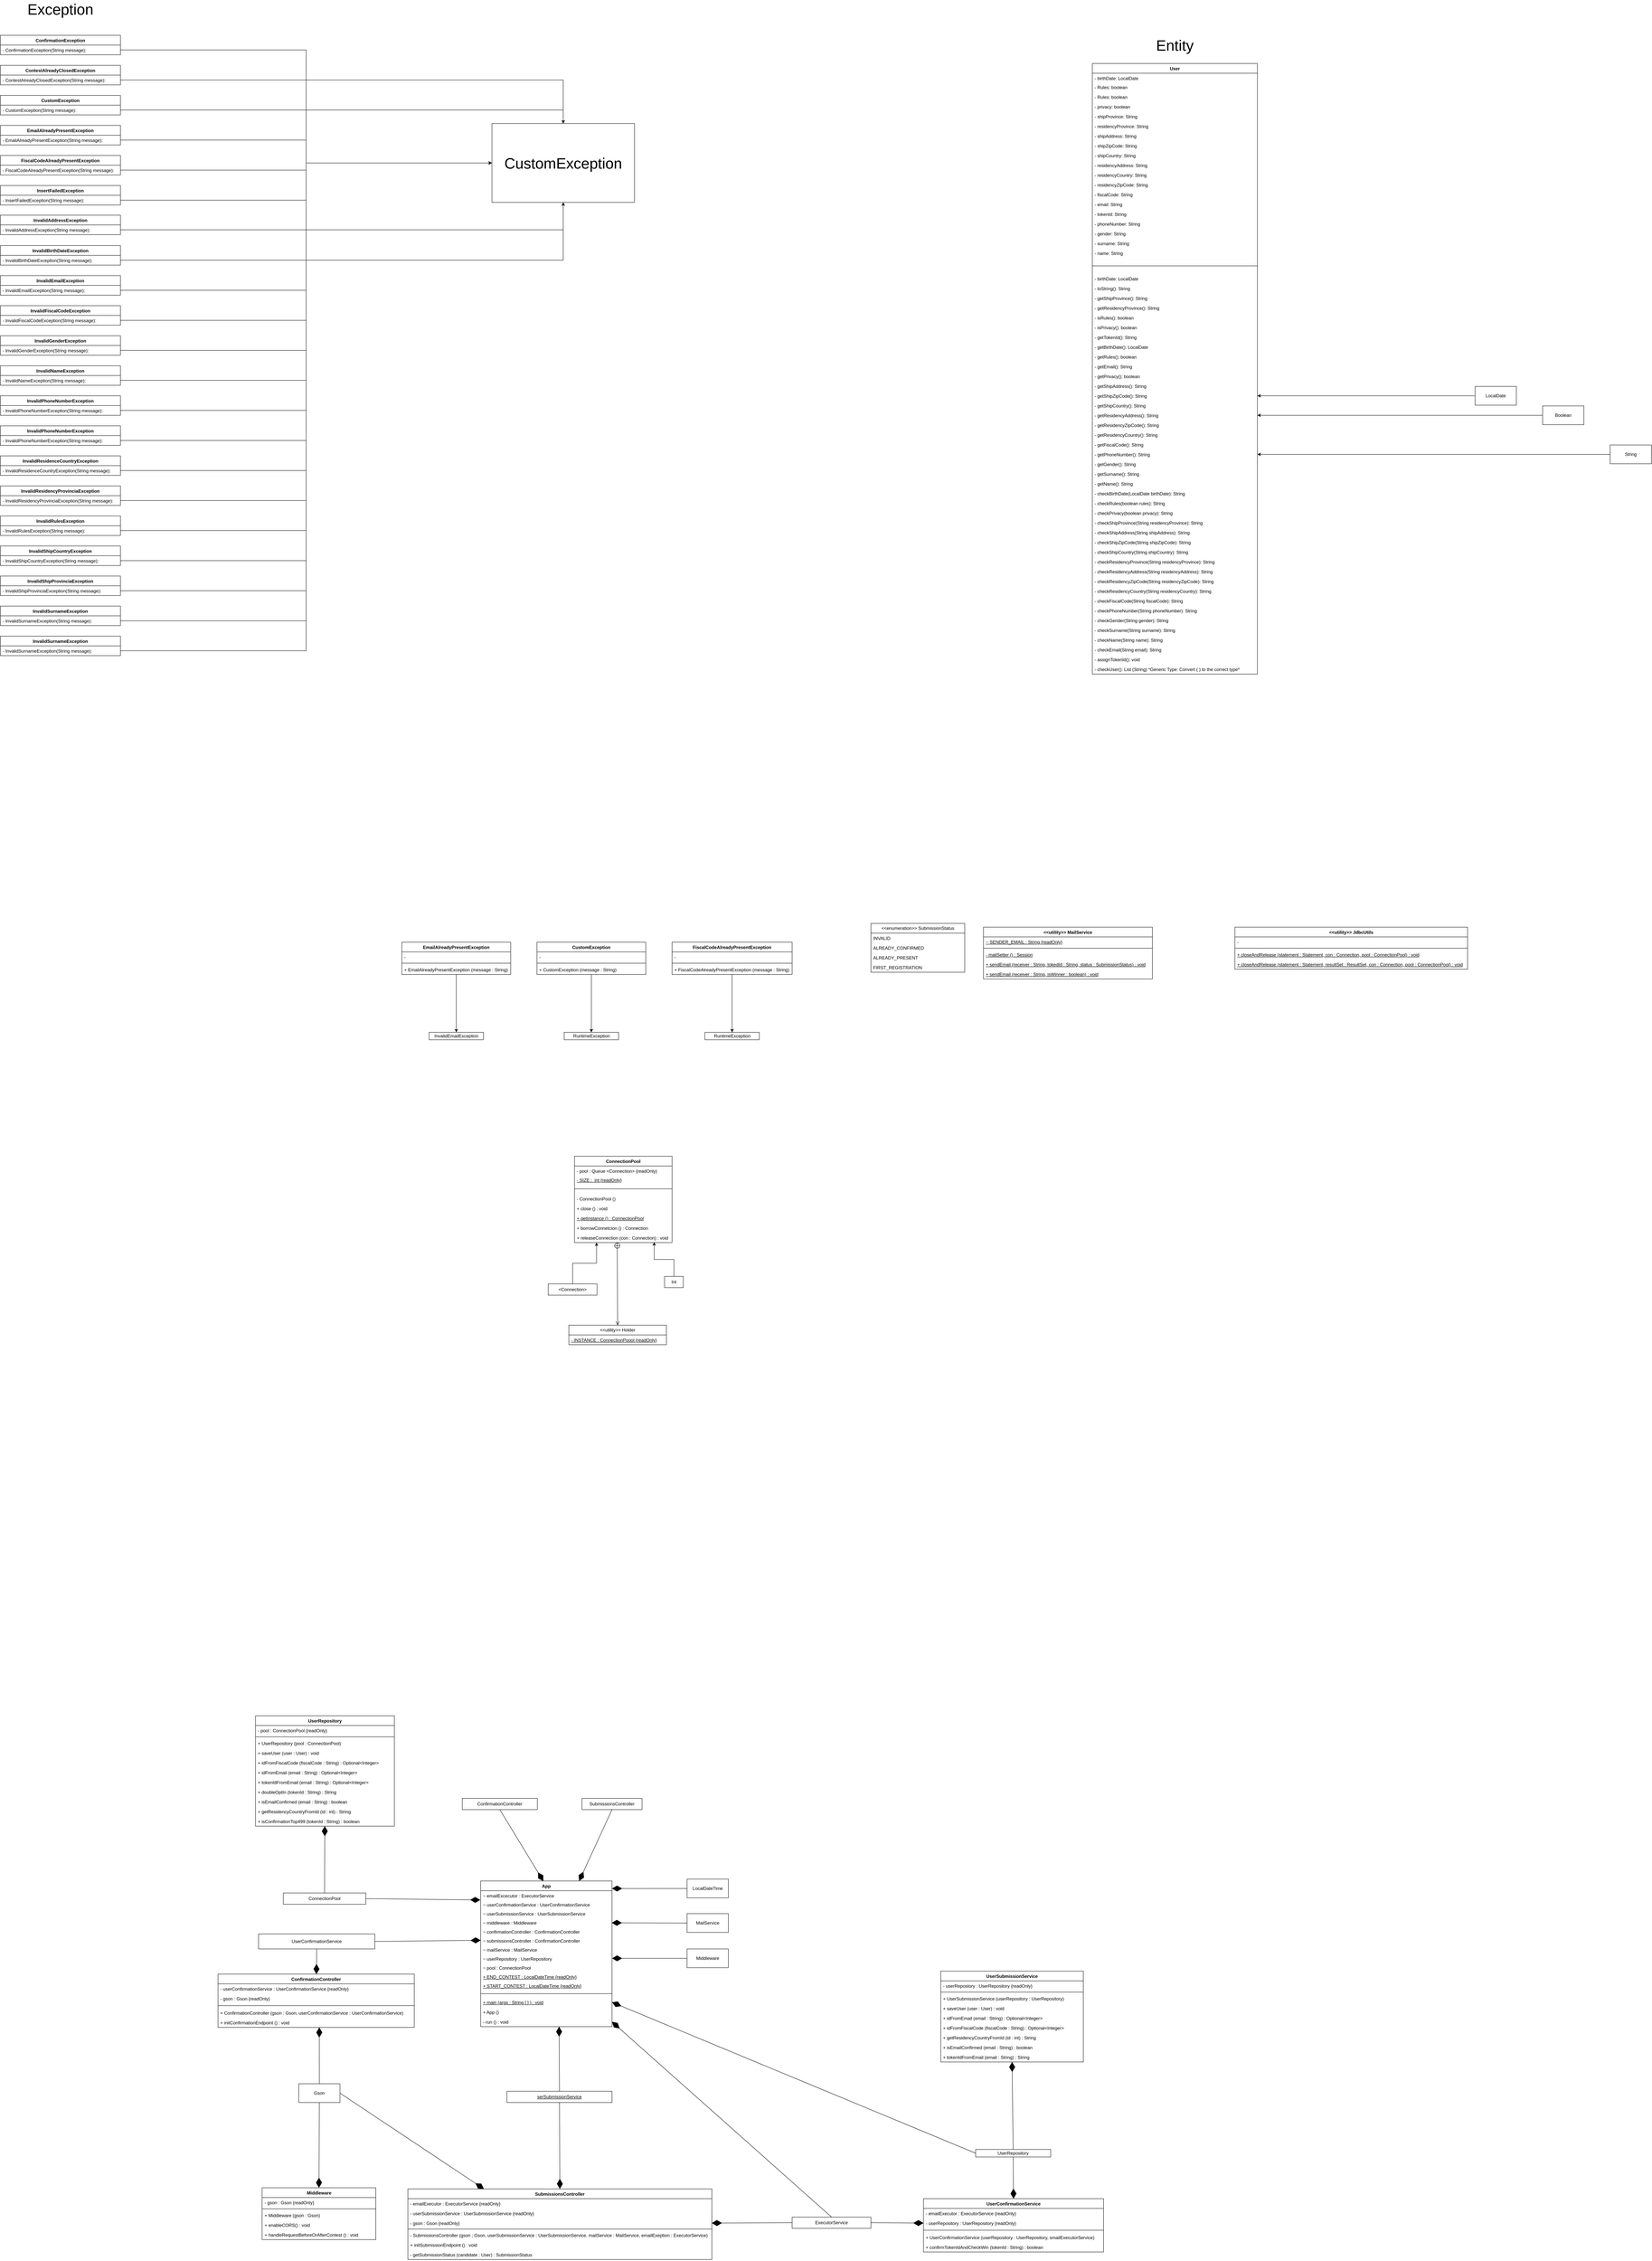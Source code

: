 <mxfile version="26.0.9" pages="2">
  <diagram name="uml" id="rGrBrRJls3tnqwcJUI0s">
    <mxGraphModel dx="1050" dy="4128" grid="1" gridSize="10" guides="1" tooltips="1" connect="1" arrows="1" fold="1" page="1" pageScale="1" pageWidth="827" pageHeight="1169" math="0" shadow="0">
      <root>
        <mxCell id="d7_ZsXhTyobIvAdLvNEy-0" />
        <mxCell id="d7_ZsXhTyobIvAdLvNEy-1" parent="d7_ZsXhTyobIvAdLvNEy-0" />
        <mxCell id="d7_ZsXhTyobIvAdLvNEy-53" value="ConfirmationException" style="swimlane;fontStyle=1;align=center;verticalAlign=top;childLayout=stackLayout;horizontal=1;startSize=26;horizontalStack=0;resizeParent=1;resizeParentMax=0;resizeLast=0;collapsible=1;marginBottom=0;whiteSpace=wrap;html=1;" parent="d7_ZsXhTyobIvAdLvNEy-1" vertex="1">
          <mxGeometry x="10" y="-2935" width="320" height="52" as="geometry" />
        </mxCell>
        <mxCell id="d7_ZsXhTyobIvAdLvNEy-54" value="- ConfirmationException(String message): " style="text;strokeColor=none;fillColor=none;align=left;verticalAlign=top;spacingLeft=4;spacingRight=4;overflow=hidden;rotatable=0;points=[[0,0.5],[1,0.5]];portConstraint=eastwest;whiteSpace=wrap;html=1;" parent="d7_ZsXhTyobIvAdLvNEy-53" vertex="1">
          <mxGeometry y="26" width="320" height="26" as="geometry" />
        </mxCell>
        <mxCell id="d7_ZsXhTyobIvAdLvNEy-55" value="ContestAlreadyClosedException" style="swimlane;fontStyle=1;align=center;verticalAlign=top;childLayout=stackLayout;horizontal=1;startSize=26;horizontalStack=0;resizeParent=1;resizeParentMax=0;resizeLast=0;collapsible=1;marginBottom=0;whiteSpace=wrap;html=1;" parent="d7_ZsXhTyobIvAdLvNEy-1" vertex="1">
          <mxGeometry x="10" y="-2855" width="320" height="52" as="geometry" />
        </mxCell>
        <mxCell id="d7_ZsXhTyobIvAdLvNEy-56" value="- ContestAlreadyClosedException(String message): " style="text;strokeColor=none;fillColor=none;align=left;verticalAlign=top;spacingLeft=4;spacingRight=4;overflow=hidden;rotatable=0;points=[[0,0.5],[1,0.5]];portConstraint=eastwest;whiteSpace=wrap;html=1;" parent="d7_ZsXhTyobIvAdLvNEy-55" vertex="1">
          <mxGeometry y="26" width="320" height="26" as="geometry" />
        </mxCell>
        <mxCell id="d7_ZsXhTyobIvAdLvNEy-57" value="CustomException" style="swimlane;fontStyle=1;align=center;verticalAlign=top;childLayout=stackLayout;horizontal=1;startSize=26;horizontalStack=0;resizeParent=1;resizeParentMax=0;resizeLast=0;collapsible=1;marginBottom=0;whiteSpace=wrap;html=1;" parent="d7_ZsXhTyobIvAdLvNEy-1" vertex="1">
          <mxGeometry x="10" y="-2775" width="320" height="52" as="geometry" />
        </mxCell>
        <mxCell id="d7_ZsXhTyobIvAdLvNEy-58" value="- CustomException(String message): " style="text;strokeColor=none;fillColor=none;align=left;verticalAlign=top;spacingLeft=4;spacingRight=4;overflow=hidden;rotatable=0;points=[[0,0.5],[1,0.5]];portConstraint=eastwest;whiteSpace=wrap;html=1;" parent="d7_ZsXhTyobIvAdLvNEy-57" vertex="1">
          <mxGeometry y="26" width="320" height="26" as="geometry" />
        </mxCell>
        <mxCell id="d7_ZsXhTyobIvAdLvNEy-59" value="EmailAlreadyPresentException" style="swimlane;fontStyle=1;align=center;verticalAlign=top;childLayout=stackLayout;horizontal=1;startSize=26;horizontalStack=0;resizeParent=1;resizeParentMax=0;resizeLast=0;collapsible=1;marginBottom=0;whiteSpace=wrap;html=1;" parent="d7_ZsXhTyobIvAdLvNEy-1" vertex="1">
          <mxGeometry x="10" y="-2695" width="320" height="52" as="geometry" />
        </mxCell>
        <mxCell id="d7_ZsXhTyobIvAdLvNEy-60" value="- EmailAlreadyPresentException(String message): " style="text;strokeColor=none;fillColor=none;align=left;verticalAlign=top;spacingLeft=4;spacingRight=4;overflow=hidden;rotatable=0;points=[[0,0.5],[1,0.5]];portConstraint=eastwest;whiteSpace=wrap;html=1;" parent="d7_ZsXhTyobIvAdLvNEy-59" vertex="1">
          <mxGeometry y="26" width="320" height="26" as="geometry" />
        </mxCell>
        <mxCell id="d7_ZsXhTyobIvAdLvNEy-61" value="FiscalCodeAlreadyPresentException" style="swimlane;fontStyle=1;align=center;verticalAlign=top;childLayout=stackLayout;horizontal=1;startSize=26;horizontalStack=0;resizeParent=1;resizeParentMax=0;resizeLast=0;collapsible=1;marginBottom=0;whiteSpace=wrap;html=1;" parent="d7_ZsXhTyobIvAdLvNEy-1" vertex="1">
          <mxGeometry x="10" y="-2615" width="320" height="52" as="geometry" />
        </mxCell>
        <mxCell id="d7_ZsXhTyobIvAdLvNEy-62" value="- FiscalCodeAlreadyPresentException(String message): " style="text;strokeColor=none;fillColor=none;align=left;verticalAlign=top;spacingLeft=4;spacingRight=4;overflow=hidden;rotatable=0;points=[[0,0.5],[1,0.5]];portConstraint=eastwest;whiteSpace=wrap;html=1;" parent="d7_ZsXhTyobIvAdLvNEy-61" vertex="1">
          <mxGeometry y="26" width="320" height="26" as="geometry" />
        </mxCell>
        <mxCell id="d7_ZsXhTyobIvAdLvNEy-63" value="InsertFailedException" style="swimlane;fontStyle=1;align=center;verticalAlign=top;childLayout=stackLayout;horizontal=1;startSize=26;horizontalStack=0;resizeParent=1;resizeParentMax=0;resizeLast=0;collapsible=1;marginBottom=0;whiteSpace=wrap;html=1;" parent="d7_ZsXhTyobIvAdLvNEy-1" vertex="1">
          <mxGeometry x="10" y="-2535" width="320" height="52" as="geometry" />
        </mxCell>
        <mxCell id="d7_ZsXhTyobIvAdLvNEy-64" value="- InsertFailedException(String message): " style="text;strokeColor=none;fillColor=none;align=left;verticalAlign=top;spacingLeft=4;spacingRight=4;overflow=hidden;rotatable=0;points=[[0,0.5],[1,0.5]];portConstraint=eastwest;whiteSpace=wrap;html=1;" parent="d7_ZsXhTyobIvAdLvNEy-63" vertex="1">
          <mxGeometry y="26" width="320" height="26" as="geometry" />
        </mxCell>
        <mxCell id="d7_ZsXhTyobIvAdLvNEy-65" value="InvalidAddressException" style="swimlane;fontStyle=1;align=center;verticalAlign=top;childLayout=stackLayout;horizontal=1;startSize=26;horizontalStack=0;resizeParent=1;resizeParentMax=0;resizeLast=0;collapsible=1;marginBottom=0;whiteSpace=wrap;html=1;" parent="d7_ZsXhTyobIvAdLvNEy-1" vertex="1">
          <mxGeometry x="10" y="-2456" width="320" height="52" as="geometry" />
        </mxCell>
        <mxCell id="d7_ZsXhTyobIvAdLvNEy-66" value="- InvalidAddressException(String message): " style="text;strokeColor=none;fillColor=none;align=left;verticalAlign=top;spacingLeft=4;spacingRight=4;overflow=hidden;rotatable=0;points=[[0,0.5],[1,0.5]];portConstraint=eastwest;whiteSpace=wrap;html=1;" parent="d7_ZsXhTyobIvAdLvNEy-65" vertex="1">
          <mxGeometry y="26" width="320" height="26" as="geometry" />
        </mxCell>
        <mxCell id="d7_ZsXhTyobIvAdLvNEy-67" value="InvalidBirthDateException" style="swimlane;fontStyle=1;align=center;verticalAlign=top;childLayout=stackLayout;horizontal=1;startSize=26;horizontalStack=0;resizeParent=1;resizeParentMax=0;resizeLast=0;collapsible=1;marginBottom=0;whiteSpace=wrap;html=1;" parent="d7_ZsXhTyobIvAdLvNEy-1" vertex="1">
          <mxGeometry x="10" y="-2375" width="320" height="52" as="geometry" />
        </mxCell>
        <mxCell id="d7_ZsXhTyobIvAdLvNEy-68" value="- InvalidBirthDateException(String message): " style="text;strokeColor=none;fillColor=none;align=left;verticalAlign=top;spacingLeft=4;spacingRight=4;overflow=hidden;rotatable=0;points=[[0,0.5],[1,0.5]];portConstraint=eastwest;whiteSpace=wrap;html=1;" parent="d7_ZsXhTyobIvAdLvNEy-67" vertex="1">
          <mxGeometry y="26" width="320" height="26" as="geometry" />
        </mxCell>
        <mxCell id="d7_ZsXhTyobIvAdLvNEy-69" value="InvalidEmailException" style="swimlane;fontStyle=1;align=center;verticalAlign=top;childLayout=stackLayout;horizontal=1;startSize=26;horizontalStack=0;resizeParent=1;resizeParentMax=0;resizeLast=0;collapsible=1;marginBottom=0;whiteSpace=wrap;html=1;" parent="d7_ZsXhTyobIvAdLvNEy-1" vertex="1">
          <mxGeometry x="10" y="-2295" width="320" height="52" as="geometry" />
        </mxCell>
        <mxCell id="d7_ZsXhTyobIvAdLvNEy-70" value="- InvalidEmailException(String message): " style="text;strokeColor=none;fillColor=none;align=left;verticalAlign=top;spacingLeft=4;spacingRight=4;overflow=hidden;rotatable=0;points=[[0,0.5],[1,0.5]];portConstraint=eastwest;whiteSpace=wrap;html=1;" parent="d7_ZsXhTyobIvAdLvNEy-69" vertex="1">
          <mxGeometry y="26" width="320" height="26" as="geometry" />
        </mxCell>
        <mxCell id="d7_ZsXhTyobIvAdLvNEy-71" value="InvalidFiscalCodeException" style="swimlane;fontStyle=1;align=center;verticalAlign=top;childLayout=stackLayout;horizontal=1;startSize=26;horizontalStack=0;resizeParent=1;resizeParentMax=0;resizeLast=0;collapsible=1;marginBottom=0;whiteSpace=wrap;html=1;" parent="d7_ZsXhTyobIvAdLvNEy-1" vertex="1">
          <mxGeometry x="10" y="-2215" width="320" height="52" as="geometry" />
        </mxCell>
        <mxCell id="d7_ZsXhTyobIvAdLvNEy-72" value="- InvalidFiscalCodeException(String message): " style="text;strokeColor=none;fillColor=none;align=left;verticalAlign=top;spacingLeft=4;spacingRight=4;overflow=hidden;rotatable=0;points=[[0,0.5],[1,0.5]];portConstraint=eastwest;whiteSpace=wrap;html=1;" parent="d7_ZsXhTyobIvAdLvNEy-71" vertex="1">
          <mxGeometry y="26" width="320" height="26" as="geometry" />
        </mxCell>
        <mxCell id="d7_ZsXhTyobIvAdLvNEy-73" value="InvalidGenderException" style="swimlane;fontStyle=1;align=center;verticalAlign=top;childLayout=stackLayout;horizontal=1;startSize=26;horizontalStack=0;resizeParent=1;resizeParentMax=0;resizeLast=0;collapsible=1;marginBottom=0;whiteSpace=wrap;html=1;" parent="d7_ZsXhTyobIvAdLvNEy-1" vertex="1">
          <mxGeometry x="10" y="-2135" width="320" height="52" as="geometry" />
        </mxCell>
        <mxCell id="d7_ZsXhTyobIvAdLvNEy-74" value="- InvalidGenderException(String message): " style="text;strokeColor=none;fillColor=none;align=left;verticalAlign=top;spacingLeft=4;spacingRight=4;overflow=hidden;rotatable=0;points=[[0,0.5],[1,0.5]];portConstraint=eastwest;whiteSpace=wrap;html=1;" parent="d7_ZsXhTyobIvAdLvNEy-73" vertex="1">
          <mxGeometry y="26" width="320" height="26" as="geometry" />
        </mxCell>
        <mxCell id="d7_ZsXhTyobIvAdLvNEy-75" value="InvalidNameException" style="swimlane;fontStyle=1;align=center;verticalAlign=top;childLayout=stackLayout;horizontal=1;startSize=26;horizontalStack=0;resizeParent=1;resizeParentMax=0;resizeLast=0;collapsible=1;marginBottom=0;whiteSpace=wrap;html=1;" parent="d7_ZsXhTyobIvAdLvNEy-1" vertex="1">
          <mxGeometry x="10" y="-2055" width="320" height="52" as="geometry" />
        </mxCell>
        <mxCell id="d7_ZsXhTyobIvAdLvNEy-76" value="- InvalidNameException(String message): " style="text;strokeColor=none;fillColor=none;align=left;verticalAlign=top;spacingLeft=4;spacingRight=4;overflow=hidden;rotatable=0;points=[[0,0.5],[1,0.5]];portConstraint=eastwest;whiteSpace=wrap;html=1;" parent="d7_ZsXhTyobIvAdLvNEy-75" vertex="1">
          <mxGeometry y="26" width="320" height="26" as="geometry" />
        </mxCell>
        <mxCell id="d7_ZsXhTyobIvAdLvNEy-77" value="InvalidPhoneNumberException" style="swimlane;fontStyle=1;align=center;verticalAlign=top;childLayout=stackLayout;horizontal=1;startSize=26;horizontalStack=0;resizeParent=1;resizeParentMax=0;resizeLast=0;collapsible=1;marginBottom=0;whiteSpace=wrap;html=1;" parent="d7_ZsXhTyobIvAdLvNEy-1" vertex="1">
          <mxGeometry x="10" y="-1975" width="320" height="52" as="geometry" />
        </mxCell>
        <mxCell id="d7_ZsXhTyobIvAdLvNEy-78" value="- InvalidPhoneNumberException(String message): " style="text;strokeColor=none;fillColor=none;align=left;verticalAlign=top;spacingLeft=4;spacingRight=4;overflow=hidden;rotatable=0;points=[[0,0.5],[1,0.5]];portConstraint=eastwest;whiteSpace=wrap;html=1;" parent="d7_ZsXhTyobIvAdLvNEy-77" vertex="1">
          <mxGeometry y="26" width="320" height="26" as="geometry" />
        </mxCell>
        <mxCell id="d7_ZsXhTyobIvAdLvNEy-79" value="InvalidPhoneNumberException" style="swimlane;fontStyle=1;align=center;verticalAlign=top;childLayout=stackLayout;horizontal=1;startSize=26;horizontalStack=0;resizeParent=1;resizeParentMax=0;resizeLast=0;collapsible=1;marginBottom=0;whiteSpace=wrap;html=1;" parent="d7_ZsXhTyobIvAdLvNEy-1" vertex="1">
          <mxGeometry x="10" y="-1895" width="320" height="52" as="geometry" />
        </mxCell>
        <mxCell id="d7_ZsXhTyobIvAdLvNEy-80" value="- InvalidPhoneNumberException(String message): " style="text;strokeColor=none;fillColor=none;align=left;verticalAlign=top;spacingLeft=4;spacingRight=4;overflow=hidden;rotatable=0;points=[[0,0.5],[1,0.5]];portConstraint=eastwest;whiteSpace=wrap;html=1;" parent="d7_ZsXhTyobIvAdLvNEy-79" vertex="1">
          <mxGeometry y="26" width="320" height="26" as="geometry" />
        </mxCell>
        <mxCell id="d7_ZsXhTyobIvAdLvNEy-81" value="InvalidResidenceCountryException" style="swimlane;fontStyle=1;align=center;verticalAlign=top;childLayout=stackLayout;horizontal=1;startSize=26;horizontalStack=0;resizeParent=1;resizeParentMax=0;resizeLast=0;collapsible=1;marginBottom=0;whiteSpace=wrap;html=1;" parent="d7_ZsXhTyobIvAdLvNEy-1" vertex="1">
          <mxGeometry x="10" y="-1815" width="320" height="52" as="geometry" />
        </mxCell>
        <mxCell id="d7_ZsXhTyobIvAdLvNEy-82" value="- InvalidResidenceCountryException(String message): " style="text;strokeColor=none;fillColor=none;align=left;verticalAlign=top;spacingLeft=4;spacingRight=4;overflow=hidden;rotatable=0;points=[[0,0.5],[1,0.5]];portConstraint=eastwest;whiteSpace=wrap;html=1;" parent="d7_ZsXhTyobIvAdLvNEy-81" vertex="1">
          <mxGeometry y="26" width="320" height="26" as="geometry" />
        </mxCell>
        <mxCell id="d7_ZsXhTyobIvAdLvNEy-83" value="&lt;b&gt;InvalidResidencyProvinciaException&lt;/b&gt;" style="swimlane;fontStyle=0;align=center;verticalAlign=top;childLayout=stackLayout;horizontal=1;startSize=26;horizontalStack=0;resizeParent=1;resizeParentMax=0;resizeLast=0;collapsible=1;marginBottom=0;whiteSpace=wrap;html=1;" parent="d7_ZsXhTyobIvAdLvNEy-1" vertex="1">
          <mxGeometry x="10" y="-1735" width="320" height="52" as="geometry" />
        </mxCell>
        <mxCell id="d7_ZsXhTyobIvAdLvNEy-84" value="- InvalidResidencyProvinciaException(String message): " style="text;strokeColor=none;fillColor=none;align=left;verticalAlign=top;spacingLeft=4;spacingRight=4;overflow=hidden;rotatable=0;points=[[0,0.5],[1,0.5]];portConstraint=eastwest;whiteSpace=wrap;html=1;" parent="d7_ZsXhTyobIvAdLvNEy-83" vertex="1">
          <mxGeometry y="26" width="320" height="26" as="geometry" />
        </mxCell>
        <mxCell id="d7_ZsXhTyobIvAdLvNEy-85" value="InvalidShipCountryException" style="swimlane;fontStyle=1;align=center;verticalAlign=top;childLayout=stackLayout;horizontal=1;startSize=26;horizontalStack=0;resizeParent=1;resizeParentMax=0;resizeLast=0;collapsible=1;marginBottom=0;whiteSpace=wrap;html=1;" parent="d7_ZsXhTyobIvAdLvNEy-1" vertex="1">
          <mxGeometry x="10" y="-1575" width="320" height="52" as="geometry" />
        </mxCell>
        <mxCell id="d7_ZsXhTyobIvAdLvNEy-86" value="- InvalidShipCountryException(String message): " style="text;strokeColor=none;fillColor=none;align=left;verticalAlign=top;spacingLeft=4;spacingRight=4;overflow=hidden;rotatable=0;points=[[0,0.5],[1,0.5]];portConstraint=eastwest;whiteSpace=wrap;html=1;" parent="d7_ZsXhTyobIvAdLvNEy-85" vertex="1">
          <mxGeometry y="26" width="320" height="26" as="geometry" />
        </mxCell>
        <mxCell id="d7_ZsXhTyobIvAdLvNEy-87" value="InvalidRulesException" style="swimlane;fontStyle=1;align=center;verticalAlign=top;childLayout=stackLayout;horizontal=1;startSize=26;horizontalStack=0;resizeParent=1;resizeParentMax=0;resizeLast=0;collapsible=1;marginBottom=0;whiteSpace=wrap;html=1;" parent="d7_ZsXhTyobIvAdLvNEy-1" vertex="1">
          <mxGeometry x="10" y="-1655" width="320" height="52" as="geometry" />
        </mxCell>
        <mxCell id="d7_ZsXhTyobIvAdLvNEy-88" value="- InvalidRulesException(String message): " style="text;strokeColor=none;fillColor=none;align=left;verticalAlign=top;spacingLeft=4;spacingRight=4;overflow=hidden;rotatable=0;points=[[0,0.5],[1,0.5]];portConstraint=eastwest;whiteSpace=wrap;html=1;" parent="d7_ZsXhTyobIvAdLvNEy-87" vertex="1">
          <mxGeometry y="26" width="320" height="26" as="geometry" />
        </mxCell>
        <mxCell id="d7_ZsXhTyobIvAdLvNEy-89" value="InvalidShipProvinciaException" style="swimlane;fontStyle=1;align=center;verticalAlign=top;childLayout=stackLayout;horizontal=1;startSize=26;horizontalStack=0;resizeParent=1;resizeParentMax=0;resizeLast=0;collapsible=1;marginBottom=0;whiteSpace=wrap;html=1;" parent="d7_ZsXhTyobIvAdLvNEy-1" vertex="1">
          <mxGeometry x="10" y="-1495" width="320" height="52" as="geometry" />
        </mxCell>
        <mxCell id="d7_ZsXhTyobIvAdLvNEy-90" value="- InvalidShipProvinciaException(String message): " style="text;strokeColor=none;fillColor=none;align=left;verticalAlign=top;spacingLeft=4;spacingRight=4;overflow=hidden;rotatable=0;points=[[0,0.5],[1,0.5]];portConstraint=eastwest;whiteSpace=wrap;html=1;" parent="d7_ZsXhTyobIvAdLvNEy-89" vertex="1">
          <mxGeometry y="26" width="320" height="26" as="geometry" />
        </mxCell>
        <mxCell id="d7_ZsXhTyobIvAdLvNEy-91" value="InvalidSurnameException" style="swimlane;fontStyle=1;align=center;verticalAlign=top;childLayout=stackLayout;horizontal=1;startSize=26;horizontalStack=0;resizeParent=1;resizeParentMax=0;resizeLast=0;collapsible=1;marginBottom=0;whiteSpace=wrap;html=1;" parent="d7_ZsXhTyobIvAdLvNEy-1" vertex="1">
          <mxGeometry x="10" y="-1415" width="320" height="52" as="geometry" />
        </mxCell>
        <mxCell id="d7_ZsXhTyobIvAdLvNEy-92" value="- InvalidSurnameException(String message): " style="text;strokeColor=none;fillColor=none;align=left;verticalAlign=top;spacingLeft=4;spacingRight=4;overflow=hidden;rotatable=0;points=[[0,0.5],[1,0.5]];portConstraint=eastwest;whiteSpace=wrap;html=1;" parent="d7_ZsXhTyobIvAdLvNEy-91" vertex="1">
          <mxGeometry y="26" width="320" height="26" as="geometry" />
        </mxCell>
        <mxCell id="d7_ZsXhTyobIvAdLvNEy-93" value="InvalidSurnameException" style="swimlane;fontStyle=1;align=center;verticalAlign=top;childLayout=stackLayout;horizontal=1;startSize=26;horizontalStack=0;resizeParent=1;resizeParentMax=0;resizeLast=0;collapsible=1;marginBottom=0;whiteSpace=wrap;html=1;" parent="d7_ZsXhTyobIvAdLvNEy-1" vertex="1">
          <mxGeometry x="10" y="-1335" width="320" height="52" as="geometry" />
        </mxCell>
        <mxCell id="d7_ZsXhTyobIvAdLvNEy-94" value="- InvalidSurnameException(String message): " style="text;strokeColor=none;fillColor=none;align=left;verticalAlign=top;spacingLeft=4;spacingRight=4;overflow=hidden;rotatable=0;points=[[0,0.5],[1,0.5]];portConstraint=eastwest;whiteSpace=wrap;html=1;" parent="d7_ZsXhTyobIvAdLvNEy-93" vertex="1">
          <mxGeometry y="26" width="320" height="26" as="geometry" />
        </mxCell>
        <mxCell id="d7_ZsXhTyobIvAdLvNEy-125" value="&lt;font style=&quot;font-size: 40px;&quot;&gt;Exception&lt;/font&gt;" style="text;html=1;align=center;verticalAlign=middle;whiteSpace=wrap;rounded=0;" parent="d7_ZsXhTyobIvAdLvNEy-1" vertex="1">
          <mxGeometry x="95" y="-3020" width="150" height="30" as="geometry" />
        </mxCell>
        <mxCell id="d7_ZsXhTyobIvAdLvNEy-126" value="&lt;font style=&quot;font-size: 40px;&quot;&gt;Entity&lt;/font&gt;" style="text;html=1;align=center;verticalAlign=middle;whiteSpace=wrap;rounded=0;" parent="d7_ZsXhTyobIvAdLvNEy-1" vertex="1">
          <mxGeometry x="3065" y="-2924" width="150" height="30" as="geometry" />
        </mxCell>
        <mxCell id="Fv9Nlntv5DsNnDrxDtt6-1" value="&lt;font style=&quot;font-size: 40px;&quot;&gt;CustomException&lt;/font&gt;" style="html=1;whiteSpace=wrap;" parent="d7_ZsXhTyobIvAdLvNEy-1" vertex="1">
          <mxGeometry x="1320" y="-2700" width="380" height="210" as="geometry" />
        </mxCell>
        <mxCell id="Fv9Nlntv5DsNnDrxDtt6-2" style="edgeStyle=orthogonalEdgeStyle;rounded=0;orthogonalLoop=1;jettySize=auto;html=1;entryX=0;entryY=0.5;entryDx=0;entryDy=0;" parent="d7_ZsXhTyobIvAdLvNEy-1" source="d7_ZsXhTyobIvAdLvNEy-54" target="Fv9Nlntv5DsNnDrxDtt6-1" edge="1">
          <mxGeometry relative="1" as="geometry" />
        </mxCell>
        <mxCell id="Fv9Nlntv5DsNnDrxDtt6-3" style="edgeStyle=orthogonalEdgeStyle;rounded=0;orthogonalLoop=1;jettySize=auto;html=1;" parent="d7_ZsXhTyobIvAdLvNEy-1" source="d7_ZsXhTyobIvAdLvNEy-56" target="Fv9Nlntv5DsNnDrxDtt6-1" edge="1">
          <mxGeometry relative="1" as="geometry" />
        </mxCell>
        <mxCell id="Fv9Nlntv5DsNnDrxDtt6-4" style="edgeStyle=orthogonalEdgeStyle;rounded=0;orthogonalLoop=1;jettySize=auto;html=1;" parent="d7_ZsXhTyobIvAdLvNEy-1" source="d7_ZsXhTyobIvAdLvNEy-58" target="Fv9Nlntv5DsNnDrxDtt6-1" edge="1">
          <mxGeometry relative="1" as="geometry" />
        </mxCell>
        <mxCell id="Fv9Nlntv5DsNnDrxDtt6-5" style="edgeStyle=orthogonalEdgeStyle;rounded=0;orthogonalLoop=1;jettySize=auto;html=1;" parent="d7_ZsXhTyobIvAdLvNEy-1" source="d7_ZsXhTyobIvAdLvNEy-60" target="Fv9Nlntv5DsNnDrxDtt6-1" edge="1">
          <mxGeometry relative="1" as="geometry" />
        </mxCell>
        <mxCell id="Fv9Nlntv5DsNnDrxDtt6-6" style="edgeStyle=orthogonalEdgeStyle;rounded=0;orthogonalLoop=1;jettySize=auto;html=1;" parent="d7_ZsXhTyobIvAdLvNEy-1" source="d7_ZsXhTyobIvAdLvNEy-62" target="Fv9Nlntv5DsNnDrxDtt6-1" edge="1">
          <mxGeometry relative="1" as="geometry" />
        </mxCell>
        <mxCell id="Fv9Nlntv5DsNnDrxDtt6-7" style="edgeStyle=orthogonalEdgeStyle;rounded=0;orthogonalLoop=1;jettySize=auto;html=1;" parent="d7_ZsXhTyobIvAdLvNEy-1" source="d7_ZsXhTyobIvAdLvNEy-64" target="Fv9Nlntv5DsNnDrxDtt6-1" edge="1">
          <mxGeometry relative="1" as="geometry" />
        </mxCell>
        <mxCell id="Fv9Nlntv5DsNnDrxDtt6-8" style="edgeStyle=orthogonalEdgeStyle;rounded=0;orthogonalLoop=1;jettySize=auto;html=1;" parent="d7_ZsXhTyobIvAdLvNEy-1" source="d7_ZsXhTyobIvAdLvNEy-66" target="Fv9Nlntv5DsNnDrxDtt6-1" edge="1">
          <mxGeometry relative="1" as="geometry" />
        </mxCell>
        <mxCell id="Fv9Nlntv5DsNnDrxDtt6-9" style="edgeStyle=orthogonalEdgeStyle;rounded=0;orthogonalLoop=1;jettySize=auto;html=1;" parent="d7_ZsXhTyobIvAdLvNEy-1" source="d7_ZsXhTyobIvAdLvNEy-68" target="Fv9Nlntv5DsNnDrxDtt6-1" edge="1">
          <mxGeometry relative="1" as="geometry" />
        </mxCell>
        <mxCell id="Fv9Nlntv5DsNnDrxDtt6-11" style="edgeStyle=orthogonalEdgeStyle;rounded=0;orthogonalLoop=1;jettySize=auto;html=1;entryX=0;entryY=0.5;entryDx=0;entryDy=0;" parent="d7_ZsXhTyobIvAdLvNEy-1" source="d7_ZsXhTyobIvAdLvNEy-70" target="Fv9Nlntv5DsNnDrxDtt6-1" edge="1">
          <mxGeometry relative="1" as="geometry" />
        </mxCell>
        <mxCell id="Fv9Nlntv5DsNnDrxDtt6-12" style="edgeStyle=orthogonalEdgeStyle;rounded=0;orthogonalLoop=1;jettySize=auto;html=1;entryX=0;entryY=0.5;entryDx=0;entryDy=0;" parent="d7_ZsXhTyobIvAdLvNEy-1" source="d7_ZsXhTyobIvAdLvNEy-72" target="Fv9Nlntv5DsNnDrxDtt6-1" edge="1">
          <mxGeometry relative="1" as="geometry" />
        </mxCell>
        <mxCell id="Fv9Nlntv5DsNnDrxDtt6-14" style="edgeStyle=orthogonalEdgeStyle;rounded=0;orthogonalLoop=1;jettySize=auto;html=1;entryX=0;entryY=0.5;entryDx=0;entryDy=0;" parent="d7_ZsXhTyobIvAdLvNEy-1" source="d7_ZsXhTyobIvAdLvNEy-74" target="Fv9Nlntv5DsNnDrxDtt6-1" edge="1">
          <mxGeometry relative="1" as="geometry" />
        </mxCell>
        <mxCell id="Fv9Nlntv5DsNnDrxDtt6-15" style="edgeStyle=orthogonalEdgeStyle;rounded=0;orthogonalLoop=1;jettySize=auto;html=1;entryX=0;entryY=0.5;entryDx=0;entryDy=0;" parent="d7_ZsXhTyobIvAdLvNEy-1" source="d7_ZsXhTyobIvAdLvNEy-76" target="Fv9Nlntv5DsNnDrxDtt6-1" edge="1">
          <mxGeometry relative="1" as="geometry" />
        </mxCell>
        <mxCell id="Fv9Nlntv5DsNnDrxDtt6-16" style="edgeStyle=orthogonalEdgeStyle;rounded=0;orthogonalLoop=1;jettySize=auto;html=1;entryX=0;entryY=0.5;entryDx=0;entryDy=0;" parent="d7_ZsXhTyobIvAdLvNEy-1" source="d7_ZsXhTyobIvAdLvNEy-78" target="Fv9Nlntv5DsNnDrxDtt6-1" edge="1">
          <mxGeometry relative="1" as="geometry" />
        </mxCell>
        <mxCell id="Fv9Nlntv5DsNnDrxDtt6-17" style="edgeStyle=orthogonalEdgeStyle;rounded=0;orthogonalLoop=1;jettySize=auto;html=1;entryX=0;entryY=0.5;entryDx=0;entryDy=0;" parent="d7_ZsXhTyobIvAdLvNEy-1" source="d7_ZsXhTyobIvAdLvNEy-80" target="Fv9Nlntv5DsNnDrxDtt6-1" edge="1">
          <mxGeometry relative="1" as="geometry" />
        </mxCell>
        <mxCell id="Fv9Nlntv5DsNnDrxDtt6-18" style="edgeStyle=orthogonalEdgeStyle;rounded=0;orthogonalLoop=1;jettySize=auto;html=1;entryX=0;entryY=0.5;entryDx=0;entryDy=0;" parent="d7_ZsXhTyobIvAdLvNEy-1" source="d7_ZsXhTyobIvAdLvNEy-82" target="Fv9Nlntv5DsNnDrxDtt6-1" edge="1">
          <mxGeometry relative="1" as="geometry" />
        </mxCell>
        <mxCell id="Fv9Nlntv5DsNnDrxDtt6-19" style="edgeStyle=orthogonalEdgeStyle;rounded=0;orthogonalLoop=1;jettySize=auto;html=1;entryX=0;entryY=0.5;entryDx=0;entryDy=0;" parent="d7_ZsXhTyobIvAdLvNEy-1" source="d7_ZsXhTyobIvAdLvNEy-84" target="Fv9Nlntv5DsNnDrxDtt6-1" edge="1">
          <mxGeometry relative="1" as="geometry" />
        </mxCell>
        <mxCell id="Fv9Nlntv5DsNnDrxDtt6-20" style="edgeStyle=orthogonalEdgeStyle;rounded=0;orthogonalLoop=1;jettySize=auto;html=1;entryX=0;entryY=0.5;entryDx=0;entryDy=0;" parent="d7_ZsXhTyobIvAdLvNEy-1" source="d7_ZsXhTyobIvAdLvNEy-88" target="Fv9Nlntv5DsNnDrxDtt6-1" edge="1">
          <mxGeometry relative="1" as="geometry" />
        </mxCell>
        <mxCell id="Fv9Nlntv5DsNnDrxDtt6-21" style="edgeStyle=orthogonalEdgeStyle;rounded=0;orthogonalLoop=1;jettySize=auto;html=1;entryX=0;entryY=0.5;entryDx=0;entryDy=0;" parent="d7_ZsXhTyobIvAdLvNEy-1" source="d7_ZsXhTyobIvAdLvNEy-86" target="Fv9Nlntv5DsNnDrxDtt6-1" edge="1">
          <mxGeometry relative="1" as="geometry" />
        </mxCell>
        <mxCell id="Fv9Nlntv5DsNnDrxDtt6-22" style="edgeStyle=orthogonalEdgeStyle;rounded=0;orthogonalLoop=1;jettySize=auto;html=1;entryX=0;entryY=0.5;entryDx=0;entryDy=0;" parent="d7_ZsXhTyobIvAdLvNEy-1" source="d7_ZsXhTyobIvAdLvNEy-90" target="Fv9Nlntv5DsNnDrxDtt6-1" edge="1">
          <mxGeometry relative="1" as="geometry" />
        </mxCell>
        <mxCell id="Fv9Nlntv5DsNnDrxDtt6-23" style="edgeStyle=orthogonalEdgeStyle;rounded=0;orthogonalLoop=1;jettySize=auto;html=1;entryX=0;entryY=0.5;entryDx=0;entryDy=0;" parent="d7_ZsXhTyobIvAdLvNEy-1" source="d7_ZsXhTyobIvAdLvNEy-92" target="Fv9Nlntv5DsNnDrxDtt6-1" edge="1">
          <mxGeometry relative="1" as="geometry" />
        </mxCell>
        <mxCell id="Fv9Nlntv5DsNnDrxDtt6-24" style="edgeStyle=orthogonalEdgeStyle;rounded=0;orthogonalLoop=1;jettySize=auto;html=1;entryX=0;entryY=0.5;entryDx=0;entryDy=0;" parent="d7_ZsXhTyobIvAdLvNEy-1" source="d7_ZsXhTyobIvAdLvNEy-94" target="Fv9Nlntv5DsNnDrxDtt6-1" edge="1">
          <mxGeometry relative="1" as="geometry" />
        </mxCell>
        <mxCell id="Fv9Nlntv5DsNnDrxDtt6-25" value="User" style="swimlane;fontStyle=1;align=center;verticalAlign=top;childLayout=stackLayout;horizontal=1;startSize=26;horizontalStack=0;resizeParent=1;resizeParentMax=0;resizeLast=0;collapsible=1;marginBottom=0;whiteSpace=wrap;html=1;" parent="d7_ZsXhTyobIvAdLvNEy-1" vertex="1">
          <mxGeometry x="2920" y="-2860" width="440" height="1626" as="geometry" />
        </mxCell>
        <mxCell id="Fv9Nlntv5DsNnDrxDtt6-26" value="- birthDate: LocalDate" style="text;strokeColor=none;fillColor=none;align=left;verticalAlign=top;spacingLeft=4;spacingRight=4;overflow=hidden;rotatable=0;points=[[0,0.5],[1,0.5]];portConstraint=eastwest;whiteSpace=wrap;html=1;" parent="Fv9Nlntv5DsNnDrxDtt6-25" vertex="1">
          <mxGeometry y="26" width="440" height="24" as="geometry" />
        </mxCell>
        <mxCell id="Fv9Nlntv5DsNnDrxDtt6-32" value="- Rules: boolean" style="text;strokeColor=none;fillColor=none;align=left;verticalAlign=top;spacingLeft=4;spacingRight=4;overflow=hidden;rotatable=0;points=[[0,0.5],[1,0.5]];portConstraint=eastwest;whiteSpace=wrap;html=1;" parent="Fv9Nlntv5DsNnDrxDtt6-25" vertex="1">
          <mxGeometry y="50" width="440" height="26" as="geometry" />
        </mxCell>
        <mxCell id="Fv9Nlntv5DsNnDrxDtt6-33" value="- Rules: boolean" style="text;strokeColor=none;fillColor=none;align=left;verticalAlign=top;spacingLeft=4;spacingRight=4;overflow=hidden;rotatable=0;points=[[0,0.5],[1,0.5]];portConstraint=eastwest;whiteSpace=wrap;html=1;" parent="Fv9Nlntv5DsNnDrxDtt6-25" vertex="1">
          <mxGeometry y="76" width="440" height="26" as="geometry" />
        </mxCell>
        <mxCell id="Fv9Nlntv5DsNnDrxDtt6-34" value="- privacy: boolean" style="text;strokeColor=none;fillColor=none;align=left;verticalAlign=top;spacingLeft=4;spacingRight=4;overflow=hidden;rotatable=0;points=[[0,0.5],[1,0.5]];portConstraint=eastwest;whiteSpace=wrap;html=1;" parent="Fv9Nlntv5DsNnDrxDtt6-25" vertex="1">
          <mxGeometry y="102" width="440" height="26" as="geometry" />
        </mxCell>
        <mxCell id="Fv9Nlntv5DsNnDrxDtt6-35" value="- shipProvince: String" style="text;strokeColor=none;fillColor=none;align=left;verticalAlign=top;spacingLeft=4;spacingRight=4;overflow=hidden;rotatable=0;points=[[0,0.5],[1,0.5]];portConstraint=eastwest;whiteSpace=wrap;html=1;" parent="Fv9Nlntv5DsNnDrxDtt6-25" vertex="1">
          <mxGeometry y="128" width="440" height="26" as="geometry" />
        </mxCell>
        <mxCell id="Fv9Nlntv5DsNnDrxDtt6-36" value="- residencyProvince: String" style="text;strokeColor=none;fillColor=none;align=left;verticalAlign=top;spacingLeft=4;spacingRight=4;overflow=hidden;rotatable=0;points=[[0,0.5],[1,0.5]];portConstraint=eastwest;whiteSpace=wrap;html=1;" parent="Fv9Nlntv5DsNnDrxDtt6-25" vertex="1">
          <mxGeometry y="154" width="440" height="26" as="geometry" />
        </mxCell>
        <mxCell id="Fv9Nlntv5DsNnDrxDtt6-37" value="- shipAddress: String" style="text;strokeColor=none;fillColor=none;align=left;verticalAlign=top;spacingLeft=4;spacingRight=4;overflow=hidden;rotatable=0;points=[[0,0.5],[1,0.5]];portConstraint=eastwest;whiteSpace=wrap;html=1;" parent="Fv9Nlntv5DsNnDrxDtt6-25" vertex="1">
          <mxGeometry y="180" width="440" height="26" as="geometry" />
        </mxCell>
        <mxCell id="Fv9Nlntv5DsNnDrxDtt6-38" value="- shipZipCode: String" style="text;strokeColor=none;fillColor=none;align=left;verticalAlign=top;spacingLeft=4;spacingRight=4;overflow=hidden;rotatable=0;points=[[0,0.5],[1,0.5]];portConstraint=eastwest;whiteSpace=wrap;html=1;" parent="Fv9Nlntv5DsNnDrxDtt6-25" vertex="1">
          <mxGeometry y="206" width="440" height="26" as="geometry" />
        </mxCell>
        <mxCell id="Fv9Nlntv5DsNnDrxDtt6-39" value="- shipCountry: String" style="text;strokeColor=none;fillColor=none;align=left;verticalAlign=top;spacingLeft=4;spacingRight=4;overflow=hidden;rotatable=0;points=[[0,0.5],[1,0.5]];portConstraint=eastwest;whiteSpace=wrap;html=1;" parent="Fv9Nlntv5DsNnDrxDtt6-25" vertex="1">
          <mxGeometry y="232" width="440" height="26" as="geometry" />
        </mxCell>
        <mxCell id="Fv9Nlntv5DsNnDrxDtt6-41" value="- residencyAddress: String" style="text;strokeColor=none;fillColor=none;align=left;verticalAlign=top;spacingLeft=4;spacingRight=4;overflow=hidden;rotatable=0;points=[[0,0.5],[1,0.5]];portConstraint=eastwest;whiteSpace=wrap;html=1;" parent="Fv9Nlntv5DsNnDrxDtt6-25" vertex="1">
          <mxGeometry y="258" width="440" height="26" as="geometry" />
        </mxCell>
        <mxCell id="Fv9Nlntv5DsNnDrxDtt6-43" value="- residencyCountry: String" style="text;strokeColor=none;fillColor=none;align=left;verticalAlign=top;spacingLeft=4;spacingRight=4;overflow=hidden;rotatable=0;points=[[0,0.5],[1,0.5]];portConstraint=eastwest;whiteSpace=wrap;html=1;" parent="Fv9Nlntv5DsNnDrxDtt6-25" vertex="1">
          <mxGeometry y="284" width="440" height="26" as="geometry" />
        </mxCell>
        <mxCell id="Fv9Nlntv5DsNnDrxDtt6-42" value="- residencyZipCode: String" style="text;strokeColor=none;fillColor=none;align=left;verticalAlign=top;spacingLeft=4;spacingRight=4;overflow=hidden;rotatable=0;points=[[0,0.5],[1,0.5]];portConstraint=eastwest;whiteSpace=wrap;html=1;" parent="Fv9Nlntv5DsNnDrxDtt6-25" vertex="1">
          <mxGeometry y="310" width="440" height="26" as="geometry" />
        </mxCell>
        <mxCell id="Fv9Nlntv5DsNnDrxDtt6-44" value="- fiscalCode: String" style="text;strokeColor=none;fillColor=none;align=left;verticalAlign=top;spacingLeft=4;spacingRight=4;overflow=hidden;rotatable=0;points=[[0,0.5],[1,0.5]];portConstraint=eastwest;whiteSpace=wrap;html=1;" parent="Fv9Nlntv5DsNnDrxDtt6-25" vertex="1">
          <mxGeometry y="336" width="440" height="26" as="geometry" />
        </mxCell>
        <mxCell id="Fv9Nlntv5DsNnDrxDtt6-45" value="- email: String" style="text;strokeColor=none;fillColor=none;align=left;verticalAlign=top;spacingLeft=4;spacingRight=4;overflow=hidden;rotatable=0;points=[[0,0.5],[1,0.5]];portConstraint=eastwest;whiteSpace=wrap;html=1;" parent="Fv9Nlntv5DsNnDrxDtt6-25" vertex="1">
          <mxGeometry y="362" width="440" height="26" as="geometry" />
        </mxCell>
        <mxCell id="Fv9Nlntv5DsNnDrxDtt6-46" value="- tokenId: String" style="text;strokeColor=none;fillColor=none;align=left;verticalAlign=top;spacingLeft=4;spacingRight=4;overflow=hidden;rotatable=0;points=[[0,0.5],[1,0.5]];portConstraint=eastwest;whiteSpace=wrap;html=1;" parent="Fv9Nlntv5DsNnDrxDtt6-25" vertex="1">
          <mxGeometry y="388" width="440" height="26" as="geometry" />
        </mxCell>
        <mxCell id="Fv9Nlntv5DsNnDrxDtt6-47" value="- phoneNumber: String" style="text;strokeColor=none;fillColor=none;align=left;verticalAlign=top;spacingLeft=4;spacingRight=4;overflow=hidden;rotatable=0;points=[[0,0.5],[1,0.5]];portConstraint=eastwest;whiteSpace=wrap;html=1;" parent="Fv9Nlntv5DsNnDrxDtt6-25" vertex="1">
          <mxGeometry y="414" width="440" height="26" as="geometry" />
        </mxCell>
        <mxCell id="Fv9Nlntv5DsNnDrxDtt6-48" value="- gender: String" style="text;strokeColor=none;fillColor=none;align=left;verticalAlign=top;spacingLeft=4;spacingRight=4;overflow=hidden;rotatable=0;points=[[0,0.5],[1,0.5]];portConstraint=eastwest;whiteSpace=wrap;html=1;" parent="Fv9Nlntv5DsNnDrxDtt6-25" vertex="1">
          <mxGeometry y="440" width="440" height="26" as="geometry" />
        </mxCell>
        <mxCell id="Fv9Nlntv5DsNnDrxDtt6-49" value="- surname: String" style="text;strokeColor=none;fillColor=none;align=left;verticalAlign=top;spacingLeft=4;spacingRight=4;overflow=hidden;rotatable=0;points=[[0,0.5],[1,0.5]];portConstraint=eastwest;whiteSpace=wrap;html=1;" parent="Fv9Nlntv5DsNnDrxDtt6-25" vertex="1">
          <mxGeometry y="466" width="440" height="26" as="geometry" />
        </mxCell>
        <mxCell id="Fv9Nlntv5DsNnDrxDtt6-50" value="- name: String" style="text;strokeColor=none;fillColor=none;align=left;verticalAlign=top;spacingLeft=4;spacingRight=4;overflow=hidden;rotatable=0;points=[[0,0.5],[1,0.5]];portConstraint=eastwest;whiteSpace=wrap;html=1;" parent="Fv9Nlntv5DsNnDrxDtt6-25" vertex="1">
          <mxGeometry y="492" width="440" height="26" as="geometry" />
        </mxCell>
        <mxCell id="Fv9Nlntv5DsNnDrxDtt6-27" value="" style="line;strokeWidth=1;fillColor=none;align=left;verticalAlign=middle;spacingTop=-1;spacingLeft=3;spacingRight=3;rotatable=0;labelPosition=right;points=[];portConstraint=eastwest;strokeColor=inherit;" parent="Fv9Nlntv5DsNnDrxDtt6-25" vertex="1">
          <mxGeometry y="518" width="440" height="42" as="geometry" />
        </mxCell>
        <mxCell id="d7_ZsXhTyobIvAdLvNEy-11" value="- birthDate: LocalDate" style="text;strokeColor=none;fillColor=none;align=left;verticalAlign=top;spacingLeft=4;spacingRight=4;overflow=hidden;rotatable=0;points=[[0,0.5],[1,0.5]];portConstraint=eastwest;whiteSpace=wrap;html=1;" parent="Fv9Nlntv5DsNnDrxDtt6-25" vertex="1">
          <mxGeometry y="560" width="440" height="26" as="geometry" />
        </mxCell>
        <mxCell id="d7_ZsXhTyobIvAdLvNEy-51" value="- toString(): String" style="text;strokeColor=none;fillColor=none;align=left;verticalAlign=top;spacingLeft=4;spacingRight=4;overflow=hidden;rotatable=0;points=[[0,0.5],[1,0.5]];portConstraint=eastwest;whiteSpace=wrap;html=1;" parent="Fv9Nlntv5DsNnDrxDtt6-25" vertex="1">
          <mxGeometry y="586" width="440" height="26" as="geometry" />
        </mxCell>
        <mxCell id="d7_ZsXhTyobIvAdLvNEy-50" value="- getShipProvince(): String" style="text;strokeColor=none;fillColor=none;align=left;verticalAlign=top;spacingLeft=4;spacingRight=4;overflow=hidden;rotatable=0;points=[[0,0.5],[1,0.5]];portConstraint=eastwest;whiteSpace=wrap;html=1;" parent="Fv9Nlntv5DsNnDrxDtt6-25" vertex="1">
          <mxGeometry y="612" width="440" height="26" as="geometry" />
        </mxCell>
        <mxCell id="d7_ZsXhTyobIvAdLvNEy-49" value="- getResidencyProvince(): String" style="text;strokeColor=none;fillColor=none;align=left;verticalAlign=top;spacingLeft=4;spacingRight=4;overflow=hidden;rotatable=0;points=[[0,0.5],[1,0.5]];portConstraint=eastwest;whiteSpace=wrap;html=1;" parent="Fv9Nlntv5DsNnDrxDtt6-25" vertex="1">
          <mxGeometry y="638" width="440" height="26" as="geometry" />
        </mxCell>
        <mxCell id="d7_ZsXhTyobIvAdLvNEy-48" value="- isRules(): boolean" style="text;strokeColor=none;fillColor=none;align=left;verticalAlign=top;spacingLeft=4;spacingRight=4;overflow=hidden;rotatable=0;points=[[0,0.5],[1,0.5]];portConstraint=eastwest;whiteSpace=wrap;html=1;" parent="Fv9Nlntv5DsNnDrxDtt6-25" vertex="1">
          <mxGeometry y="664" width="440" height="26" as="geometry" />
        </mxCell>
        <mxCell id="d7_ZsXhTyobIvAdLvNEy-47" value="- isPrivacy(): boolean" style="text;strokeColor=none;fillColor=none;align=left;verticalAlign=top;spacingLeft=4;spacingRight=4;overflow=hidden;rotatable=0;points=[[0,0.5],[1,0.5]];portConstraint=eastwest;whiteSpace=wrap;html=1;" parent="Fv9Nlntv5DsNnDrxDtt6-25" vertex="1">
          <mxGeometry y="690" width="440" height="26" as="geometry" />
        </mxCell>
        <mxCell id="d7_ZsXhTyobIvAdLvNEy-46" value="- getTokenId(): String" style="text;strokeColor=none;fillColor=none;align=left;verticalAlign=top;spacingLeft=4;spacingRight=4;overflow=hidden;rotatable=0;points=[[0,0.5],[1,0.5]];portConstraint=eastwest;whiteSpace=wrap;html=1;" parent="Fv9Nlntv5DsNnDrxDtt6-25" vertex="1">
          <mxGeometry y="716" width="440" height="26" as="geometry" />
        </mxCell>
        <mxCell id="d7_ZsXhTyobIvAdLvNEy-45" value="- getBirthDate(): LocalDate" style="text;strokeColor=none;fillColor=none;align=left;verticalAlign=top;spacingLeft=4;spacingRight=4;overflow=hidden;rotatable=0;points=[[0,0.5],[1,0.5]];portConstraint=eastwest;whiteSpace=wrap;html=1;" parent="Fv9Nlntv5DsNnDrxDtt6-25" vertex="1">
          <mxGeometry y="742" width="440" height="26" as="geometry" />
        </mxCell>
        <mxCell id="d7_ZsXhTyobIvAdLvNEy-44" value="- getRules(): boolean" style="text;strokeColor=none;fillColor=none;align=left;verticalAlign=top;spacingLeft=4;spacingRight=4;overflow=hidden;rotatable=0;points=[[0,0.5],[1,0.5]];portConstraint=eastwest;whiteSpace=wrap;html=1;" parent="Fv9Nlntv5DsNnDrxDtt6-25" vertex="1">
          <mxGeometry y="768" width="440" height="26" as="geometry" />
        </mxCell>
        <mxCell id="d7_ZsXhTyobIvAdLvNEy-43" value="- getEmail(): String" style="text;strokeColor=none;fillColor=none;align=left;verticalAlign=top;spacingLeft=4;spacingRight=4;overflow=hidden;rotatable=0;points=[[0,0.5],[1,0.5]];portConstraint=eastwest;whiteSpace=wrap;html=1;" parent="Fv9Nlntv5DsNnDrxDtt6-25" vertex="1">
          <mxGeometry y="794" width="440" height="26" as="geometry" />
        </mxCell>
        <mxCell id="d7_ZsXhTyobIvAdLvNEy-42" value="- getPrivacy(): boolean" style="text;strokeColor=none;fillColor=none;align=left;verticalAlign=top;spacingLeft=4;spacingRight=4;overflow=hidden;rotatable=0;points=[[0,0.5],[1,0.5]];portConstraint=eastwest;whiteSpace=wrap;html=1;" parent="Fv9Nlntv5DsNnDrxDtt6-25" vertex="1">
          <mxGeometry y="820" width="440" height="26" as="geometry" />
        </mxCell>
        <mxCell id="d7_ZsXhTyobIvAdLvNEy-41" value="- getShipAddress(): String" style="text;strokeColor=none;fillColor=none;align=left;verticalAlign=top;spacingLeft=4;spacingRight=4;overflow=hidden;rotatable=0;points=[[0,0.5],[1,0.5]];portConstraint=eastwest;whiteSpace=wrap;html=1;" parent="Fv9Nlntv5DsNnDrxDtt6-25" vertex="1">
          <mxGeometry y="846" width="440" height="26" as="geometry" />
        </mxCell>
        <mxCell id="d7_ZsXhTyobIvAdLvNEy-40" value="- getShipZipCode(): String" style="text;strokeColor=none;fillColor=none;align=left;verticalAlign=top;spacingLeft=4;spacingRight=4;overflow=hidden;rotatable=0;points=[[0,0.5],[1,0.5]];portConstraint=eastwest;whiteSpace=wrap;html=1;" parent="Fv9Nlntv5DsNnDrxDtt6-25" vertex="1">
          <mxGeometry y="872" width="440" height="26" as="geometry" />
        </mxCell>
        <mxCell id="d7_ZsXhTyobIvAdLvNEy-39" value="- getShipCountry(): String" style="text;strokeColor=none;fillColor=none;align=left;verticalAlign=top;spacingLeft=4;spacingRight=4;overflow=hidden;rotatable=0;points=[[0,0.5],[1,0.5]];portConstraint=eastwest;whiteSpace=wrap;html=1;" parent="Fv9Nlntv5DsNnDrxDtt6-25" vertex="1">
          <mxGeometry y="898" width="440" height="26" as="geometry" />
        </mxCell>
        <mxCell id="d7_ZsXhTyobIvAdLvNEy-38" value="- getResidencyAddress(): String" style="text;strokeColor=none;fillColor=none;align=left;verticalAlign=top;spacingLeft=4;spacingRight=4;overflow=hidden;rotatable=0;points=[[0,0.5],[1,0.5]];portConstraint=eastwest;whiteSpace=wrap;html=1;" parent="Fv9Nlntv5DsNnDrxDtt6-25" vertex="1">
          <mxGeometry y="924" width="440" height="26" as="geometry" />
        </mxCell>
        <mxCell id="d7_ZsXhTyobIvAdLvNEy-37" value="- getResidencyZipCode(): String" style="text;strokeColor=none;fillColor=none;align=left;verticalAlign=top;spacingLeft=4;spacingRight=4;overflow=hidden;rotatable=0;points=[[0,0.5],[1,0.5]];portConstraint=eastwest;whiteSpace=wrap;html=1;" parent="Fv9Nlntv5DsNnDrxDtt6-25" vertex="1">
          <mxGeometry y="950" width="440" height="26" as="geometry" />
        </mxCell>
        <mxCell id="d7_ZsXhTyobIvAdLvNEy-36" value="- getResidencyCountry(): String" style="text;strokeColor=none;fillColor=none;align=left;verticalAlign=top;spacingLeft=4;spacingRight=4;overflow=hidden;rotatable=0;points=[[0,0.5],[1,0.5]];portConstraint=eastwest;whiteSpace=wrap;html=1;" parent="Fv9Nlntv5DsNnDrxDtt6-25" vertex="1">
          <mxGeometry y="976" width="440" height="26" as="geometry" />
        </mxCell>
        <mxCell id="d7_ZsXhTyobIvAdLvNEy-35" value="- getFiscalCode(): String" style="text;strokeColor=none;fillColor=none;align=left;verticalAlign=top;spacingLeft=4;spacingRight=4;overflow=hidden;rotatable=0;points=[[0,0.5],[1,0.5]];portConstraint=eastwest;whiteSpace=wrap;html=1;" parent="Fv9Nlntv5DsNnDrxDtt6-25" vertex="1">
          <mxGeometry y="1002" width="440" height="26" as="geometry" />
        </mxCell>
        <mxCell id="d7_ZsXhTyobIvAdLvNEy-34" value="- getPhoneNumber(): String" style="text;strokeColor=none;fillColor=none;align=left;verticalAlign=top;spacingLeft=4;spacingRight=4;overflow=hidden;rotatable=0;points=[[0,0.5],[1,0.5]];portConstraint=eastwest;whiteSpace=wrap;html=1;" parent="Fv9Nlntv5DsNnDrxDtt6-25" vertex="1">
          <mxGeometry y="1028" width="440" height="26" as="geometry" />
        </mxCell>
        <mxCell id="d7_ZsXhTyobIvAdLvNEy-33" value="- getGender(): String" style="text;strokeColor=none;fillColor=none;align=left;verticalAlign=top;spacingLeft=4;spacingRight=4;overflow=hidden;rotatable=0;points=[[0,0.5],[1,0.5]];portConstraint=eastwest;whiteSpace=wrap;html=1;" parent="Fv9Nlntv5DsNnDrxDtt6-25" vertex="1">
          <mxGeometry y="1054" width="440" height="26" as="geometry" />
        </mxCell>
        <mxCell id="d7_ZsXhTyobIvAdLvNEy-32" value="- getSurname(): String" style="text;strokeColor=none;fillColor=none;align=left;verticalAlign=top;spacingLeft=4;spacingRight=4;overflow=hidden;rotatable=0;points=[[0,0.5],[1,0.5]];portConstraint=eastwest;whiteSpace=wrap;html=1;" parent="Fv9Nlntv5DsNnDrxDtt6-25" vertex="1">
          <mxGeometry y="1080" width="440" height="26" as="geometry" />
        </mxCell>
        <mxCell id="d7_ZsXhTyobIvAdLvNEy-31" value="- getName(): String" style="text;strokeColor=none;fillColor=none;align=left;verticalAlign=top;spacingLeft=4;spacingRight=4;overflow=hidden;rotatable=0;points=[[0,0.5],[1,0.5]];portConstraint=eastwest;whiteSpace=wrap;html=1;" parent="Fv9Nlntv5DsNnDrxDtt6-25" vertex="1">
          <mxGeometry y="1106" width="440" height="26" as="geometry" />
        </mxCell>
        <mxCell id="d7_ZsXhTyobIvAdLvNEy-30" value="- checkBirthDate(LocalDate birthDate): String" style="text;strokeColor=none;fillColor=none;align=left;verticalAlign=top;spacingLeft=4;spacingRight=4;overflow=hidden;rotatable=0;points=[[0,0.5],[1,0.5]];portConstraint=eastwest;whiteSpace=wrap;html=1;" parent="Fv9Nlntv5DsNnDrxDtt6-25" vertex="1">
          <mxGeometry y="1132" width="440" height="26" as="geometry" />
        </mxCell>
        <mxCell id="d7_ZsXhTyobIvAdLvNEy-29" value="- checkRules(boolean rules): String" style="text;strokeColor=none;fillColor=none;align=left;verticalAlign=top;spacingLeft=4;spacingRight=4;overflow=hidden;rotatable=0;points=[[0,0.5],[1,0.5]];portConstraint=eastwest;whiteSpace=wrap;html=1;" parent="Fv9Nlntv5DsNnDrxDtt6-25" vertex="1">
          <mxGeometry y="1158" width="440" height="26" as="geometry" />
        </mxCell>
        <mxCell id="d7_ZsXhTyobIvAdLvNEy-28" value="- checkPrivacy(boolean privacy): String" style="text;strokeColor=none;fillColor=none;align=left;verticalAlign=top;spacingLeft=4;spacingRight=4;overflow=hidden;rotatable=0;points=[[0,0.5],[1,0.5]];portConstraint=eastwest;whiteSpace=wrap;html=1;" parent="Fv9Nlntv5DsNnDrxDtt6-25" vertex="1">
          <mxGeometry y="1184" width="440" height="26" as="geometry" />
        </mxCell>
        <mxCell id="d7_ZsXhTyobIvAdLvNEy-27" value="- checkShipProvince(String residencyProvince): String" style="text;strokeColor=none;fillColor=none;align=left;verticalAlign=top;spacingLeft=4;spacingRight=4;overflow=hidden;rotatable=0;points=[[0,0.5],[1,0.5]];portConstraint=eastwest;whiteSpace=wrap;html=1;" parent="Fv9Nlntv5DsNnDrxDtt6-25" vertex="1">
          <mxGeometry y="1210" width="440" height="26" as="geometry" />
        </mxCell>
        <mxCell id="d7_ZsXhTyobIvAdLvNEy-26" value="- checkShipAddress(String shipAddress): String" style="text;strokeColor=none;fillColor=none;align=left;verticalAlign=top;spacingLeft=4;spacingRight=4;overflow=hidden;rotatable=0;points=[[0,0.5],[1,0.5]];portConstraint=eastwest;whiteSpace=wrap;html=1;" parent="Fv9Nlntv5DsNnDrxDtt6-25" vertex="1">
          <mxGeometry y="1236" width="440" height="26" as="geometry" />
        </mxCell>
        <mxCell id="d7_ZsXhTyobIvAdLvNEy-25" value="- checkShipZipCode(String shipZipCode): String" style="text;strokeColor=none;fillColor=none;align=left;verticalAlign=top;spacingLeft=4;spacingRight=4;overflow=hidden;rotatable=0;points=[[0,0.5],[1,0.5]];portConstraint=eastwest;whiteSpace=wrap;html=1;" parent="Fv9Nlntv5DsNnDrxDtt6-25" vertex="1">
          <mxGeometry y="1262" width="440" height="26" as="geometry" />
        </mxCell>
        <mxCell id="d7_ZsXhTyobIvAdLvNEy-24" value="- checkShipCountry(String shipCountry): String" style="text;strokeColor=none;fillColor=none;align=left;verticalAlign=top;spacingLeft=4;spacingRight=4;overflow=hidden;rotatable=0;points=[[0,0.5],[1,0.5]];portConstraint=eastwest;whiteSpace=wrap;html=1;" parent="Fv9Nlntv5DsNnDrxDtt6-25" vertex="1">
          <mxGeometry y="1288" width="440" height="26" as="geometry" />
        </mxCell>
        <mxCell id="d7_ZsXhTyobIvAdLvNEy-23" value="- checkResidencyProvince(String residencyProvince): String" style="text;strokeColor=none;fillColor=none;align=left;verticalAlign=top;spacingLeft=4;spacingRight=4;overflow=hidden;rotatable=0;points=[[0,0.5],[1,0.5]];portConstraint=eastwest;whiteSpace=wrap;html=1;" parent="Fv9Nlntv5DsNnDrxDtt6-25" vertex="1">
          <mxGeometry y="1314" width="440" height="26" as="geometry" />
        </mxCell>
        <mxCell id="d7_ZsXhTyobIvAdLvNEy-22" value="- checkResidencyAddress(String residencyAddress): String" style="text;strokeColor=none;fillColor=none;align=left;verticalAlign=top;spacingLeft=4;spacingRight=4;overflow=hidden;rotatable=0;points=[[0,0.5],[1,0.5]];portConstraint=eastwest;whiteSpace=wrap;html=1;" parent="Fv9Nlntv5DsNnDrxDtt6-25" vertex="1">
          <mxGeometry y="1340" width="440" height="26" as="geometry" />
        </mxCell>
        <mxCell id="d7_ZsXhTyobIvAdLvNEy-21" value="- checkResidencyZipCode(String residencyZipCode): String" style="text;strokeColor=none;fillColor=none;align=left;verticalAlign=top;spacingLeft=4;spacingRight=4;overflow=hidden;rotatable=0;points=[[0,0.5],[1,0.5]];portConstraint=eastwest;whiteSpace=wrap;html=1;" parent="Fv9Nlntv5DsNnDrxDtt6-25" vertex="1">
          <mxGeometry y="1366" width="440" height="26" as="geometry" />
        </mxCell>
        <mxCell id="d7_ZsXhTyobIvAdLvNEy-20" value="- checkResidencyCountry(String residencyCountry): String" style="text;strokeColor=none;fillColor=none;align=left;verticalAlign=top;spacingLeft=4;spacingRight=4;overflow=hidden;rotatable=0;points=[[0,0.5],[1,0.5]];portConstraint=eastwest;whiteSpace=wrap;html=1;" parent="Fv9Nlntv5DsNnDrxDtt6-25" vertex="1">
          <mxGeometry y="1392" width="440" height="26" as="geometry" />
        </mxCell>
        <mxCell id="d7_ZsXhTyobIvAdLvNEy-19" value="- checkFiscalCode(String fiscalCode): String" style="text;strokeColor=none;fillColor=none;align=left;verticalAlign=top;spacingLeft=4;spacingRight=4;overflow=hidden;rotatable=0;points=[[0,0.5],[1,0.5]];portConstraint=eastwest;whiteSpace=wrap;html=1;" parent="Fv9Nlntv5DsNnDrxDtt6-25" vertex="1">
          <mxGeometry y="1418" width="440" height="26" as="geometry" />
        </mxCell>
        <mxCell id="d7_ZsXhTyobIvAdLvNEy-18" value="- checkPhoneNumber(String phoneNumber): String" style="text;strokeColor=none;fillColor=none;align=left;verticalAlign=top;spacingLeft=4;spacingRight=4;overflow=hidden;rotatable=0;points=[[0,0.5],[1,0.5]];portConstraint=eastwest;whiteSpace=wrap;html=1;" parent="Fv9Nlntv5DsNnDrxDtt6-25" vertex="1">
          <mxGeometry y="1444" width="440" height="26" as="geometry" />
        </mxCell>
        <mxCell id="d7_ZsXhTyobIvAdLvNEy-17" value="- checkGender(String gender): String" style="text;strokeColor=none;fillColor=none;align=left;verticalAlign=top;spacingLeft=4;spacingRight=4;overflow=hidden;rotatable=0;points=[[0,0.5],[1,0.5]];portConstraint=eastwest;whiteSpace=wrap;html=1;" parent="Fv9Nlntv5DsNnDrxDtt6-25" vertex="1">
          <mxGeometry y="1470" width="440" height="26" as="geometry" />
        </mxCell>
        <mxCell id="d7_ZsXhTyobIvAdLvNEy-16" value="- checkSurname(String surname): String" style="text;strokeColor=none;fillColor=none;align=left;verticalAlign=top;spacingLeft=4;spacingRight=4;overflow=hidden;rotatable=0;points=[[0,0.5],[1,0.5]];portConstraint=eastwest;whiteSpace=wrap;html=1;" parent="Fv9Nlntv5DsNnDrxDtt6-25" vertex="1">
          <mxGeometry y="1496" width="440" height="26" as="geometry" />
        </mxCell>
        <mxCell id="d7_ZsXhTyobIvAdLvNEy-15" value="- checkName(String name): String" style="text;strokeColor=none;fillColor=none;align=left;verticalAlign=top;spacingLeft=4;spacingRight=4;overflow=hidden;rotatable=0;points=[[0,0.5],[1,0.5]];portConstraint=eastwest;whiteSpace=wrap;html=1;" parent="Fv9Nlntv5DsNnDrxDtt6-25" vertex="1">
          <mxGeometry y="1522" width="440" height="26" as="geometry" />
        </mxCell>
        <mxCell id="d7_ZsXhTyobIvAdLvNEy-14" value="- checkEmail(String email): String" style="text;strokeColor=none;fillColor=none;align=left;verticalAlign=top;spacingLeft=4;spacingRight=4;overflow=hidden;rotatable=0;points=[[0,0.5],[1,0.5]];portConstraint=eastwest;whiteSpace=wrap;html=1;" parent="Fv9Nlntv5DsNnDrxDtt6-25" vertex="1">
          <mxGeometry y="1548" width="440" height="26" as="geometry" />
        </mxCell>
        <mxCell id="d7_ZsXhTyobIvAdLvNEy-13" value="- assignTokenId(): void" style="text;strokeColor=none;fillColor=none;align=left;verticalAlign=top;spacingLeft=4;spacingRight=4;overflow=hidden;rotatable=0;points=[[0,0.5],[1,0.5]];portConstraint=eastwest;whiteSpace=wrap;html=1;" parent="Fv9Nlntv5DsNnDrxDtt6-25" vertex="1">
          <mxGeometry y="1574" width="440" height="26" as="geometry" />
        </mxCell>
        <mxCell id="d7_ZsXhTyobIvAdLvNEy-12" value="- checkUser(): List (String) *Generic Type: Convert ( ) to the correct type*" style="text;strokeColor=none;fillColor=none;align=left;verticalAlign=top;spacingLeft=4;spacingRight=4;overflow=hidden;rotatable=0;points=[[0,0.5],[1,0.5]];portConstraint=eastwest;whiteSpace=wrap;html=1;" parent="Fv9Nlntv5DsNnDrxDtt6-25" vertex="1">
          <mxGeometry y="1600" width="440" height="26" as="geometry" />
        </mxCell>
        <mxCell id="Fv9Nlntv5DsNnDrxDtt6-54" style="edgeStyle=orthogonalEdgeStyle;rounded=0;orthogonalLoop=1;jettySize=auto;html=1;entryX=1;entryY=0.5;entryDx=0;entryDy=0;" parent="d7_ZsXhTyobIvAdLvNEy-1" source="Fv9Nlntv5DsNnDrxDtt6-51" target="d7_ZsXhTyobIvAdLvNEy-34" edge="1">
          <mxGeometry relative="1" as="geometry" />
        </mxCell>
        <mxCell id="Fv9Nlntv5DsNnDrxDtt6-51" value="String" style="html=1;whiteSpace=wrap;" parent="d7_ZsXhTyobIvAdLvNEy-1" vertex="1">
          <mxGeometry x="4300" y="-1844" width="110" height="50" as="geometry" />
        </mxCell>
        <mxCell id="Fv9Nlntv5DsNnDrxDtt6-55" style="edgeStyle=orthogonalEdgeStyle;rounded=0;orthogonalLoop=1;jettySize=auto;html=1;entryX=1;entryY=0.5;entryDx=0;entryDy=0;" parent="d7_ZsXhTyobIvAdLvNEy-1" source="Fv9Nlntv5DsNnDrxDtt6-52" target="d7_ZsXhTyobIvAdLvNEy-38" edge="1">
          <mxGeometry relative="1" as="geometry" />
        </mxCell>
        <mxCell id="Fv9Nlntv5DsNnDrxDtt6-52" value="Boolean" style="html=1;whiteSpace=wrap;" parent="d7_ZsXhTyobIvAdLvNEy-1" vertex="1">
          <mxGeometry x="4120" y="-1948" width="110" height="50" as="geometry" />
        </mxCell>
        <mxCell id="Fv9Nlntv5DsNnDrxDtt6-58" style="edgeStyle=orthogonalEdgeStyle;rounded=0;orthogonalLoop=1;jettySize=auto;html=1;" parent="d7_ZsXhTyobIvAdLvNEy-1" source="Fv9Nlntv5DsNnDrxDtt6-53" target="d7_ZsXhTyobIvAdLvNEy-40" edge="1">
          <mxGeometry relative="1" as="geometry" />
        </mxCell>
        <mxCell id="Fv9Nlntv5DsNnDrxDtt6-53" value="LocalDate" style="html=1;whiteSpace=wrap;" parent="d7_ZsXhTyobIvAdLvNEy-1" vertex="1">
          <mxGeometry x="3940" y="-2000" width="110" height="50" as="geometry" />
        </mxCell>
        <mxCell id="Fv9Nlntv5DsNnDrxDtt6-65" style="edgeStyle=orthogonalEdgeStyle;rounded=0;orthogonalLoop=1;jettySize=auto;html=1;entryX=0.5;entryY=0;entryDx=0;entryDy=0;" parent="d7_ZsXhTyobIvAdLvNEy-1" source="Fv9Nlntv5DsNnDrxDtt6-59" target="Fv9Nlntv5DsNnDrxDtt6-63" edge="1">
          <mxGeometry relative="1" as="geometry" />
        </mxCell>
        <mxCell id="Fv9Nlntv5DsNnDrxDtt6-59" value="EmailAlreadyPresentException" style="swimlane;fontStyle=1;align=center;verticalAlign=top;childLayout=stackLayout;horizontal=1;startSize=26;horizontalStack=0;resizeParent=1;resizeParentMax=0;resizeLast=0;collapsible=1;marginBottom=0;whiteSpace=wrap;html=1;" parent="d7_ZsXhTyobIvAdLvNEy-1" vertex="1">
          <mxGeometry x="1080" y="-520" width="290" height="86" as="geometry" />
        </mxCell>
        <mxCell id="Fv9Nlntv5DsNnDrxDtt6-60" value="-" style="text;strokeColor=none;fillColor=none;align=left;verticalAlign=top;spacingLeft=4;spacingRight=4;overflow=hidden;rotatable=0;points=[[0,0.5],[1,0.5]];portConstraint=eastwest;whiteSpace=wrap;html=1;" parent="Fv9Nlntv5DsNnDrxDtt6-59" vertex="1">
          <mxGeometry y="26" width="290" height="26" as="geometry" />
        </mxCell>
        <mxCell id="Fv9Nlntv5DsNnDrxDtt6-61" value="" style="line;strokeWidth=1;fillColor=none;align=left;verticalAlign=middle;spacingTop=-1;spacingLeft=3;spacingRight=3;rotatable=0;labelPosition=right;points=[];portConstraint=eastwest;strokeColor=inherit;" parent="Fv9Nlntv5DsNnDrxDtt6-59" vertex="1">
          <mxGeometry y="52" width="290" height="8" as="geometry" />
        </mxCell>
        <mxCell id="Fv9Nlntv5DsNnDrxDtt6-62" value="+ EmailAlreadyPresentException (message : String)" style="text;strokeColor=none;fillColor=none;align=left;verticalAlign=top;spacingLeft=4;spacingRight=4;overflow=hidden;rotatable=0;points=[[0,0.5],[1,0.5]];portConstraint=eastwest;whiteSpace=wrap;html=1;" parent="Fv9Nlntv5DsNnDrxDtt6-59" vertex="1">
          <mxGeometry y="60" width="290" height="26" as="geometry" />
        </mxCell>
        <mxCell id="Fv9Nlntv5DsNnDrxDtt6-63" value="InvalidEmailException" style="html=1;whiteSpace=wrap;" parent="d7_ZsXhTyobIvAdLvNEy-1" vertex="1">
          <mxGeometry x="1152.5" y="-280" width="145" height="20" as="geometry" />
        </mxCell>
        <mxCell id="Fv9Nlntv5DsNnDrxDtt6-66" style="edgeStyle=orthogonalEdgeStyle;rounded=0;orthogonalLoop=1;jettySize=auto;html=1;entryX=0.5;entryY=0;entryDx=0;entryDy=0;" parent="d7_ZsXhTyobIvAdLvNEy-1" source="Fv9Nlntv5DsNnDrxDtt6-67" target="Fv9Nlntv5DsNnDrxDtt6-71" edge="1">
          <mxGeometry relative="1" as="geometry" />
        </mxCell>
        <mxCell id="Fv9Nlntv5DsNnDrxDtt6-67" value="CustomException" style="swimlane;fontStyle=1;align=center;verticalAlign=top;childLayout=stackLayout;horizontal=1;startSize=26;horizontalStack=0;resizeParent=1;resizeParentMax=0;resizeLast=0;collapsible=1;marginBottom=0;whiteSpace=wrap;html=1;" parent="d7_ZsXhTyobIvAdLvNEy-1" vertex="1">
          <mxGeometry x="1440" y="-520" width="290" height="86" as="geometry" />
        </mxCell>
        <mxCell id="Fv9Nlntv5DsNnDrxDtt6-68" value="-" style="text;strokeColor=none;fillColor=none;align=left;verticalAlign=top;spacingLeft=4;spacingRight=4;overflow=hidden;rotatable=0;points=[[0,0.5],[1,0.5]];portConstraint=eastwest;whiteSpace=wrap;html=1;" parent="Fv9Nlntv5DsNnDrxDtt6-67" vertex="1">
          <mxGeometry y="26" width="290" height="26" as="geometry" />
        </mxCell>
        <mxCell id="Fv9Nlntv5DsNnDrxDtt6-69" value="" style="line;strokeWidth=1;fillColor=none;align=left;verticalAlign=middle;spacingTop=-1;spacingLeft=3;spacingRight=3;rotatable=0;labelPosition=right;points=[];portConstraint=eastwest;strokeColor=inherit;" parent="Fv9Nlntv5DsNnDrxDtt6-67" vertex="1">
          <mxGeometry y="52" width="290" height="8" as="geometry" />
        </mxCell>
        <mxCell id="Fv9Nlntv5DsNnDrxDtt6-70" value="+ CustomException (message : String)" style="text;strokeColor=none;fillColor=none;align=left;verticalAlign=top;spacingLeft=4;spacingRight=4;overflow=hidden;rotatable=0;points=[[0,0.5],[1,0.5]];portConstraint=eastwest;whiteSpace=wrap;html=1;" parent="Fv9Nlntv5DsNnDrxDtt6-67" vertex="1">
          <mxGeometry y="60" width="290" height="26" as="geometry" />
        </mxCell>
        <mxCell id="Fv9Nlntv5DsNnDrxDtt6-71" value="RuntimeException" style="html=1;whiteSpace=wrap;" parent="d7_ZsXhTyobIvAdLvNEy-1" vertex="1">
          <mxGeometry x="1512.5" y="-280" width="145" height="20" as="geometry" />
        </mxCell>
        <mxCell id="Fv9Nlntv5DsNnDrxDtt6-72" style="edgeStyle=orthogonalEdgeStyle;rounded=0;orthogonalLoop=1;jettySize=auto;html=1;entryX=0.5;entryY=0;entryDx=0;entryDy=0;" parent="d7_ZsXhTyobIvAdLvNEy-1" source="Fv9Nlntv5DsNnDrxDtt6-73" target="Fv9Nlntv5DsNnDrxDtt6-77" edge="1">
          <mxGeometry relative="1" as="geometry" />
        </mxCell>
        <mxCell id="Fv9Nlntv5DsNnDrxDtt6-73" value="FiscalCodeAlreadyPresentException" style="swimlane;fontStyle=1;align=center;verticalAlign=top;childLayout=stackLayout;horizontal=1;startSize=26;horizontalStack=0;resizeParent=1;resizeParentMax=0;resizeLast=0;collapsible=1;marginBottom=0;whiteSpace=wrap;html=1;" parent="d7_ZsXhTyobIvAdLvNEy-1" vertex="1">
          <mxGeometry x="1800" y="-520" width="320" height="86" as="geometry" />
        </mxCell>
        <mxCell id="Fv9Nlntv5DsNnDrxDtt6-74" value="-" style="text;strokeColor=none;fillColor=none;align=left;verticalAlign=top;spacingLeft=4;spacingRight=4;overflow=hidden;rotatable=0;points=[[0,0.5],[1,0.5]];portConstraint=eastwest;whiteSpace=wrap;html=1;" parent="Fv9Nlntv5DsNnDrxDtt6-73" vertex="1">
          <mxGeometry y="26" width="320" height="26" as="geometry" />
        </mxCell>
        <mxCell id="Fv9Nlntv5DsNnDrxDtt6-75" value="" style="line;strokeWidth=1;fillColor=none;align=left;verticalAlign=middle;spacingTop=-1;spacingLeft=3;spacingRight=3;rotatable=0;labelPosition=right;points=[];portConstraint=eastwest;strokeColor=inherit;" parent="Fv9Nlntv5DsNnDrxDtt6-73" vertex="1">
          <mxGeometry y="52" width="320" height="8" as="geometry" />
        </mxCell>
        <mxCell id="Fv9Nlntv5DsNnDrxDtt6-76" value="+ FiscalCodeAlreadyPresentException (message : String)" style="text;strokeColor=none;fillColor=none;align=left;verticalAlign=top;spacingLeft=4;spacingRight=4;overflow=hidden;rotatable=0;points=[[0,0.5],[1,0.5]];portConstraint=eastwest;whiteSpace=wrap;html=1;" parent="Fv9Nlntv5DsNnDrxDtt6-73" vertex="1">
          <mxGeometry y="60" width="320" height="26" as="geometry" />
        </mxCell>
        <mxCell id="Fv9Nlntv5DsNnDrxDtt6-77" value="RuntimeException" style="html=1;whiteSpace=wrap;" parent="d7_ZsXhTyobIvAdLvNEy-1" vertex="1">
          <mxGeometry x="1887.5" y="-280" width="145" height="20" as="geometry" />
        </mxCell>
        <mxCell id="Fv9Nlntv5DsNnDrxDtt6-78" value="&amp;lt;&amp;lt;enumeration&amp;gt;&amp;gt; SubmissionStatus" style="swimlane;fontStyle=0;childLayout=stackLayout;horizontal=1;startSize=26;fillColor=none;horizontalStack=0;resizeParent=1;resizeParentMax=0;resizeLast=0;collapsible=1;marginBottom=0;whiteSpace=wrap;html=1;" parent="d7_ZsXhTyobIvAdLvNEy-1" vertex="1">
          <mxGeometry x="2330" y="-570" width="250" height="130" as="geometry" />
        </mxCell>
        <mxCell id="Fv9Nlntv5DsNnDrxDtt6-79" value="INVALID" style="text;strokeColor=none;fillColor=none;align=left;verticalAlign=top;spacingLeft=4;spacingRight=4;overflow=hidden;rotatable=0;points=[[0,0.5],[1,0.5]];portConstraint=eastwest;whiteSpace=wrap;html=1;" parent="Fv9Nlntv5DsNnDrxDtt6-78" vertex="1">
          <mxGeometry y="26" width="250" height="26" as="geometry" />
        </mxCell>
        <mxCell id="Fv9Nlntv5DsNnDrxDtt6-80" value="ALREADY_CONFIRMED" style="text;strokeColor=none;fillColor=none;align=left;verticalAlign=top;spacingLeft=4;spacingRight=4;overflow=hidden;rotatable=0;points=[[0,0.5],[1,0.5]];portConstraint=eastwest;whiteSpace=wrap;html=1;" parent="Fv9Nlntv5DsNnDrxDtt6-78" vertex="1">
          <mxGeometry y="52" width="250" height="26" as="geometry" />
        </mxCell>
        <mxCell id="Fv9Nlntv5DsNnDrxDtt6-81" value="ALREADY_PRESENT" style="text;strokeColor=none;fillColor=none;align=left;verticalAlign=top;spacingLeft=4;spacingRight=4;overflow=hidden;rotatable=0;points=[[0,0.5],[1,0.5]];portConstraint=eastwest;whiteSpace=wrap;html=1;" parent="Fv9Nlntv5DsNnDrxDtt6-78" vertex="1">
          <mxGeometry y="78" width="250" height="26" as="geometry" />
        </mxCell>
        <mxCell id="Fv9Nlntv5DsNnDrxDtt6-82" value="FIRST_REGISTRATION" style="text;strokeColor=none;fillColor=none;align=left;verticalAlign=top;spacingLeft=4;spacingRight=4;overflow=hidden;rotatable=0;points=[[0,0.5],[1,0.5]];portConstraint=eastwest;whiteSpace=wrap;html=1;" parent="Fv9Nlntv5DsNnDrxDtt6-78" vertex="1">
          <mxGeometry y="104" width="250" height="26" as="geometry" />
        </mxCell>
        <mxCell id="Fv9Nlntv5DsNnDrxDtt6-84" value="&amp;lt;&amp;lt;utility&amp;gt;&amp;gt; MailService" style="swimlane;fontStyle=1;align=center;verticalAlign=top;childLayout=stackLayout;horizontal=1;startSize=26;horizontalStack=0;resizeParent=1;resizeParentMax=0;resizeLast=0;collapsible=1;marginBottom=0;whiteSpace=wrap;html=1;" parent="d7_ZsXhTyobIvAdLvNEy-1" vertex="1">
          <mxGeometry x="2630" y="-560" width="450" height="138" as="geometry" />
        </mxCell>
        <mxCell id="Fv9Nlntv5DsNnDrxDtt6-85" value="&lt;u&gt;~ SENDER_EMAIL : String {readOnly}&lt;/u&gt;" style="text;strokeColor=none;fillColor=none;align=left;verticalAlign=top;spacingLeft=4;spacingRight=4;overflow=hidden;rotatable=0;points=[[0,0.5],[1,0.5]];portConstraint=eastwest;whiteSpace=wrap;html=1;" parent="Fv9Nlntv5DsNnDrxDtt6-84" vertex="1">
          <mxGeometry y="26" width="450" height="26" as="geometry" />
        </mxCell>
        <mxCell id="Fv9Nlntv5DsNnDrxDtt6-86" value="" style="line;strokeWidth=1;fillColor=none;align=left;verticalAlign=middle;spacingTop=-1;spacingLeft=3;spacingRight=3;rotatable=0;labelPosition=right;points=[];portConstraint=eastwest;strokeColor=inherit;" parent="Fv9Nlntv5DsNnDrxDtt6-84" vertex="1">
          <mxGeometry y="52" width="450" height="8" as="geometry" />
        </mxCell>
        <mxCell id="Fv9Nlntv5DsNnDrxDtt6-87" value="&lt;u&gt;- mailSetter () : Session&lt;/u&gt;" style="text;strokeColor=none;fillColor=none;align=left;verticalAlign=top;spacingLeft=4;spacingRight=4;overflow=hidden;rotatable=0;points=[[0,0.5],[1,0.5]];portConstraint=eastwest;whiteSpace=wrap;html=1;" parent="Fv9Nlntv5DsNnDrxDtt6-84" vertex="1">
          <mxGeometry y="60" width="450" height="26" as="geometry" />
        </mxCell>
        <mxCell id="Fv9Nlntv5DsNnDrxDtt6-88" value="&lt;u&gt;+ sendEmail (receiver : String, tokedId : String, status : SubmissionStatus) : void&lt;/u&gt;" style="text;strokeColor=none;fillColor=none;align=left;verticalAlign=top;spacingLeft=4;spacingRight=4;overflow=hidden;rotatable=0;points=[[0,0.5],[1,0.5]];portConstraint=eastwest;whiteSpace=wrap;html=1;" parent="Fv9Nlntv5DsNnDrxDtt6-84" vertex="1">
          <mxGeometry y="86" width="450" height="26" as="geometry" />
        </mxCell>
        <mxCell id="Fv9Nlntv5DsNnDrxDtt6-89" value="&lt;u&gt;+ sendEmail (receiver : String, isWinner : boolean) : void&lt;/u&gt;" style="text;strokeColor=none;fillColor=none;align=left;verticalAlign=top;spacingLeft=4;spacingRight=4;overflow=hidden;rotatable=0;points=[[0,0.5],[1,0.5]];portConstraint=eastwest;whiteSpace=wrap;html=1;" parent="Fv9Nlntv5DsNnDrxDtt6-84" vertex="1">
          <mxGeometry y="112" width="450" height="26" as="geometry" />
        </mxCell>
        <mxCell id="Fv9Nlntv5DsNnDrxDtt6-90" value="&amp;lt;&amp;lt;utility&amp;gt;&amp;gt; JdbcUtils" style="swimlane;fontStyle=1;align=center;verticalAlign=top;childLayout=stackLayout;horizontal=1;startSize=26;horizontalStack=0;resizeParent=1;resizeParentMax=0;resizeLast=0;collapsible=1;marginBottom=0;whiteSpace=wrap;html=1;" parent="d7_ZsXhTyobIvAdLvNEy-1" vertex="1">
          <mxGeometry x="3300" y="-560" width="620" height="112" as="geometry" />
        </mxCell>
        <mxCell id="Fv9Nlntv5DsNnDrxDtt6-91" value="-" style="text;strokeColor=none;fillColor=none;align=left;verticalAlign=top;spacingLeft=4;spacingRight=4;overflow=hidden;rotatable=0;points=[[0,0.5],[1,0.5]];portConstraint=eastwest;whiteSpace=wrap;html=1;" parent="Fv9Nlntv5DsNnDrxDtt6-90" vertex="1">
          <mxGeometry y="26" width="620" height="26" as="geometry" />
        </mxCell>
        <mxCell id="Fv9Nlntv5DsNnDrxDtt6-92" value="" style="line;strokeWidth=1;fillColor=none;align=left;verticalAlign=middle;spacingTop=-1;spacingLeft=3;spacingRight=3;rotatable=0;labelPosition=right;points=[];portConstraint=eastwest;strokeColor=inherit;" parent="Fv9Nlntv5DsNnDrxDtt6-90" vertex="1">
          <mxGeometry y="52" width="620" height="8" as="geometry" />
        </mxCell>
        <mxCell id="Fv9Nlntv5DsNnDrxDtt6-93" value="&lt;u&gt;+ closeAndRelease (statement : Statement, con : Connection, pool : ConnectionPool) : void&lt;/u&gt;" style="text;strokeColor=none;fillColor=none;align=left;verticalAlign=top;spacingLeft=4;spacingRight=4;overflow=hidden;rotatable=0;points=[[0,0.5],[1,0.5]];portConstraint=eastwest;whiteSpace=wrap;html=1;" parent="Fv9Nlntv5DsNnDrxDtt6-90" vertex="1">
          <mxGeometry y="60" width="620" height="26" as="geometry" />
        </mxCell>
        <mxCell id="Fv9Nlntv5DsNnDrxDtt6-94" value="&lt;u&gt;+ closeAndRelease (statement : Statement, resultSet : ResultSet, con : Connection, pool : ConnectionPool) : void&lt;/u&gt;" style="text;strokeColor=none;fillColor=none;align=left;verticalAlign=top;spacingLeft=4;spacingRight=4;overflow=hidden;rotatable=0;points=[[0,0.5],[1,0.5]];portConstraint=eastwest;whiteSpace=wrap;html=1;" parent="Fv9Nlntv5DsNnDrxDtt6-90" vertex="1">
          <mxGeometry y="86" width="620" height="26" as="geometry" />
        </mxCell>
        <mxCell id="Fv9Nlntv5DsNnDrxDtt6-95" value="ConnectionPool" style="swimlane;fontStyle=1;align=center;verticalAlign=top;childLayout=stackLayout;horizontal=1;startSize=26;horizontalStack=0;resizeParent=1;resizeParentMax=0;resizeLast=0;collapsible=1;marginBottom=0;whiteSpace=wrap;html=1;" parent="d7_ZsXhTyobIvAdLvNEy-1" vertex="1">
          <mxGeometry x="1540" y="50" width="260" height="230" as="geometry" />
        </mxCell>
        <mxCell id="Fv9Nlntv5DsNnDrxDtt6-96" value="- pool : Queue &amp;lt;Connection&amp;gt; {readOnly}" style="text;strokeColor=none;fillColor=none;align=left;verticalAlign=top;spacingLeft=4;spacingRight=4;overflow=hidden;rotatable=0;points=[[0,0.5],[1,0.5]];portConstraint=eastwest;whiteSpace=wrap;html=1;" parent="Fv9Nlntv5DsNnDrxDtt6-95" vertex="1">
          <mxGeometry y="26" width="260" height="24" as="geometry" />
        </mxCell>
        <mxCell id="Fv9Nlntv5DsNnDrxDtt6-102" value="&lt;u&gt;- SIZE :&amp;nbsp; int {readOnly}&lt;/u&gt;" style="text;strokeColor=none;fillColor=none;align=left;verticalAlign=top;spacingLeft=4;spacingRight=4;overflow=hidden;rotatable=0;points=[[0,0.5],[1,0.5]];portConstraint=eastwest;whiteSpace=wrap;html=1;" parent="Fv9Nlntv5DsNnDrxDtt6-95" vertex="1">
          <mxGeometry y="50" width="260" height="24" as="geometry" />
        </mxCell>
        <mxCell id="Fv9Nlntv5DsNnDrxDtt6-97" value="" style="line;strokeWidth=1;fillColor=none;align=left;verticalAlign=middle;spacingTop=-1;spacingLeft=3;spacingRight=3;rotatable=0;labelPosition=right;points=[];portConstraint=eastwest;strokeColor=inherit;" parent="Fv9Nlntv5DsNnDrxDtt6-95" vertex="1">
          <mxGeometry y="74" width="260" height="26" as="geometry" />
        </mxCell>
        <mxCell id="Fv9Nlntv5DsNnDrxDtt6-98" value="- ConnectionPool ()" style="text;strokeColor=none;fillColor=none;align=left;verticalAlign=top;spacingLeft=4;spacingRight=4;overflow=hidden;rotatable=0;points=[[0,0.5],[1,0.5]];portConstraint=eastwest;whiteSpace=wrap;html=1;" parent="Fv9Nlntv5DsNnDrxDtt6-95" vertex="1">
          <mxGeometry y="100" width="260" height="26" as="geometry" />
        </mxCell>
        <mxCell id="Fv9Nlntv5DsNnDrxDtt6-99" value="+ close () : void" style="text;strokeColor=none;fillColor=none;align=left;verticalAlign=top;spacingLeft=4;spacingRight=4;overflow=hidden;rotatable=0;points=[[0,0.5],[1,0.5]];portConstraint=eastwest;whiteSpace=wrap;html=1;" parent="Fv9Nlntv5DsNnDrxDtt6-95" vertex="1">
          <mxGeometry y="126" width="260" height="26" as="geometry" />
        </mxCell>
        <mxCell id="Fv9Nlntv5DsNnDrxDtt6-100" value="&lt;u&gt;+ getInstance () : ConnectionPool&lt;/u&gt;" style="text;strokeColor=none;fillColor=none;align=left;verticalAlign=top;spacingLeft=4;spacingRight=4;overflow=hidden;rotatable=0;points=[[0,0.5],[1,0.5]];portConstraint=eastwest;whiteSpace=wrap;html=1;" parent="Fv9Nlntv5DsNnDrxDtt6-95" vertex="1">
          <mxGeometry y="152" width="260" height="26" as="geometry" />
        </mxCell>
        <mxCell id="Fv9Nlntv5DsNnDrxDtt6-103" value="+ borrowConnetcion () : Connection" style="text;strokeColor=none;fillColor=none;align=left;verticalAlign=top;spacingLeft=4;spacingRight=4;overflow=hidden;rotatable=0;points=[[0,0.5],[1,0.5]];portConstraint=eastwest;whiteSpace=wrap;html=1;" parent="Fv9Nlntv5DsNnDrxDtt6-95" vertex="1">
          <mxGeometry y="178" width="260" height="26" as="geometry" />
        </mxCell>
        <mxCell id="Fv9Nlntv5DsNnDrxDtt6-104" value="+ releaseConnection (con : Connection) : void" style="text;strokeColor=none;fillColor=none;align=left;verticalAlign=top;spacingLeft=4;spacingRight=4;overflow=hidden;rotatable=0;points=[[0,0.5],[1,0.5]];portConstraint=eastwest;whiteSpace=wrap;html=1;" parent="Fv9Nlntv5DsNnDrxDtt6-95" vertex="1">
          <mxGeometry y="204" width="260" height="26" as="geometry" />
        </mxCell>
        <mxCell id="Fv9Nlntv5DsNnDrxDtt6-105" value="&amp;lt;Connection&amp;gt;" style="html=1;whiteSpace=wrap;" parent="d7_ZsXhTyobIvAdLvNEy-1" vertex="1">
          <mxGeometry x="1470" y="390" width="130" height="30" as="geometry" />
        </mxCell>
        <mxCell id="Fv9Nlntv5DsNnDrxDtt6-106" style="edgeStyle=orthogonalEdgeStyle;rounded=0;orthogonalLoop=1;jettySize=auto;html=1;entryX=0.226;entryY=1.001;entryDx=0;entryDy=0;entryPerimeter=0;" parent="d7_ZsXhTyobIvAdLvNEy-1" source="Fv9Nlntv5DsNnDrxDtt6-105" target="Fv9Nlntv5DsNnDrxDtt6-104" edge="1">
          <mxGeometry relative="1" as="geometry" />
        </mxCell>
        <mxCell id="Fv9Nlntv5DsNnDrxDtt6-107" value="&amp;lt;&amp;lt;utility&amp;gt;&amp;gt; Holder" style="swimlane;fontStyle=0;childLayout=stackLayout;horizontal=1;startSize=26;fillColor=none;horizontalStack=0;resizeParent=1;resizeParentMax=0;resizeLast=0;collapsible=1;marginBottom=0;whiteSpace=wrap;html=1;" parent="d7_ZsXhTyobIvAdLvNEy-1" vertex="1">
          <mxGeometry x="1525" y="500" width="260" height="52" as="geometry" />
        </mxCell>
        <mxCell id="Fv9Nlntv5DsNnDrxDtt6-108" value="&lt;u&gt;- INSTANCE : ConnectionPoool {readOnly}&lt;/u&gt;" style="text;strokeColor=none;fillColor=none;align=left;verticalAlign=top;spacingLeft=4;spacingRight=4;overflow=hidden;rotatable=0;points=[[0,0.5],[1,0.5]];portConstraint=eastwest;whiteSpace=wrap;html=1;" parent="Fv9Nlntv5DsNnDrxDtt6-107" vertex="1">
          <mxGeometry y="26" width="260" height="26" as="geometry" />
        </mxCell>
        <mxCell id="Fv9Nlntv5DsNnDrxDtt6-111" value="Int" style="html=1;whiteSpace=wrap;" parent="d7_ZsXhTyobIvAdLvNEy-1" vertex="1">
          <mxGeometry x="1780" y="370" width="50" height="30" as="geometry" />
        </mxCell>
        <mxCell id="Fv9Nlntv5DsNnDrxDtt6-117" value="App" style="swimlane;fontStyle=1;align=center;verticalAlign=top;childLayout=stackLayout;horizontal=1;startSize=26;horizontalStack=0;resizeParent=1;resizeParentMax=0;resizeLast=0;collapsible=1;marginBottom=0;whiteSpace=wrap;html=1;" parent="d7_ZsXhTyobIvAdLvNEy-1" vertex="1">
          <mxGeometry x="1290" y="1980" width="350" height="388" as="geometry" />
        </mxCell>
        <mxCell id="Fv9Nlntv5DsNnDrxDtt6-118" value="~ emailExcecutor : ExecutorService&lt;div&gt;&lt;br&gt;&lt;/div&gt;" style="text;strokeColor=none;fillColor=none;align=left;verticalAlign=top;spacingLeft=4;spacingRight=4;overflow=hidden;rotatable=0;points=[[0,0.5],[1,0.5]];portConstraint=eastwest;whiteSpace=wrap;html=1;" parent="Fv9Nlntv5DsNnDrxDtt6-117" vertex="1">
          <mxGeometry y="26" width="350" height="24" as="geometry" />
        </mxCell>
        <mxCell id="Fv9Nlntv5DsNnDrxDtt6-127" value="~ userConfirmationService : UserConfirmationService" style="text;strokeColor=none;fillColor=none;align=left;verticalAlign=top;spacingLeft=4;spacingRight=4;overflow=hidden;rotatable=0;points=[[0,0.5],[1,0.5]];portConstraint=eastwest;whiteSpace=wrap;html=1;" parent="Fv9Nlntv5DsNnDrxDtt6-117" vertex="1">
          <mxGeometry y="50" width="350" height="24" as="geometry" />
        </mxCell>
        <mxCell id="Fv9Nlntv5DsNnDrxDtt6-128" value="~ userSubmissionService : UserSubmissionService&lt;div&gt;&lt;br&gt;&lt;/div&gt;" style="text;strokeColor=none;fillColor=none;align=left;verticalAlign=top;spacingLeft=4;spacingRight=4;overflow=hidden;rotatable=0;points=[[0,0.5],[1,0.5]];portConstraint=eastwest;whiteSpace=wrap;html=1;" parent="Fv9Nlntv5DsNnDrxDtt6-117" vertex="1">
          <mxGeometry y="74" width="350" height="24" as="geometry" />
        </mxCell>
        <mxCell id="Fv9Nlntv5DsNnDrxDtt6-129" value="~ middleware : Middleware&lt;div&gt;&lt;br&gt;&lt;/div&gt;" style="text;strokeColor=none;fillColor=none;align=left;verticalAlign=top;spacingLeft=4;spacingRight=4;overflow=hidden;rotatable=0;points=[[0,0.5],[1,0.5]];portConstraint=eastwest;whiteSpace=wrap;html=1;" parent="Fv9Nlntv5DsNnDrxDtt6-117" vertex="1">
          <mxGeometry y="98" width="350" height="24" as="geometry" />
        </mxCell>
        <mxCell id="Fv9Nlntv5DsNnDrxDtt6-130" value="~ confirmationController : ConfirmationController" style="text;strokeColor=none;fillColor=none;align=left;verticalAlign=top;spacingLeft=4;spacingRight=4;overflow=hidden;rotatable=0;points=[[0,0.5],[1,0.5]];portConstraint=eastwest;whiteSpace=wrap;html=1;" parent="Fv9Nlntv5DsNnDrxDtt6-117" vertex="1">
          <mxGeometry y="122" width="350" height="24" as="geometry" />
        </mxCell>
        <mxCell id="Fv9Nlntv5DsNnDrxDtt6-131" value="~ submissionsController : ConfirmationController&lt;div&gt;&lt;br&gt;&lt;/div&gt;" style="text;strokeColor=none;fillColor=none;align=left;verticalAlign=top;spacingLeft=4;spacingRight=4;overflow=hidden;rotatable=0;points=[[0,0.5],[1,0.5]];portConstraint=eastwest;whiteSpace=wrap;html=1;" parent="Fv9Nlntv5DsNnDrxDtt6-117" vertex="1">
          <mxGeometry y="146" width="350" height="24" as="geometry" />
        </mxCell>
        <mxCell id="Fv9Nlntv5DsNnDrxDtt6-132" value="~ mailService : MailService&lt;div&gt;&lt;br&gt;&lt;/div&gt;" style="text;strokeColor=none;fillColor=none;align=left;verticalAlign=top;spacingLeft=4;spacingRight=4;overflow=hidden;rotatable=0;points=[[0,0.5],[1,0.5]];portConstraint=eastwest;whiteSpace=wrap;html=1;" parent="Fv9Nlntv5DsNnDrxDtt6-117" vertex="1">
          <mxGeometry y="170" width="350" height="24" as="geometry" />
        </mxCell>
        <mxCell id="Fv9Nlntv5DsNnDrxDtt6-133" value="~ userRepository : UserRepository" style="text;strokeColor=none;fillColor=none;align=left;verticalAlign=top;spacingLeft=4;spacingRight=4;overflow=hidden;rotatable=0;points=[[0,0.5],[1,0.5]];portConstraint=eastwest;whiteSpace=wrap;html=1;" parent="Fv9Nlntv5DsNnDrxDtt6-117" vertex="1">
          <mxGeometry y="194" width="350" height="24" as="geometry" />
        </mxCell>
        <mxCell id="Fv9Nlntv5DsNnDrxDtt6-134" value="~ pool : ConnectionPool&lt;div&gt;&lt;br&gt;&lt;/div&gt;" style="text;strokeColor=none;fillColor=none;align=left;verticalAlign=top;spacingLeft=4;spacingRight=4;overflow=hidden;rotatable=0;points=[[0,0.5],[1,0.5]];portConstraint=eastwest;whiteSpace=wrap;html=1;" parent="Fv9Nlntv5DsNnDrxDtt6-117" vertex="1">
          <mxGeometry y="218" width="350" height="24" as="geometry" />
        </mxCell>
        <mxCell id="Fv9Nlntv5DsNnDrxDtt6-135" value="&lt;div&gt;&lt;u&gt;+ END_CONTEST : LocalDateTime {readOnly}&lt;/u&gt;&lt;/div&gt;" style="text;strokeColor=none;fillColor=none;align=left;verticalAlign=top;spacingLeft=4;spacingRight=4;overflow=hidden;rotatable=0;points=[[0,0.5],[1,0.5]];portConstraint=eastwest;whiteSpace=wrap;html=1;" parent="Fv9Nlntv5DsNnDrxDtt6-117" vertex="1">
          <mxGeometry y="242" width="350" height="24" as="geometry" />
        </mxCell>
        <mxCell id="Fv9Nlntv5DsNnDrxDtt6-136" value="&lt;div&gt;&lt;u&gt;+ START_CONTEST : LocalDateTime {readOnly}&lt;/u&gt;&lt;/div&gt;" style="text;strokeColor=none;fillColor=none;align=left;verticalAlign=top;spacingLeft=4;spacingRight=4;overflow=hidden;rotatable=0;points=[[0,0.5],[1,0.5]];portConstraint=eastwest;whiteSpace=wrap;html=1;" parent="Fv9Nlntv5DsNnDrxDtt6-117" vertex="1">
          <mxGeometry y="266" width="350" height="24" as="geometry" />
        </mxCell>
        <mxCell id="Fv9Nlntv5DsNnDrxDtt6-119" value="" style="line;strokeWidth=1;fillColor=none;align=left;verticalAlign=middle;spacingTop=-1;spacingLeft=3;spacingRight=3;rotatable=0;labelPosition=right;points=[];portConstraint=eastwest;strokeColor=inherit;" parent="Fv9Nlntv5DsNnDrxDtt6-117" vertex="1">
          <mxGeometry y="290" width="350" height="20" as="geometry" />
        </mxCell>
        <mxCell id="Fv9Nlntv5DsNnDrxDtt6-120" value="&lt;u&gt;+ main (args : String [ ] ) : void&lt;/u&gt;" style="text;strokeColor=none;fillColor=none;align=left;verticalAlign=top;spacingLeft=4;spacingRight=4;overflow=hidden;rotatable=0;points=[[0,0.5],[1,0.5]];portConstraint=eastwest;whiteSpace=wrap;html=1;" parent="Fv9Nlntv5DsNnDrxDtt6-117" vertex="1">
          <mxGeometry y="310" width="350" height="26" as="geometry" />
        </mxCell>
        <mxCell id="Fv9Nlntv5DsNnDrxDtt6-121" value="+ App ()" style="text;strokeColor=none;fillColor=none;align=left;verticalAlign=top;spacingLeft=4;spacingRight=4;overflow=hidden;rotatable=0;points=[[0,0.5],[1,0.5]];portConstraint=eastwest;whiteSpace=wrap;html=1;" parent="Fv9Nlntv5DsNnDrxDtt6-117" vertex="1">
          <mxGeometry y="336" width="350" height="26" as="geometry" />
        </mxCell>
        <mxCell id="Fv9Nlntv5DsNnDrxDtt6-137" value="- run () : void" style="text;strokeColor=none;fillColor=none;align=left;verticalAlign=top;spacingLeft=4;spacingRight=4;overflow=hidden;rotatable=0;points=[[0,0.5],[1,0.5]];portConstraint=eastwest;whiteSpace=wrap;html=1;" parent="Fv9Nlntv5DsNnDrxDtt6-117" vertex="1">
          <mxGeometry y="362" width="350" height="26" as="geometry" />
        </mxCell>
        <mxCell id="Fv9Nlntv5DsNnDrxDtt6-138" value="ConfirmationController" style="html=1;whiteSpace=wrap;" parent="d7_ZsXhTyobIvAdLvNEy-1" vertex="1">
          <mxGeometry x="1241" y="1760" width="200" height="30" as="geometry" />
        </mxCell>
        <mxCell id="Fv9Nlntv5DsNnDrxDtt6-139" value="" style="endArrow=diamondThin;endFill=1;endSize=24;html=1;rounded=0;exitX=0.5;exitY=1;exitDx=0;exitDy=0;entryX=0.477;entryY=0.001;entryDx=0;entryDy=0;entryPerimeter=0;" parent="d7_ZsXhTyobIvAdLvNEy-1" source="Fv9Nlntv5DsNnDrxDtt6-138" target="Fv9Nlntv5DsNnDrxDtt6-117" edge="1">
          <mxGeometry width="160" relative="1" as="geometry">
            <mxPoint x="1320" y="2010" as="sourcePoint" />
            <mxPoint x="1460" y="1990" as="targetPoint" />
          </mxGeometry>
        </mxCell>
        <mxCell id="Fv9Nlntv5DsNnDrxDtt6-140" value="SubmissionsController" style="html=1;whiteSpace=wrap;" parent="d7_ZsXhTyobIvAdLvNEy-1" vertex="1">
          <mxGeometry x="1560" y="1760" width="160" height="30" as="geometry" />
        </mxCell>
        <mxCell id="Fv9Nlntv5DsNnDrxDtt6-141" value="" style="endArrow=diamondThin;endFill=1;endSize=24;html=1;rounded=0;exitX=0.5;exitY=1;exitDx=0;exitDy=0;entryX=0.75;entryY=0;entryDx=0;entryDy=0;" parent="d7_ZsXhTyobIvAdLvNEy-1" source="Fv9Nlntv5DsNnDrxDtt6-140" target="Fv9Nlntv5DsNnDrxDtt6-117" edge="1">
          <mxGeometry width="160" relative="1" as="geometry">
            <mxPoint x="1530" y="2010" as="sourcePoint" />
            <mxPoint x="1470" y="1980" as="targetPoint" />
          </mxGeometry>
        </mxCell>
        <mxCell id="Fv9Nlntv5DsNnDrxDtt6-142" value="LocalDateTime" style="html=1;whiteSpace=wrap;" parent="d7_ZsXhTyobIvAdLvNEy-1" vertex="1">
          <mxGeometry x="1840" y="1975" width="110" height="50" as="geometry" />
        </mxCell>
        <mxCell id="Fv9Nlntv5DsNnDrxDtt6-143" value="MailService" style="html=1;whiteSpace=wrap;" parent="d7_ZsXhTyobIvAdLvNEy-1" vertex="1">
          <mxGeometry x="1840" y="2067" width="110" height="50" as="geometry" />
        </mxCell>
        <mxCell id="Fv9Nlntv5DsNnDrxDtt6-144" value="Middleware" style="html=1;whiteSpace=wrap;" parent="d7_ZsXhTyobIvAdLvNEy-1" vertex="1">
          <mxGeometry x="1840" y="2161" width="110" height="50" as="geometry" />
        </mxCell>
        <mxCell id="Fv9Nlntv5DsNnDrxDtt6-145" value="UserRepository" style="swimlane;fontStyle=1;align=center;verticalAlign=top;childLayout=stackLayout;horizontal=1;startSize=26;horizontalStack=0;resizeParent=1;resizeParentMax=0;resizeLast=0;collapsible=1;marginBottom=0;whiteSpace=wrap;html=1;" parent="d7_ZsXhTyobIvAdLvNEy-1" vertex="1">
          <mxGeometry x="690" y="1540" width="370" height="294" as="geometry" />
        </mxCell>
        <mxCell id="Fv9Nlntv5DsNnDrxDtt6-146" value="- pool : ConnectionPool {readOnly}" style="text;strokeColor=none;fillColor=none;align=left;verticalAlign=top;spacingLeft=4;spacingRight=4;overflow=hidden;rotatable=0;points=[[0,0.5],[1,0.5]];portConstraint=eastwest;whiteSpace=wrap;html=1;" parent="Fv9Nlntv5DsNnDrxDtt6-145" vertex="1">
          <mxGeometry y="26" width="370" height="26" as="geometry" />
        </mxCell>
        <mxCell id="Fv9Nlntv5DsNnDrxDtt6-147" value="" style="line;strokeWidth=1;fillColor=none;align=left;verticalAlign=middle;spacingTop=-1;spacingLeft=3;spacingRight=3;rotatable=0;labelPosition=right;points=[];portConstraint=eastwest;strokeColor=inherit;" parent="Fv9Nlntv5DsNnDrxDtt6-145" vertex="1">
          <mxGeometry y="52" width="370" height="8" as="geometry" />
        </mxCell>
        <mxCell id="Fv9Nlntv5DsNnDrxDtt6-148" value="+ UserRepository (pool : ConnectionPool)" style="text;strokeColor=none;fillColor=none;align=left;verticalAlign=top;spacingLeft=4;spacingRight=4;overflow=hidden;rotatable=0;points=[[0,0.5],[1,0.5]];portConstraint=eastwest;whiteSpace=wrap;html=1;" parent="Fv9Nlntv5DsNnDrxDtt6-145" vertex="1">
          <mxGeometry y="60" width="370" height="26" as="geometry" />
        </mxCell>
        <mxCell id="Fv9Nlntv5DsNnDrxDtt6-149" value="+ saveUser (user : User) : void" style="text;strokeColor=none;fillColor=none;align=left;verticalAlign=top;spacingLeft=4;spacingRight=4;overflow=hidden;rotatable=0;points=[[0,0.5],[1,0.5]];portConstraint=eastwest;whiteSpace=wrap;html=1;" parent="Fv9Nlntv5DsNnDrxDtt6-145" vertex="1">
          <mxGeometry y="86" width="370" height="26" as="geometry" />
        </mxCell>
        <mxCell id="Fv9Nlntv5DsNnDrxDtt6-150" value="+ idFromFiscalCode (fiscalCode : String) : Optional&amp;lt;Integer&amp;gt;" style="text;strokeColor=none;fillColor=none;align=left;verticalAlign=top;spacingLeft=4;spacingRight=4;overflow=hidden;rotatable=0;points=[[0,0.5],[1,0.5]];portConstraint=eastwest;whiteSpace=wrap;html=1;" parent="Fv9Nlntv5DsNnDrxDtt6-145" vertex="1">
          <mxGeometry y="112" width="370" height="26" as="geometry" />
        </mxCell>
        <mxCell id="Fv9Nlntv5DsNnDrxDtt6-151" value="+ idFromEmail (email : String) : Optional&amp;lt;Integer&amp;gt;" style="text;strokeColor=none;fillColor=none;align=left;verticalAlign=top;spacingLeft=4;spacingRight=4;overflow=hidden;rotatable=0;points=[[0,0.5],[1,0.5]];portConstraint=eastwest;whiteSpace=wrap;html=1;" parent="Fv9Nlntv5DsNnDrxDtt6-145" vertex="1">
          <mxGeometry y="138" width="370" height="26" as="geometry" />
        </mxCell>
        <mxCell id="Fv9Nlntv5DsNnDrxDtt6-152" value="+ tokenIdFromEmail (email : String) : Optional&amp;lt;Integer&amp;gt;" style="text;strokeColor=none;fillColor=none;align=left;verticalAlign=top;spacingLeft=4;spacingRight=4;overflow=hidden;rotatable=0;points=[[0,0.5],[1,0.5]];portConstraint=eastwest;whiteSpace=wrap;html=1;" parent="Fv9Nlntv5DsNnDrxDtt6-145" vertex="1">
          <mxGeometry y="164" width="370" height="26" as="geometry" />
        </mxCell>
        <mxCell id="Fv9Nlntv5DsNnDrxDtt6-153" value="+ doubleOptIn (tokenId : String) : String" style="text;strokeColor=none;fillColor=none;align=left;verticalAlign=top;spacingLeft=4;spacingRight=4;overflow=hidden;rotatable=0;points=[[0,0.5],[1,0.5]];portConstraint=eastwest;whiteSpace=wrap;html=1;" parent="Fv9Nlntv5DsNnDrxDtt6-145" vertex="1">
          <mxGeometry y="190" width="370" height="26" as="geometry" />
        </mxCell>
        <mxCell id="Fv9Nlntv5DsNnDrxDtt6-154" value="+ isEmailConfirmed (email : String) : boolean" style="text;strokeColor=none;fillColor=none;align=left;verticalAlign=top;spacingLeft=4;spacingRight=4;overflow=hidden;rotatable=0;points=[[0,0.5],[1,0.5]];portConstraint=eastwest;whiteSpace=wrap;html=1;" parent="Fv9Nlntv5DsNnDrxDtt6-145" vertex="1">
          <mxGeometry y="216" width="370" height="26" as="geometry" />
        </mxCell>
        <mxCell id="Fv9Nlntv5DsNnDrxDtt6-155" value="+ getResidencyCountryFromId (id : int) : String" style="text;strokeColor=none;fillColor=none;align=left;verticalAlign=top;spacingLeft=4;spacingRight=4;overflow=hidden;rotatable=0;points=[[0,0.5],[1,0.5]];portConstraint=eastwest;whiteSpace=wrap;html=1;" parent="Fv9Nlntv5DsNnDrxDtt6-145" vertex="1">
          <mxGeometry y="242" width="370" height="26" as="geometry" />
        </mxCell>
        <mxCell id="Fv9Nlntv5DsNnDrxDtt6-156" value="+ isConfirmationTop499 (tokenId : String) : boolean" style="text;strokeColor=none;fillColor=none;align=left;verticalAlign=top;spacingLeft=4;spacingRight=4;overflow=hidden;rotatable=0;points=[[0,0.5],[1,0.5]];portConstraint=eastwest;whiteSpace=wrap;html=1;" parent="Fv9Nlntv5DsNnDrxDtt6-145" vertex="1">
          <mxGeometry y="268" width="370" height="26" as="geometry" />
        </mxCell>
        <mxCell id="Fv9Nlntv5DsNnDrxDtt6-157" value="UserConfirmationService" style="html=1;whiteSpace=wrap;" parent="d7_ZsXhTyobIvAdLvNEy-1" vertex="1">
          <mxGeometry x="698" y="2121" width="310" height="40" as="geometry" />
        </mxCell>
        <mxCell id="Fv9Nlntv5DsNnDrxDtt6-158" value="ConfirmationController" style="swimlane;fontStyle=1;align=center;verticalAlign=top;childLayout=stackLayout;horizontal=1;startSize=26;horizontalStack=0;resizeParent=1;resizeParentMax=0;resizeLast=0;collapsible=1;marginBottom=0;whiteSpace=wrap;html=1;" parent="d7_ZsXhTyobIvAdLvNEy-1" vertex="1">
          <mxGeometry x="590" y="2228" width="523" height="142" as="geometry" />
        </mxCell>
        <mxCell id="Fv9Nlntv5DsNnDrxDtt6-159" value="- userConfirmationService : UserConfirmationService {readOnly}" style="text;strokeColor=none;fillColor=none;align=left;verticalAlign=top;spacingLeft=4;spacingRight=4;overflow=hidden;rotatable=0;points=[[0,0.5],[1,0.5]];portConstraint=eastwest;whiteSpace=wrap;html=1;" parent="Fv9Nlntv5DsNnDrxDtt6-158" vertex="1">
          <mxGeometry y="26" width="523" height="26" as="geometry" />
        </mxCell>
        <mxCell id="Fv9Nlntv5DsNnDrxDtt6-163" value="- gson : Gson {readOnly}" style="text;strokeColor=none;fillColor=none;align=left;verticalAlign=top;spacingLeft=4;spacingRight=4;overflow=hidden;rotatable=0;points=[[0,0.5],[1,0.5]];portConstraint=eastwest;whiteSpace=wrap;html=1;" parent="Fv9Nlntv5DsNnDrxDtt6-158" vertex="1">
          <mxGeometry y="52" width="523" height="26" as="geometry" />
        </mxCell>
        <mxCell id="Fv9Nlntv5DsNnDrxDtt6-160" value="" style="line;strokeWidth=1;fillColor=none;align=left;verticalAlign=middle;spacingTop=-1;spacingLeft=3;spacingRight=3;rotatable=0;labelPosition=right;points=[];portConstraint=eastwest;strokeColor=inherit;" parent="Fv9Nlntv5DsNnDrxDtt6-158" vertex="1">
          <mxGeometry y="78" width="523" height="12" as="geometry" />
        </mxCell>
        <mxCell id="Fv9Nlntv5DsNnDrxDtt6-161" value="+ ConfirmationController (gson : Gson, userConfirmationService : UserConfirmationService)" style="text;strokeColor=none;fillColor=none;align=left;verticalAlign=top;spacingLeft=4;spacingRight=4;overflow=hidden;rotatable=0;points=[[0,0.5],[1,0.5]];portConstraint=eastwest;whiteSpace=wrap;html=1;" parent="Fv9Nlntv5DsNnDrxDtt6-158" vertex="1">
          <mxGeometry y="90" width="523" height="26" as="geometry" />
        </mxCell>
        <mxCell id="Fv9Nlntv5DsNnDrxDtt6-162" value="+ initConfirmationEndpoint () : void" style="text;strokeColor=none;fillColor=none;align=left;verticalAlign=top;spacingLeft=4;spacingRight=4;overflow=hidden;rotatable=0;points=[[0,0.5],[1,0.5]];portConstraint=eastwest;whiteSpace=wrap;html=1;" parent="Fv9Nlntv5DsNnDrxDtt6-158" vertex="1">
          <mxGeometry y="116" width="523" height="26" as="geometry" />
        </mxCell>
        <mxCell id="Fv9Nlntv5DsNnDrxDtt6-165" value="" style="endArrow=diamondThin;endFill=1;endSize=24;html=1;rounded=0;exitX=0.5;exitY=1;exitDx=0;exitDy=0;" parent="d7_ZsXhTyobIvAdLvNEy-1" source="Fv9Nlntv5DsNnDrxDtt6-157" target="Fv9Nlntv5DsNnDrxDtt6-158" edge="1">
          <mxGeometry width="160" relative="1" as="geometry">
            <mxPoint x="693" y="2030" as="sourcePoint" />
            <mxPoint x="853" y="2030" as="targetPoint" />
          </mxGeometry>
        </mxCell>
        <mxCell id="Fv9Nlntv5DsNnDrxDtt6-166" value="Gson" style="html=1;whiteSpace=wrap;" parent="d7_ZsXhTyobIvAdLvNEy-1" vertex="1">
          <mxGeometry x="805" y="2520" width="110" height="50" as="geometry" />
        </mxCell>
        <mxCell id="Fv9Nlntv5DsNnDrxDtt6-167" value="" style="endArrow=diamondThin;endFill=1;endSize=24;html=1;rounded=0;entryX=0.516;entryY=1;entryDx=0;entryDy=0;entryPerimeter=0;exitX=0.5;exitY=0;exitDx=0;exitDy=0;" parent="d7_ZsXhTyobIvAdLvNEy-1" source="Fv9Nlntv5DsNnDrxDtt6-166" target="Fv9Nlntv5DsNnDrxDtt6-162" edge="1">
          <mxGeometry width="160" relative="1" as="geometry">
            <mxPoint x="593" y="2460" as="sourcePoint" />
            <mxPoint x="753" y="2460" as="targetPoint" />
          </mxGeometry>
        </mxCell>
        <mxCell id="Fv9Nlntv5DsNnDrxDtt6-168" value="Middleware" style="swimlane;fontStyle=1;align=center;verticalAlign=top;childLayout=stackLayout;horizontal=1;startSize=26;horizontalStack=0;resizeParent=1;resizeParentMax=0;resizeLast=0;collapsible=1;marginBottom=0;whiteSpace=wrap;html=1;" parent="d7_ZsXhTyobIvAdLvNEy-1" vertex="1">
          <mxGeometry x="707.5" y="2797" width="303" height="138" as="geometry" />
        </mxCell>
        <mxCell id="Fv9Nlntv5DsNnDrxDtt6-169" value="- gson : Gson {readOnly}" style="text;strokeColor=none;fillColor=none;align=left;verticalAlign=top;spacingLeft=4;spacingRight=4;overflow=hidden;rotatable=0;points=[[0,0.5],[1,0.5]];portConstraint=eastwest;whiteSpace=wrap;html=1;" parent="Fv9Nlntv5DsNnDrxDtt6-168" vertex="1">
          <mxGeometry y="26" width="303" height="26" as="geometry" />
        </mxCell>
        <mxCell id="Fv9Nlntv5DsNnDrxDtt6-170" value="" style="line;strokeWidth=1;fillColor=none;align=left;verticalAlign=middle;spacingTop=-1;spacingLeft=3;spacingRight=3;rotatable=0;labelPosition=right;points=[];portConstraint=eastwest;strokeColor=inherit;" parent="Fv9Nlntv5DsNnDrxDtt6-168" vertex="1">
          <mxGeometry y="52" width="303" height="8" as="geometry" />
        </mxCell>
        <mxCell id="Fv9Nlntv5DsNnDrxDtt6-171" value="+ Middleware (gson : Gson)" style="text;strokeColor=none;fillColor=none;align=left;verticalAlign=top;spacingLeft=4;spacingRight=4;overflow=hidden;rotatable=0;points=[[0,0.5],[1,0.5]];portConstraint=eastwest;whiteSpace=wrap;html=1;" parent="Fv9Nlntv5DsNnDrxDtt6-168" vertex="1">
          <mxGeometry y="60" width="303" height="26" as="geometry" />
        </mxCell>
        <mxCell id="Fv9Nlntv5DsNnDrxDtt6-172" value="+ enableCORS() : void" style="text;strokeColor=none;fillColor=none;align=left;verticalAlign=top;spacingLeft=4;spacingRight=4;overflow=hidden;rotatable=0;points=[[0,0.5],[1,0.5]];portConstraint=eastwest;whiteSpace=wrap;html=1;" parent="Fv9Nlntv5DsNnDrxDtt6-168" vertex="1">
          <mxGeometry y="86" width="303" height="26" as="geometry" />
        </mxCell>
        <mxCell id="Fv9Nlntv5DsNnDrxDtt6-173" value="+ handleRequestBeforeOrAfterContest () : void" style="text;strokeColor=none;fillColor=none;align=left;verticalAlign=top;spacingLeft=4;spacingRight=4;overflow=hidden;rotatable=0;points=[[0,0.5],[1,0.5]];portConstraint=eastwest;whiteSpace=wrap;html=1;" parent="Fv9Nlntv5DsNnDrxDtt6-168" vertex="1">
          <mxGeometry y="112" width="303" height="26" as="geometry" />
        </mxCell>
        <mxCell id="Fv9Nlntv5DsNnDrxDtt6-174" value="" style="endArrow=diamondThin;endFill=1;endSize=24;html=1;rounded=0;exitX=0.5;exitY=1;exitDx=0;exitDy=0;entryX=0.5;entryY=0;entryDx=0;entryDy=0;" parent="d7_ZsXhTyobIvAdLvNEy-1" source="Fv9Nlntv5DsNnDrxDtt6-166" target="Fv9Nlntv5DsNnDrxDtt6-168" edge="1">
          <mxGeometry width="160" relative="1" as="geometry">
            <mxPoint x="653" y="2630" as="sourcePoint" />
            <mxPoint x="813" y="2630" as="targetPoint" />
          </mxGeometry>
        </mxCell>
        <mxCell id="Fv9Nlntv5DsNnDrxDtt6-175" value="" style="endArrow=diamondThin;endFill=1;endSize=24;html=1;rounded=0;entryX=0;entryY=0.5;entryDx=0;entryDy=0;exitX=1;exitY=0.5;exitDx=0;exitDy=0;" parent="d7_ZsXhTyobIvAdLvNEy-1" source="Fv9Nlntv5DsNnDrxDtt6-157" target="Fv9Nlntv5DsNnDrxDtt6-131" edge="1">
          <mxGeometry width="160" relative="1" as="geometry">
            <mxPoint x="1190" y="2310" as="sourcePoint" />
            <mxPoint x="1350" y="2310" as="targetPoint" />
          </mxGeometry>
        </mxCell>
        <mxCell id="Fv9Nlntv5DsNnDrxDtt6-176" value="" style="endArrow=diamondThin;endFill=1;endSize=24;html=1;rounded=0;exitX=0;exitY=0.5;exitDx=0;exitDy=0;entryX=1;entryY=0.052;entryDx=0;entryDy=0;entryPerimeter=0;" parent="d7_ZsXhTyobIvAdLvNEy-1" source="Fv9Nlntv5DsNnDrxDtt6-142" target="Fv9Nlntv5DsNnDrxDtt6-117" edge="1">
          <mxGeometry width="160" relative="1" as="geometry">
            <mxPoint x="1680" y="1990" as="sourcePoint" />
            <mxPoint x="1790" y="2145" as="targetPoint" />
          </mxGeometry>
        </mxCell>
        <mxCell id="Fv9Nlntv5DsNnDrxDtt6-177" value="" style="endArrow=diamondThin;endFill=1;endSize=24;html=1;rounded=0;entryX=0.998;entryY=-0.442;entryDx=0;entryDy=0;exitX=0;exitY=0.5;exitDx=0;exitDy=0;entryPerimeter=0;" parent="d7_ZsXhTyobIvAdLvNEy-1" source="Fv9Nlntv5DsNnDrxDtt6-143" target="Fv9Nlntv5DsNnDrxDtt6-130" edge="1">
          <mxGeometry width="160" relative="1" as="geometry">
            <mxPoint x="1660" y="2110" as="sourcePoint" />
            <mxPoint x="1820" y="2110" as="targetPoint" />
          </mxGeometry>
        </mxCell>
        <mxCell id="Fv9Nlntv5DsNnDrxDtt6-178" value="" style="endArrow=diamondThin;endFill=1;endSize=24;html=1;rounded=0;entryX=1;entryY=0.5;entryDx=0;entryDy=0;exitX=0;exitY=0.5;exitDx=0;exitDy=0;" parent="d7_ZsXhTyobIvAdLvNEy-1" source="Fv9Nlntv5DsNnDrxDtt6-144" target="Fv9Nlntv5DsNnDrxDtt6-133" edge="1">
          <mxGeometry width="160" relative="1" as="geometry">
            <mxPoint x="1690" y="2185.57" as="sourcePoint" />
            <mxPoint x="1850" y="2185.57" as="targetPoint" />
          </mxGeometry>
        </mxCell>
        <mxCell id="Fv9Nlntv5DsNnDrxDtt6-180" value="ConnectionPool" style="html=1;whiteSpace=wrap;" parent="d7_ZsXhTyobIvAdLvNEy-1" vertex="1">
          <mxGeometry x="764" y="2012" width="220" height="30" as="geometry" />
        </mxCell>
        <mxCell id="Fv9Nlntv5DsNnDrxDtt6-182" value="" style="endArrow=diamondThin;endFill=1;endSize=24;html=1;rounded=0;entryX=-0.003;entryY=0.025;entryDx=0;entryDy=0;entryPerimeter=0;exitX=1;exitY=0.5;exitDx=0;exitDy=0;" parent="d7_ZsXhTyobIvAdLvNEy-1" source="Fv9Nlntv5DsNnDrxDtt6-180" target="Fv9Nlntv5DsNnDrxDtt6-127" edge="1">
          <mxGeometry width="160" relative="1" as="geometry">
            <mxPoint x="1010" y="1960" as="sourcePoint" />
            <mxPoint x="1377.5" y="2000" as="targetPoint" />
          </mxGeometry>
        </mxCell>
        <mxCell id="Fv9Nlntv5DsNnDrxDtt6-183" value="" style="endArrow=diamondThin;endFill=1;endSize=24;html=1;rounded=0;exitX=0.5;exitY=0;exitDx=0;exitDy=0;" parent="d7_ZsXhTyobIvAdLvNEy-1" source="Fv9Nlntv5DsNnDrxDtt6-180" target="Fv9Nlntv5DsNnDrxDtt6-145" edge="1">
          <mxGeometry width="160" relative="1" as="geometry">
            <mxPoint x="1210" y="1620" as="sourcePoint" />
            <mxPoint x="1370" y="1620" as="targetPoint" />
          </mxGeometry>
        </mxCell>
        <mxCell id="Fv9Nlntv5DsNnDrxDtt6-185" value="&lt;u&gt;serSubmissionService&lt;/u&gt;" style="html=1;whiteSpace=wrap;" parent="d7_ZsXhTyobIvAdLvNEy-1" vertex="1">
          <mxGeometry x="1360" y="2540" width="280" height="30" as="geometry" />
        </mxCell>
        <mxCell id="Fv9Nlntv5DsNnDrxDtt6-186" value="" style="endArrow=diamondThin;endFill=1;endSize=24;html=1;rounded=0;entryX=0.597;entryY=0.998;entryDx=0;entryDy=0;entryPerimeter=0;exitX=0.5;exitY=0;exitDx=0;exitDy=0;" parent="d7_ZsXhTyobIvAdLvNEy-1" source="Fv9Nlntv5DsNnDrxDtt6-185" target="Fv9Nlntv5DsNnDrxDtt6-137" edge="1">
          <mxGeometry width="160" relative="1" as="geometry">
            <mxPoint x="1498" y="2530" as="sourcePoint" />
            <mxPoint x="1500" y="2380" as="targetPoint" />
          </mxGeometry>
        </mxCell>
        <mxCell id="Fv9Nlntv5DsNnDrxDtt6-187" value="SubmissionsController" style="swimlane;fontStyle=1;align=center;verticalAlign=top;childLayout=stackLayout;horizontal=1;startSize=26;horizontalStack=0;resizeParent=1;resizeParentMax=0;resizeLast=0;collapsible=1;marginBottom=0;whiteSpace=wrap;html=1;" parent="d7_ZsXhTyobIvAdLvNEy-1" vertex="1">
          <mxGeometry x="1096" y="2800" width="810" height="188" as="geometry" />
        </mxCell>
        <mxCell id="Fv9Nlntv5DsNnDrxDtt6-188" value="- emailExecutor : ExecutorService {readOnly}" style="text;strokeColor=none;fillColor=none;align=left;verticalAlign=top;spacingLeft=4;spacingRight=4;overflow=hidden;rotatable=0;points=[[0,0.5],[1,0.5]];portConstraint=eastwest;whiteSpace=wrap;html=1;" parent="Fv9Nlntv5DsNnDrxDtt6-187" vertex="1">
          <mxGeometry y="26" width="810" height="26" as="geometry" />
        </mxCell>
        <mxCell id="Fv9Nlntv5DsNnDrxDtt6-193" value="- userSubmissionService : UserSubmissionService {readOnly}" style="text;strokeColor=none;fillColor=none;align=left;verticalAlign=top;spacingLeft=4;spacingRight=4;overflow=hidden;rotatable=0;points=[[0,0.5],[1,0.5]];portConstraint=eastwest;whiteSpace=wrap;html=1;" parent="Fv9Nlntv5DsNnDrxDtt6-187" vertex="1">
          <mxGeometry y="52" width="810" height="26" as="geometry" />
        </mxCell>
        <mxCell id="Fv9Nlntv5DsNnDrxDtt6-194" value="- gson : Gson {readOnly}" style="text;strokeColor=none;fillColor=none;align=left;verticalAlign=top;spacingLeft=4;spacingRight=4;overflow=hidden;rotatable=0;points=[[0,0.5],[1,0.5]];portConstraint=eastwest;whiteSpace=wrap;html=1;" parent="Fv9Nlntv5DsNnDrxDtt6-187" vertex="1">
          <mxGeometry y="78" width="810" height="26" as="geometry" />
        </mxCell>
        <mxCell id="Fv9Nlntv5DsNnDrxDtt6-189" value="" style="line;strokeWidth=1;fillColor=none;align=left;verticalAlign=middle;spacingTop=-1;spacingLeft=3;spacingRight=3;rotatable=0;labelPosition=right;points=[];portConstraint=eastwest;strokeColor=inherit;" parent="Fv9Nlntv5DsNnDrxDtt6-187" vertex="1">
          <mxGeometry y="104" width="810" height="6" as="geometry" />
        </mxCell>
        <mxCell id="Fv9Nlntv5DsNnDrxDtt6-190" value="- SubmissionsController (gson ; Gson, userSubmissionService : UserSubmissionService, mailService : MailService, emailExeption : ExecutorService)" style="text;strokeColor=none;fillColor=none;align=left;verticalAlign=top;spacingLeft=4;spacingRight=4;overflow=hidden;rotatable=0;points=[[0,0.5],[1,0.5]];portConstraint=eastwest;whiteSpace=wrap;html=1;" parent="Fv9Nlntv5DsNnDrxDtt6-187" vertex="1">
          <mxGeometry y="110" width="810" height="26" as="geometry" />
        </mxCell>
        <mxCell id="Fv9Nlntv5DsNnDrxDtt6-192" value="+ initSubmissionEndpoint () : void" style="text;strokeColor=none;fillColor=none;align=left;verticalAlign=top;spacingLeft=4;spacingRight=4;overflow=hidden;rotatable=0;points=[[0,0.5],[1,0.5]];portConstraint=eastwest;whiteSpace=wrap;html=1;" parent="Fv9Nlntv5DsNnDrxDtt6-187" vertex="1">
          <mxGeometry y="136" width="810" height="26" as="geometry" />
        </mxCell>
        <mxCell id="Fv9Nlntv5DsNnDrxDtt6-195" value="- getSubmissionStatus (candidate : User) : SubmissionStatus" style="text;strokeColor=none;fillColor=none;align=left;verticalAlign=top;spacingLeft=4;spacingRight=4;overflow=hidden;rotatable=0;points=[[0,0.5],[1,0.5]];portConstraint=eastwest;whiteSpace=wrap;html=1;" parent="Fv9Nlntv5DsNnDrxDtt6-187" vertex="1">
          <mxGeometry y="162" width="810" height="26" as="geometry" />
        </mxCell>
        <mxCell id="Fv9Nlntv5DsNnDrxDtt6-196" value="" style="endArrow=diamondThin;endFill=1;endSize=24;html=1;rounded=0;exitX=1;exitY=0.5;exitDx=0;exitDy=0;entryX=0.25;entryY=0;entryDx=0;entryDy=0;" parent="d7_ZsXhTyobIvAdLvNEy-1" source="Fv9Nlntv5DsNnDrxDtt6-166" target="Fv9Nlntv5DsNnDrxDtt6-187" edge="1">
          <mxGeometry width="160" relative="1" as="geometry">
            <mxPoint x="1129" y="2580" as="sourcePoint" />
            <mxPoint x="1130" y="2720" as="targetPoint" />
          </mxGeometry>
        </mxCell>
        <mxCell id="Fv9Nlntv5DsNnDrxDtt6-197" value="" style="endArrow=diamondThin;endFill=1;endSize=24;html=1;rounded=0;entryX=0.5;entryY=0;entryDx=0;entryDy=0;exitX=0.5;exitY=1;exitDx=0;exitDy=0;" parent="d7_ZsXhTyobIvAdLvNEy-1" source="Fv9Nlntv5DsNnDrxDtt6-185" target="Fv9Nlntv5DsNnDrxDtt6-187" edge="1">
          <mxGeometry width="160" relative="1" as="geometry">
            <mxPoint x="1320" y="2620" as="sourcePoint" />
            <mxPoint x="1379" y="2810" as="targetPoint" />
          </mxGeometry>
        </mxCell>
        <mxCell id="Fv9Nlntv5DsNnDrxDtt6-198" value="ExecutorService" style="html=1;whiteSpace=wrap;" parent="d7_ZsXhTyobIvAdLvNEy-1" vertex="1">
          <mxGeometry x="2120" y="2875" width="210" height="30" as="geometry" />
        </mxCell>
        <mxCell id="Fv9Nlntv5DsNnDrxDtt6-199" value="" style="endArrow=diamondThin;endFill=1;endSize=24;html=1;rounded=0;entryX=1;entryY=0.5;entryDx=0;entryDy=0;exitX=0;exitY=0.5;exitDx=0;exitDy=0;" parent="d7_ZsXhTyobIvAdLvNEy-1" source="Fv9Nlntv5DsNnDrxDtt6-198" target="Fv9Nlntv5DsNnDrxDtt6-194" edge="1">
          <mxGeometry width="160" relative="1" as="geometry">
            <mxPoint x="2050" y="2940" as="sourcePoint" />
            <mxPoint x="2210" y="2940" as="targetPoint" />
          </mxGeometry>
        </mxCell>
        <mxCell id="Fv9Nlntv5DsNnDrxDtt6-200" value="" style="endArrow=diamondThin;endFill=1;endSize=24;html=1;rounded=0;entryX=1;entryY=0.5;entryDx=0;entryDy=0;exitX=0.5;exitY=0;exitDx=0;exitDy=0;" parent="d7_ZsXhTyobIvAdLvNEy-1" source="Fv9Nlntv5DsNnDrxDtt6-198" target="Fv9Nlntv5DsNnDrxDtt6-137" edge="1">
          <mxGeometry width="160" relative="1" as="geometry">
            <mxPoint x="2190" y="2830" as="sourcePoint" />
            <mxPoint x="2350" y="2830" as="targetPoint" />
          </mxGeometry>
        </mxCell>
        <mxCell id="Fv9Nlntv5DsNnDrxDtt6-201" value="UserConfirmationService" style="swimlane;fontStyle=1;align=center;verticalAlign=top;childLayout=stackLayout;horizontal=1;startSize=26;horizontalStack=0;resizeParent=1;resizeParentMax=0;resizeLast=0;collapsible=1;marginBottom=0;whiteSpace=wrap;html=1;" parent="d7_ZsXhTyobIvAdLvNEy-1" vertex="1">
          <mxGeometry x="2470" y="2826" width="480" height="142" as="geometry" />
        </mxCell>
        <mxCell id="Fv9Nlntv5DsNnDrxDtt6-202" value="- emailExecutor : ExecutorService {readOnly}" style="text;strokeColor=none;fillColor=none;align=left;verticalAlign=top;spacingLeft=4;spacingRight=4;overflow=hidden;rotatable=0;points=[[0,0.5],[1,0.5]];portConstraint=eastwest;whiteSpace=wrap;html=1;" parent="Fv9Nlntv5DsNnDrxDtt6-201" vertex="1">
          <mxGeometry y="26" width="480" height="26" as="geometry" />
        </mxCell>
        <mxCell id="Fv9Nlntv5DsNnDrxDtt6-205" value="- userRepository : UserRepository {readOnly}" style="text;strokeColor=none;fillColor=none;align=left;verticalAlign=top;spacingLeft=4;spacingRight=4;overflow=hidden;rotatable=0;points=[[0,0.5],[1,0.5]];portConstraint=eastwest;whiteSpace=wrap;html=1;" parent="Fv9Nlntv5DsNnDrxDtt6-201" vertex="1">
          <mxGeometry y="52" width="480" height="26" as="geometry" />
        </mxCell>
        <mxCell id="Fv9Nlntv5DsNnDrxDtt6-203" value="" style="line;strokeWidth=1;fillColor=none;align=left;verticalAlign=middle;spacingTop=-1;spacingLeft=3;spacingRight=3;rotatable=0;labelPosition=right;points=[];portConstraint=eastwest;strokeColor=inherit;" parent="Fv9Nlntv5DsNnDrxDtt6-201" vertex="1">
          <mxGeometry y="78" width="480" height="12" as="geometry" />
        </mxCell>
        <mxCell id="Fv9Nlntv5DsNnDrxDtt6-204" value="+ UserConfirmationService (userRepository : UserRepository, smailExecutorService)" style="text;strokeColor=none;fillColor=none;align=left;verticalAlign=top;spacingLeft=4;spacingRight=4;overflow=hidden;rotatable=0;points=[[0,0.5],[1,0.5]];portConstraint=eastwest;whiteSpace=wrap;html=1;" parent="Fv9Nlntv5DsNnDrxDtt6-201" vertex="1">
          <mxGeometry y="90" width="480" height="26" as="geometry" />
        </mxCell>
        <mxCell id="Fv9Nlntv5DsNnDrxDtt6-206" value="+ confirmTokenIdAndCheckWin (tokenId : String) : boolean" style="text;strokeColor=none;fillColor=none;align=left;verticalAlign=top;spacingLeft=4;spacingRight=4;overflow=hidden;rotatable=0;points=[[0,0.5],[1,0.5]];portConstraint=eastwest;whiteSpace=wrap;html=1;" parent="Fv9Nlntv5DsNnDrxDtt6-201" vertex="1">
          <mxGeometry y="116" width="480" height="26" as="geometry" />
        </mxCell>
        <mxCell id="Fv9Nlntv5DsNnDrxDtt6-207" value="UserRepository" style="html=1;whiteSpace=wrap;" parent="d7_ZsXhTyobIvAdLvNEy-1" vertex="1">
          <mxGeometry x="2609" y="2695" width="200" height="20" as="geometry" />
        </mxCell>
        <mxCell id="Fv9Nlntv5DsNnDrxDtt6-208" value="" style="endArrow=diamondThin;endFill=1;endSize=24;html=1;rounded=0;entryX=0.5;entryY=0;entryDx=0;entryDy=0;exitX=0.5;exitY=1;exitDx=0;exitDy=0;" parent="d7_ZsXhTyobIvAdLvNEy-1" source="Fv9Nlntv5DsNnDrxDtt6-207" target="Fv9Nlntv5DsNnDrxDtt6-201" edge="1">
          <mxGeometry width="160" relative="1" as="geometry">
            <mxPoint x="2780" y="3220" as="sourcePoint" />
            <mxPoint x="2940" y="3220" as="targetPoint" />
          </mxGeometry>
        </mxCell>
        <mxCell id="Fv9Nlntv5DsNnDrxDtt6-209" value="" style="endArrow=diamondThin;endFill=1;endSize=24;html=1;rounded=0;entryX=1;entryY=0.5;entryDx=0;entryDy=0;exitX=0;exitY=0.5;exitDx=0;exitDy=0;" parent="d7_ZsXhTyobIvAdLvNEy-1" source="Fv9Nlntv5DsNnDrxDtt6-207" target="Fv9Nlntv5DsNnDrxDtt6-120" edge="1">
          <mxGeometry width="160" relative="1" as="geometry">
            <mxPoint x="2580" y="2700" as="sourcePoint" />
            <mxPoint x="1790" y="2365" as="targetPoint" />
          </mxGeometry>
        </mxCell>
        <mxCell id="Fv9Nlntv5DsNnDrxDtt6-210" value="" style="endArrow=diamondThin;endFill=1;endSize=24;html=1;rounded=0;entryX=0;entryY=0.5;entryDx=0;entryDy=0;exitX=1;exitY=0.5;exitDx=0;exitDy=0;" parent="d7_ZsXhTyobIvAdLvNEy-1" source="Fv9Nlntv5DsNnDrxDtt6-198" target="Fv9Nlntv5DsNnDrxDtt6-205" edge="1">
          <mxGeometry width="160" relative="1" as="geometry">
            <mxPoint x="2439" y="2725" as="sourcePoint" />
            <mxPoint x="2440" y="2847" as="targetPoint" />
          </mxGeometry>
        </mxCell>
        <mxCell id="Fv9Nlntv5DsNnDrxDtt6-211" value="UserSubmissionService" style="swimlane;fontStyle=1;align=center;verticalAlign=top;childLayout=stackLayout;horizontal=1;startSize=26;horizontalStack=0;resizeParent=1;resizeParentMax=0;resizeLast=0;collapsible=1;marginBottom=0;whiteSpace=wrap;html=1;" parent="d7_ZsXhTyobIvAdLvNEy-1" vertex="1">
          <mxGeometry x="2516" y="2220" width="380" height="242" as="geometry" />
        </mxCell>
        <mxCell id="Fv9Nlntv5DsNnDrxDtt6-212" value="- userRepostory : UserRepository {readOnly}" style="text;strokeColor=none;fillColor=none;align=left;verticalAlign=top;spacingLeft=4;spacingRight=4;overflow=hidden;rotatable=0;points=[[0,0.5],[1,0.5]];portConstraint=eastwest;whiteSpace=wrap;html=1;" parent="Fv9Nlntv5DsNnDrxDtt6-211" vertex="1">
          <mxGeometry y="26" width="380" height="26" as="geometry" />
        </mxCell>
        <mxCell id="Fv9Nlntv5DsNnDrxDtt6-213" value="" style="line;strokeWidth=1;fillColor=none;align=left;verticalAlign=middle;spacingTop=-1;spacingLeft=3;spacingRight=3;rotatable=0;labelPosition=right;points=[];portConstraint=eastwest;strokeColor=inherit;" parent="Fv9Nlntv5DsNnDrxDtt6-211" vertex="1">
          <mxGeometry y="52" width="380" height="8" as="geometry" />
        </mxCell>
        <mxCell id="Fv9Nlntv5DsNnDrxDtt6-214" value="+ UserSubmissionService (userRepository : UserRepository)" style="text;strokeColor=none;fillColor=none;align=left;verticalAlign=top;spacingLeft=4;spacingRight=4;overflow=hidden;rotatable=0;points=[[0,0.5],[1,0.5]];portConstraint=eastwest;whiteSpace=wrap;html=1;" parent="Fv9Nlntv5DsNnDrxDtt6-211" vertex="1">
          <mxGeometry y="60" width="380" height="26" as="geometry" />
        </mxCell>
        <mxCell id="Fv9Nlntv5DsNnDrxDtt6-215" value="+ saveUser (user : User) : void" style="text;strokeColor=none;fillColor=none;align=left;verticalAlign=top;spacingLeft=4;spacingRight=4;overflow=hidden;rotatable=0;points=[[0,0.5],[1,0.5]];portConstraint=eastwest;whiteSpace=wrap;html=1;" parent="Fv9Nlntv5DsNnDrxDtt6-211" vertex="1">
          <mxGeometry y="86" width="380" height="26" as="geometry" />
        </mxCell>
        <mxCell id="Fv9Nlntv5DsNnDrxDtt6-216" value="+ idFromEmail (email : String) : Optional&amp;lt;Integer&amp;gt;" style="text;strokeColor=none;fillColor=none;align=left;verticalAlign=top;spacingLeft=4;spacingRight=4;overflow=hidden;rotatable=0;points=[[0,0.5],[1,0.5]];portConstraint=eastwest;whiteSpace=wrap;html=1;" parent="Fv9Nlntv5DsNnDrxDtt6-211" vertex="1">
          <mxGeometry y="112" width="380" height="26" as="geometry" />
        </mxCell>
        <mxCell id="Fv9Nlntv5DsNnDrxDtt6-217" value="+ idFromFiscalCode (fiscalCode : String) : Optional&amp;lt;Integer&amp;gt;" style="text;strokeColor=none;fillColor=none;align=left;verticalAlign=top;spacingLeft=4;spacingRight=4;overflow=hidden;rotatable=0;points=[[0,0.5],[1,0.5]];portConstraint=eastwest;whiteSpace=wrap;html=1;" parent="Fv9Nlntv5DsNnDrxDtt6-211" vertex="1">
          <mxGeometry y="138" width="380" height="26" as="geometry" />
        </mxCell>
        <mxCell id="Fv9Nlntv5DsNnDrxDtt6-218" value="+ getResidencyCountryFromId (id : int) : String" style="text;strokeColor=none;fillColor=none;align=left;verticalAlign=top;spacingLeft=4;spacingRight=4;overflow=hidden;rotatable=0;points=[[0,0.5],[1,0.5]];portConstraint=eastwest;whiteSpace=wrap;html=1;" parent="Fv9Nlntv5DsNnDrxDtt6-211" vertex="1">
          <mxGeometry y="164" width="380" height="26" as="geometry" />
        </mxCell>
        <mxCell id="Fv9Nlntv5DsNnDrxDtt6-219" value="+ isEmailConfirmed (email : String) : boolean" style="text;strokeColor=none;fillColor=none;align=left;verticalAlign=top;spacingLeft=4;spacingRight=4;overflow=hidden;rotatable=0;points=[[0,0.5],[1,0.5]];portConstraint=eastwest;whiteSpace=wrap;html=1;" parent="Fv9Nlntv5DsNnDrxDtt6-211" vertex="1">
          <mxGeometry y="190" width="380" height="26" as="geometry" />
        </mxCell>
        <mxCell id="Fv9Nlntv5DsNnDrxDtt6-220" value="+ tokenIdFromEmail (email : String) : String" style="text;strokeColor=none;fillColor=none;align=left;verticalAlign=top;spacingLeft=4;spacingRight=4;overflow=hidden;rotatable=0;points=[[0,0.5],[1,0.5]];portConstraint=eastwest;whiteSpace=wrap;html=1;" parent="Fv9Nlntv5DsNnDrxDtt6-211" vertex="1">
          <mxGeometry y="216" width="380" height="26" as="geometry" />
        </mxCell>
        <mxCell id="Fv9Nlntv5DsNnDrxDtt6-222" value="" style="endArrow=diamondThin;endFill=1;endSize=24;html=1;rounded=0;exitX=0.5;exitY=0;exitDx=0;exitDy=0;" parent="d7_ZsXhTyobIvAdLvNEy-1" source="Fv9Nlntv5DsNnDrxDtt6-207" target="Fv9Nlntv5DsNnDrxDtt6-220" edge="1">
          <mxGeometry width="160" relative="1" as="geometry">
            <mxPoint x="2360" y="2320" as="sourcePoint" />
            <mxPoint x="2708" y="2480" as="targetPoint" />
          </mxGeometry>
        </mxCell>
        <mxCell id="Fv9Nlntv5DsNnDrxDtt6-223" value="" style="endArrow=open;startArrow=circlePlus;endFill=0;startFill=0;endSize=8;html=1;rounded=0;exitX=0.438;exitY=1.001;exitDx=0;exitDy=0;exitPerimeter=0;entryX=0.5;entryY=0;entryDx=0;entryDy=0;" parent="d7_ZsXhTyobIvAdLvNEy-1" source="Fv9Nlntv5DsNnDrxDtt6-104" target="Fv9Nlntv5DsNnDrxDtt6-107" edge="1">
          <mxGeometry width="160" relative="1" as="geometry">
            <mxPoint x="1670" y="380" as="sourcePoint" />
            <mxPoint x="1830" y="380" as="targetPoint" />
          </mxGeometry>
        </mxCell>
        <mxCell id="Fv9Nlntv5DsNnDrxDtt6-224" style="edgeStyle=orthogonalEdgeStyle;rounded=0;orthogonalLoop=1;jettySize=auto;html=1;entryX=0.817;entryY=0.964;entryDx=0;entryDy=0;entryPerimeter=0;" parent="d7_ZsXhTyobIvAdLvNEy-1" source="Fv9Nlntv5DsNnDrxDtt6-111" target="Fv9Nlntv5DsNnDrxDtt6-104" edge="1">
          <mxGeometry relative="1" as="geometry" />
        </mxCell>
      </root>
    </mxGraphModel>
  </diagram>
  <diagram name="Pagina-1" id="wofdTBESZuGKn00t8phe">
    <mxGraphModel dx="21547" dy="13289" grid="1" gridSize="10" guides="1" tooltips="1" connect="1" arrows="1" fold="1" page="1" pageScale="1" pageWidth="827" pageHeight="1169" math="0" shadow="0">
      <root>
        <mxCell id="ihWvwdbawR5wbBKnureU-0" />
        <mxCell id="ihWvwdbawR5wbBKnureU-1" parent="ihWvwdbawR5wbBKnureU-0" />
        <mxCell id="ihWvwdbawR5wbBKnureU-2" value="ConnectionPool" style="swimlane;fontStyle=1;align=center;verticalAlign=top;childLayout=stackLayout;horizontal=1;startSize=26;horizontalStack=0;resizeParent=1;resizeParentMax=0;resizeLast=0;collapsible=1;marginBottom=0;whiteSpace=wrap;html=1;" parent="ihWvwdbawR5wbBKnureU-1" vertex="1">
          <mxGeometry x="-520" y="83" width="160" height="52" as="geometry" />
        </mxCell>
        <mxCell id="ihWvwdbawR5wbBKnureU-3" value="- close(): void" style="text;strokeColor=none;fillColor=none;align=left;verticalAlign=top;spacingLeft=4;spacingRight=4;overflow=hidden;rotatable=0;points=[[0,0.5],[1,0.5]];portConstraint=eastwest;whiteSpace=wrap;html=1;" parent="ihWvwdbawR5wbBKnureU-2" vertex="1">
          <mxGeometry y="26" width="160" height="26" as="geometry" />
        </mxCell>
        <mxCell id="ihWvwdbawR5wbBKnureU-4" value="ConfirmationController" style="swimlane;fontStyle=1;align=center;verticalAlign=top;childLayout=stackLayout;horizontal=1;startSize=26;horizontalStack=0;resizeParent=1;resizeParentMax=0;resizeLast=0;collapsible=1;marginBottom=0;whiteSpace=wrap;html=1;" parent="ihWvwdbawR5wbBKnureU-1" vertex="1">
          <mxGeometry y="80" width="400" height="140" as="geometry" />
        </mxCell>
        <mxCell id="ihWvwdbawR5wbBKnureU-5" value="- initConfirmationEndpoint(): void" style="text;strokeColor=none;fillColor=none;align=left;verticalAlign=top;spacingLeft=4;spacingRight=4;overflow=hidden;rotatable=0;points=[[0,0.5],[1,0.5]];portConstraint=eastwest;whiteSpace=wrap;html=1;" parent="ihWvwdbawR5wbBKnureU-4" vertex="1">
          <mxGeometry y="26" width="400" height="26" as="geometry" />
        </mxCell>
        <mxCell id="ihWvwdbawR5wbBKnureU-6" value="- ConfirmationController(Gson gson, UserConfirmationService userConfirmationService): " style="text;strokeColor=none;fillColor=none;align=left;verticalAlign=top;spacingLeft=4;spacingRight=4;overflow=hidden;rotatable=0;points=[[0,0.5],[1,0.5]];portConstraint=eastwest;whiteSpace=wrap;html=1;" parent="ihWvwdbawR5wbBKnureU-4" vertex="1">
          <mxGeometry y="52" width="400" height="88" as="geometry" />
        </mxCell>
        <mxCell id="ihWvwdbawR5wbBKnureU-7" value="ConfirmationController" style="swimlane;fontStyle=1;align=center;verticalAlign=top;childLayout=stackLayout;horizontal=1;startSize=26;horizontalStack=0;resizeParent=1;resizeParentMax=0;resizeLast=0;collapsible=1;marginBottom=0;whiteSpace=wrap;html=1;" parent="ihWvwdbawR5wbBKnureU-1" vertex="1">
          <mxGeometry y="240" width="400" height="120" as="geometry" />
        </mxCell>
        <mxCell id="ihWvwdbawR5wbBKnureU-8" value="- initConfirmationEndpoint(): void" style="text;strokeColor=none;fillColor=none;align=left;verticalAlign=top;spacingLeft=4;spacingRight=4;overflow=hidden;rotatable=0;points=[[0,0.5],[1,0.5]];portConstraint=eastwest;whiteSpace=wrap;html=1;" parent="ihWvwdbawR5wbBKnureU-7" vertex="1">
          <mxGeometry y="26" width="400" height="26" as="geometry" />
        </mxCell>
        <mxCell id="ihWvwdbawR5wbBKnureU-9" value="- ConfirmationController(Gson gson, UserConfirmationService userConfirmationService): " style="text;strokeColor=none;fillColor=none;align=left;verticalAlign=top;spacingLeft=4;spacingRight=4;overflow=hidden;rotatable=0;points=[[0,0.5],[1,0.5]];portConstraint=eastwest;whiteSpace=wrap;html=1;" parent="ihWvwdbawR5wbBKnureU-7" vertex="1">
          <mxGeometry y="52" width="400" height="68" as="geometry" />
        </mxCell>
        <mxCell id="ihWvwdbawR5wbBKnureU-10" value="User" style="swimlane;fontStyle=1;align=center;verticalAlign=top;childLayout=stackLayout;horizontal=1;startSize=26;horizontalStack=0;resizeParent=1;resizeParentMax=0;resizeLast=0;collapsible=1;marginBottom=0;whiteSpace=wrap;html=1;" parent="ihWvwdbawR5wbBKnureU-1" vertex="1">
          <mxGeometry x="670" y="26" width="400" height="1118" as="geometry" />
        </mxCell>
        <mxCell id="ihWvwdbawR5wbBKnureU-11" value="- birthDate: LocalDate" style="text;strokeColor=none;fillColor=none;align=left;verticalAlign=top;spacingLeft=4;spacingRight=4;overflow=hidden;rotatable=0;points=[[0,0.5],[1,0.5]];portConstraint=eastwest;whiteSpace=wrap;html=1;" parent="ihWvwdbawR5wbBKnureU-10" vertex="1">
          <mxGeometry y="26" width="400" height="26" as="geometry" />
        </mxCell>
        <mxCell id="ihWvwdbawR5wbBKnureU-12" value="- checkUser(): List (String) *Generic Type: Convert ( ) to the correct type*" style="text;strokeColor=none;fillColor=none;align=left;verticalAlign=top;spacingLeft=4;spacingRight=4;overflow=hidden;rotatable=0;points=[[0,0.5],[1,0.5]];portConstraint=eastwest;whiteSpace=wrap;html=1;" parent="ihWvwdbawR5wbBKnureU-10" vertex="1">
          <mxGeometry y="52" width="400" height="26" as="geometry" />
        </mxCell>
        <mxCell id="ihWvwdbawR5wbBKnureU-13" value="- assignTokenId(): void" style="text;strokeColor=none;fillColor=none;align=left;verticalAlign=top;spacingLeft=4;spacingRight=4;overflow=hidden;rotatable=0;points=[[0,0.5],[1,0.5]];portConstraint=eastwest;whiteSpace=wrap;html=1;" parent="ihWvwdbawR5wbBKnureU-10" vertex="1">
          <mxGeometry y="78" width="400" height="26" as="geometry" />
        </mxCell>
        <mxCell id="ihWvwdbawR5wbBKnureU-14" value="- checkEmail(String email): String" style="text;strokeColor=none;fillColor=none;align=left;verticalAlign=top;spacingLeft=4;spacingRight=4;overflow=hidden;rotatable=0;points=[[0,0.5],[1,0.5]];portConstraint=eastwest;whiteSpace=wrap;html=1;" parent="ihWvwdbawR5wbBKnureU-10" vertex="1">
          <mxGeometry y="104" width="400" height="26" as="geometry" />
        </mxCell>
        <mxCell id="ihWvwdbawR5wbBKnureU-15" value="- checkName(String name): String" style="text;strokeColor=none;fillColor=none;align=left;verticalAlign=top;spacingLeft=4;spacingRight=4;overflow=hidden;rotatable=0;points=[[0,0.5],[1,0.5]];portConstraint=eastwest;whiteSpace=wrap;html=1;" parent="ihWvwdbawR5wbBKnureU-10" vertex="1">
          <mxGeometry y="130" width="400" height="26" as="geometry" />
        </mxCell>
        <mxCell id="ihWvwdbawR5wbBKnureU-16" value="- checkSurname(String surname): String" style="text;strokeColor=none;fillColor=none;align=left;verticalAlign=top;spacingLeft=4;spacingRight=4;overflow=hidden;rotatable=0;points=[[0,0.5],[1,0.5]];portConstraint=eastwest;whiteSpace=wrap;html=1;" parent="ihWvwdbawR5wbBKnureU-10" vertex="1">
          <mxGeometry y="156" width="400" height="26" as="geometry" />
        </mxCell>
        <mxCell id="ihWvwdbawR5wbBKnureU-17" value="- checkGender(String gender): String" style="text;strokeColor=none;fillColor=none;align=left;verticalAlign=top;spacingLeft=4;spacingRight=4;overflow=hidden;rotatable=0;points=[[0,0.5],[1,0.5]];portConstraint=eastwest;whiteSpace=wrap;html=1;" parent="ihWvwdbawR5wbBKnureU-10" vertex="1">
          <mxGeometry y="182" width="400" height="26" as="geometry" />
        </mxCell>
        <mxCell id="ihWvwdbawR5wbBKnureU-18" value="- checkPhoneNumber(String phoneNumber): String" style="text;strokeColor=none;fillColor=none;align=left;verticalAlign=top;spacingLeft=4;spacingRight=4;overflow=hidden;rotatable=0;points=[[0,0.5],[1,0.5]];portConstraint=eastwest;whiteSpace=wrap;html=1;" parent="ihWvwdbawR5wbBKnureU-10" vertex="1">
          <mxGeometry y="208" width="400" height="26" as="geometry" />
        </mxCell>
        <mxCell id="ihWvwdbawR5wbBKnureU-19" value="- checkFiscalCode(String fiscalCode): String" style="text;strokeColor=none;fillColor=none;align=left;verticalAlign=top;spacingLeft=4;spacingRight=4;overflow=hidden;rotatable=0;points=[[0,0.5],[1,0.5]];portConstraint=eastwest;whiteSpace=wrap;html=1;" parent="ihWvwdbawR5wbBKnureU-10" vertex="1">
          <mxGeometry y="234" width="400" height="26" as="geometry" />
        </mxCell>
        <mxCell id="ihWvwdbawR5wbBKnureU-20" value="- checkResidencyCountry(String residencyCountry): String" style="text;strokeColor=none;fillColor=none;align=left;verticalAlign=top;spacingLeft=4;spacingRight=4;overflow=hidden;rotatable=0;points=[[0,0.5],[1,0.5]];portConstraint=eastwest;whiteSpace=wrap;html=1;" parent="ihWvwdbawR5wbBKnureU-10" vertex="1">
          <mxGeometry y="260" width="400" height="26" as="geometry" />
        </mxCell>
        <mxCell id="ihWvwdbawR5wbBKnureU-21" value="- checkResidencyZipCode(String residencyZipCode): String" style="text;strokeColor=none;fillColor=none;align=left;verticalAlign=top;spacingLeft=4;spacingRight=4;overflow=hidden;rotatable=0;points=[[0,0.5],[1,0.5]];portConstraint=eastwest;whiteSpace=wrap;html=1;" parent="ihWvwdbawR5wbBKnureU-10" vertex="1">
          <mxGeometry y="286" width="400" height="26" as="geometry" />
        </mxCell>
        <mxCell id="ihWvwdbawR5wbBKnureU-22" value="- checkResidencyAddress(String residencyAddress): String" style="text;strokeColor=none;fillColor=none;align=left;verticalAlign=top;spacingLeft=4;spacingRight=4;overflow=hidden;rotatable=0;points=[[0,0.5],[1,0.5]];portConstraint=eastwest;whiteSpace=wrap;html=1;" parent="ihWvwdbawR5wbBKnureU-10" vertex="1">
          <mxGeometry y="312" width="400" height="26" as="geometry" />
        </mxCell>
        <mxCell id="ihWvwdbawR5wbBKnureU-23" value="- checkResidencyProvince(String residencyProvince): String" style="text;strokeColor=none;fillColor=none;align=left;verticalAlign=top;spacingLeft=4;spacingRight=4;overflow=hidden;rotatable=0;points=[[0,0.5],[1,0.5]];portConstraint=eastwest;whiteSpace=wrap;html=1;" parent="ihWvwdbawR5wbBKnureU-10" vertex="1">
          <mxGeometry y="338" width="400" height="26" as="geometry" />
        </mxCell>
        <mxCell id="ihWvwdbawR5wbBKnureU-24" value="- checkShipCountry(String shipCountry): String" style="text;strokeColor=none;fillColor=none;align=left;verticalAlign=top;spacingLeft=4;spacingRight=4;overflow=hidden;rotatable=0;points=[[0,0.5],[1,0.5]];portConstraint=eastwest;whiteSpace=wrap;html=1;" parent="ihWvwdbawR5wbBKnureU-10" vertex="1">
          <mxGeometry y="364" width="400" height="26" as="geometry" />
        </mxCell>
        <mxCell id="ihWvwdbawR5wbBKnureU-25" value="- checkShipZipCode(String shipZipCode): String" style="text;strokeColor=none;fillColor=none;align=left;verticalAlign=top;spacingLeft=4;spacingRight=4;overflow=hidden;rotatable=0;points=[[0,0.5],[1,0.5]];portConstraint=eastwest;whiteSpace=wrap;html=1;" parent="ihWvwdbawR5wbBKnureU-10" vertex="1">
          <mxGeometry y="390" width="400" height="26" as="geometry" />
        </mxCell>
        <mxCell id="ihWvwdbawR5wbBKnureU-26" value="- checkShipAddress(String shipAddress): String" style="text;strokeColor=none;fillColor=none;align=left;verticalAlign=top;spacingLeft=4;spacingRight=4;overflow=hidden;rotatable=0;points=[[0,0.5],[1,0.5]];portConstraint=eastwest;whiteSpace=wrap;html=1;" parent="ihWvwdbawR5wbBKnureU-10" vertex="1">
          <mxGeometry y="416" width="400" height="26" as="geometry" />
        </mxCell>
        <mxCell id="ihWvwdbawR5wbBKnureU-27" value="- checkShipProvince(String residencyProvince): String" style="text;strokeColor=none;fillColor=none;align=left;verticalAlign=top;spacingLeft=4;spacingRight=4;overflow=hidden;rotatable=0;points=[[0,0.5],[1,0.5]];portConstraint=eastwest;whiteSpace=wrap;html=1;" parent="ihWvwdbawR5wbBKnureU-10" vertex="1">
          <mxGeometry y="442" width="400" height="26" as="geometry" />
        </mxCell>
        <mxCell id="ihWvwdbawR5wbBKnureU-28" value="- checkPrivacy(boolean privacy): String" style="text;strokeColor=none;fillColor=none;align=left;verticalAlign=top;spacingLeft=4;spacingRight=4;overflow=hidden;rotatable=0;points=[[0,0.5],[1,0.5]];portConstraint=eastwest;whiteSpace=wrap;html=1;" parent="ihWvwdbawR5wbBKnureU-10" vertex="1">
          <mxGeometry y="468" width="400" height="26" as="geometry" />
        </mxCell>
        <mxCell id="ihWvwdbawR5wbBKnureU-29" value="- checkRules(boolean rules): String" style="text;strokeColor=none;fillColor=none;align=left;verticalAlign=top;spacingLeft=4;spacingRight=4;overflow=hidden;rotatable=0;points=[[0,0.5],[1,0.5]];portConstraint=eastwest;whiteSpace=wrap;html=1;" parent="ihWvwdbawR5wbBKnureU-10" vertex="1">
          <mxGeometry y="494" width="400" height="26" as="geometry" />
        </mxCell>
        <mxCell id="ihWvwdbawR5wbBKnureU-30" value="- checkBirthDate(LocalDate birthDate): String" style="text;strokeColor=none;fillColor=none;align=left;verticalAlign=top;spacingLeft=4;spacingRight=4;overflow=hidden;rotatable=0;points=[[0,0.5],[1,0.5]];portConstraint=eastwest;whiteSpace=wrap;html=1;" parent="ihWvwdbawR5wbBKnureU-10" vertex="1">
          <mxGeometry y="520" width="400" height="26" as="geometry" />
        </mxCell>
        <mxCell id="ihWvwdbawR5wbBKnureU-31" value="- getName(): String" style="text;strokeColor=none;fillColor=none;align=left;verticalAlign=top;spacingLeft=4;spacingRight=4;overflow=hidden;rotatable=0;points=[[0,0.5],[1,0.5]];portConstraint=eastwest;whiteSpace=wrap;html=1;" parent="ihWvwdbawR5wbBKnureU-10" vertex="1">
          <mxGeometry y="546" width="400" height="26" as="geometry" />
        </mxCell>
        <mxCell id="ihWvwdbawR5wbBKnureU-32" value="- getSurname(): String" style="text;strokeColor=none;fillColor=none;align=left;verticalAlign=top;spacingLeft=4;spacingRight=4;overflow=hidden;rotatable=0;points=[[0,0.5],[1,0.5]];portConstraint=eastwest;whiteSpace=wrap;html=1;" parent="ihWvwdbawR5wbBKnureU-10" vertex="1">
          <mxGeometry y="572" width="400" height="26" as="geometry" />
        </mxCell>
        <mxCell id="ihWvwdbawR5wbBKnureU-33" value="- getGender(): String" style="text;strokeColor=none;fillColor=none;align=left;verticalAlign=top;spacingLeft=4;spacingRight=4;overflow=hidden;rotatable=0;points=[[0,0.5],[1,0.5]];portConstraint=eastwest;whiteSpace=wrap;html=1;" parent="ihWvwdbawR5wbBKnureU-10" vertex="1">
          <mxGeometry y="598" width="400" height="26" as="geometry" />
        </mxCell>
        <mxCell id="ihWvwdbawR5wbBKnureU-34" value="- getPhoneNumber(): String" style="text;strokeColor=none;fillColor=none;align=left;verticalAlign=top;spacingLeft=4;spacingRight=4;overflow=hidden;rotatable=0;points=[[0,0.5],[1,0.5]];portConstraint=eastwest;whiteSpace=wrap;html=1;" parent="ihWvwdbawR5wbBKnureU-10" vertex="1">
          <mxGeometry y="624" width="400" height="26" as="geometry" />
        </mxCell>
        <mxCell id="ihWvwdbawR5wbBKnureU-35" value="- getFiscalCode(): String" style="text;strokeColor=none;fillColor=none;align=left;verticalAlign=top;spacingLeft=4;spacingRight=4;overflow=hidden;rotatable=0;points=[[0,0.5],[1,0.5]];portConstraint=eastwest;whiteSpace=wrap;html=1;" parent="ihWvwdbawR5wbBKnureU-10" vertex="1">
          <mxGeometry y="650" width="400" height="26" as="geometry" />
        </mxCell>
        <mxCell id="ihWvwdbawR5wbBKnureU-36" value="- getResidencyCountry(): String" style="text;strokeColor=none;fillColor=none;align=left;verticalAlign=top;spacingLeft=4;spacingRight=4;overflow=hidden;rotatable=0;points=[[0,0.5],[1,0.5]];portConstraint=eastwest;whiteSpace=wrap;html=1;" parent="ihWvwdbawR5wbBKnureU-10" vertex="1">
          <mxGeometry y="676" width="400" height="26" as="geometry" />
        </mxCell>
        <mxCell id="ihWvwdbawR5wbBKnureU-37" value="- getResidencyZipCode(): String" style="text;strokeColor=none;fillColor=none;align=left;verticalAlign=top;spacingLeft=4;spacingRight=4;overflow=hidden;rotatable=0;points=[[0,0.5],[1,0.5]];portConstraint=eastwest;whiteSpace=wrap;html=1;" parent="ihWvwdbawR5wbBKnureU-10" vertex="1">
          <mxGeometry y="702" width="400" height="26" as="geometry" />
        </mxCell>
        <mxCell id="ihWvwdbawR5wbBKnureU-38" value="- getResidencyAddress(): String" style="text;strokeColor=none;fillColor=none;align=left;verticalAlign=top;spacingLeft=4;spacingRight=4;overflow=hidden;rotatable=0;points=[[0,0.5],[1,0.5]];portConstraint=eastwest;whiteSpace=wrap;html=1;" parent="ihWvwdbawR5wbBKnureU-10" vertex="1">
          <mxGeometry y="728" width="400" height="26" as="geometry" />
        </mxCell>
        <mxCell id="ihWvwdbawR5wbBKnureU-39" value="- getShipCountry(): String" style="text;strokeColor=none;fillColor=none;align=left;verticalAlign=top;spacingLeft=4;spacingRight=4;overflow=hidden;rotatable=0;points=[[0,0.5],[1,0.5]];portConstraint=eastwest;whiteSpace=wrap;html=1;" parent="ihWvwdbawR5wbBKnureU-10" vertex="1">
          <mxGeometry y="754" width="400" height="26" as="geometry" />
        </mxCell>
        <mxCell id="ihWvwdbawR5wbBKnureU-40" value="- getShipZipCode(): String" style="text;strokeColor=none;fillColor=none;align=left;verticalAlign=top;spacingLeft=4;spacingRight=4;overflow=hidden;rotatable=0;points=[[0,0.5],[1,0.5]];portConstraint=eastwest;whiteSpace=wrap;html=1;" parent="ihWvwdbawR5wbBKnureU-10" vertex="1">
          <mxGeometry y="780" width="400" height="26" as="geometry" />
        </mxCell>
        <mxCell id="ihWvwdbawR5wbBKnureU-41" value="- getShipAddress(): String" style="text;strokeColor=none;fillColor=none;align=left;verticalAlign=top;spacingLeft=4;spacingRight=4;overflow=hidden;rotatable=0;points=[[0,0.5],[1,0.5]];portConstraint=eastwest;whiteSpace=wrap;html=1;" parent="ihWvwdbawR5wbBKnureU-10" vertex="1">
          <mxGeometry y="806" width="400" height="26" as="geometry" />
        </mxCell>
        <mxCell id="ihWvwdbawR5wbBKnureU-42" value="- getPrivacy(): boolean" style="text;strokeColor=none;fillColor=none;align=left;verticalAlign=top;spacingLeft=4;spacingRight=4;overflow=hidden;rotatable=0;points=[[0,0.5],[1,0.5]];portConstraint=eastwest;whiteSpace=wrap;html=1;" parent="ihWvwdbawR5wbBKnureU-10" vertex="1">
          <mxGeometry y="832" width="400" height="26" as="geometry" />
        </mxCell>
        <mxCell id="ihWvwdbawR5wbBKnureU-43" value="- getEmail(): String" style="text;strokeColor=none;fillColor=none;align=left;verticalAlign=top;spacingLeft=4;spacingRight=4;overflow=hidden;rotatable=0;points=[[0,0.5],[1,0.5]];portConstraint=eastwest;whiteSpace=wrap;html=1;" parent="ihWvwdbawR5wbBKnureU-10" vertex="1">
          <mxGeometry y="858" width="400" height="26" as="geometry" />
        </mxCell>
        <mxCell id="ihWvwdbawR5wbBKnureU-44" value="- getRules(): boolean" style="text;strokeColor=none;fillColor=none;align=left;verticalAlign=top;spacingLeft=4;spacingRight=4;overflow=hidden;rotatable=0;points=[[0,0.5],[1,0.5]];portConstraint=eastwest;whiteSpace=wrap;html=1;" parent="ihWvwdbawR5wbBKnureU-10" vertex="1">
          <mxGeometry y="884" width="400" height="26" as="geometry" />
        </mxCell>
        <mxCell id="ihWvwdbawR5wbBKnureU-45" value="- getBirthDate(): LocalDate" style="text;strokeColor=none;fillColor=none;align=left;verticalAlign=top;spacingLeft=4;spacingRight=4;overflow=hidden;rotatable=0;points=[[0,0.5],[1,0.5]];portConstraint=eastwest;whiteSpace=wrap;html=1;" parent="ihWvwdbawR5wbBKnureU-10" vertex="1">
          <mxGeometry y="910" width="400" height="26" as="geometry" />
        </mxCell>
        <mxCell id="ihWvwdbawR5wbBKnureU-46" value="- getTokenId(): String" style="text;strokeColor=none;fillColor=none;align=left;verticalAlign=top;spacingLeft=4;spacingRight=4;overflow=hidden;rotatable=0;points=[[0,0.5],[1,0.5]];portConstraint=eastwest;whiteSpace=wrap;html=1;" parent="ihWvwdbawR5wbBKnureU-10" vertex="1">
          <mxGeometry y="936" width="400" height="26" as="geometry" />
        </mxCell>
        <mxCell id="ihWvwdbawR5wbBKnureU-47" value="- isPrivacy(): boolean" style="text;strokeColor=none;fillColor=none;align=left;verticalAlign=top;spacingLeft=4;spacingRight=4;overflow=hidden;rotatable=0;points=[[0,0.5],[1,0.5]];portConstraint=eastwest;whiteSpace=wrap;html=1;" parent="ihWvwdbawR5wbBKnureU-10" vertex="1">
          <mxGeometry y="962" width="400" height="26" as="geometry" />
        </mxCell>
        <mxCell id="ihWvwdbawR5wbBKnureU-48" value="- isRules(): boolean" style="text;strokeColor=none;fillColor=none;align=left;verticalAlign=top;spacingLeft=4;spacingRight=4;overflow=hidden;rotatable=0;points=[[0,0.5],[1,0.5]];portConstraint=eastwest;whiteSpace=wrap;html=1;" parent="ihWvwdbawR5wbBKnureU-10" vertex="1">
          <mxGeometry y="988" width="400" height="26" as="geometry" />
        </mxCell>
        <mxCell id="ihWvwdbawR5wbBKnureU-49" value="- getResidencyProvince(): String" style="text;strokeColor=none;fillColor=none;align=left;verticalAlign=top;spacingLeft=4;spacingRight=4;overflow=hidden;rotatable=0;points=[[0,0.5],[1,0.5]];portConstraint=eastwest;whiteSpace=wrap;html=1;" parent="ihWvwdbawR5wbBKnureU-10" vertex="1">
          <mxGeometry y="1014" width="400" height="26" as="geometry" />
        </mxCell>
        <mxCell id="ihWvwdbawR5wbBKnureU-50" value="- getShipProvince(): String" style="text;strokeColor=none;fillColor=none;align=left;verticalAlign=top;spacingLeft=4;spacingRight=4;overflow=hidden;rotatable=0;points=[[0,0.5],[1,0.5]];portConstraint=eastwest;whiteSpace=wrap;html=1;" parent="ihWvwdbawR5wbBKnureU-10" vertex="1">
          <mxGeometry y="1040" width="400" height="26" as="geometry" />
        </mxCell>
        <mxCell id="ihWvwdbawR5wbBKnureU-51" value="- toString(): String" style="text;strokeColor=none;fillColor=none;align=left;verticalAlign=top;spacingLeft=4;spacingRight=4;overflow=hidden;rotatable=0;points=[[0,0.5],[1,0.5]];portConstraint=eastwest;whiteSpace=wrap;html=1;" parent="ihWvwdbawR5wbBKnureU-10" vertex="1">
          <mxGeometry y="1066" width="400" height="26" as="geometry" />
        </mxCell>
        <mxCell id="ihWvwdbawR5wbBKnureU-52" value="- User(): " style="text;strokeColor=none;fillColor=none;align=left;verticalAlign=top;spacingLeft=4;spacingRight=4;overflow=hidden;rotatable=0;points=[[0,0.5],[1,0.5]];portConstraint=eastwest;whiteSpace=wrap;html=1;" parent="ihWvwdbawR5wbBKnureU-10" vertex="1">
          <mxGeometry y="1092" width="400" height="26" as="geometry" />
        </mxCell>
        <mxCell id="ihWvwdbawR5wbBKnureU-53" value="ConfirmationException" style="swimlane;fontStyle=1;align=center;verticalAlign=top;childLayout=stackLayout;horizontal=1;startSize=26;horizontalStack=0;resizeParent=1;resizeParentMax=0;resizeLast=0;collapsible=1;marginBottom=0;whiteSpace=wrap;html=1;" parent="ihWvwdbawR5wbBKnureU-1" vertex="1">
          <mxGeometry x="1294" y="40" width="320" height="52" as="geometry" />
        </mxCell>
        <mxCell id="ihWvwdbawR5wbBKnureU-54" value="- ConfirmationException(String message): " style="text;strokeColor=none;fillColor=none;align=left;verticalAlign=top;spacingLeft=4;spacingRight=4;overflow=hidden;rotatable=0;points=[[0,0.5],[1,0.5]];portConstraint=eastwest;whiteSpace=wrap;html=1;" parent="ihWvwdbawR5wbBKnureU-53" vertex="1">
          <mxGeometry y="26" width="320" height="26" as="geometry" />
        </mxCell>
        <mxCell id="ihWvwdbawR5wbBKnureU-55" value="ContestAlreadyClosedException" style="swimlane;fontStyle=1;align=center;verticalAlign=top;childLayout=stackLayout;horizontal=1;startSize=26;horizontalStack=0;resizeParent=1;resizeParentMax=0;resizeLast=0;collapsible=1;marginBottom=0;whiteSpace=wrap;html=1;" parent="ihWvwdbawR5wbBKnureU-1" vertex="1">
          <mxGeometry x="1294" y="120" width="320" height="52" as="geometry" />
        </mxCell>
        <mxCell id="ihWvwdbawR5wbBKnureU-56" value="- ContestAlreadyClosedException(String message): " style="text;strokeColor=none;fillColor=none;align=left;verticalAlign=top;spacingLeft=4;spacingRight=4;overflow=hidden;rotatable=0;points=[[0,0.5],[1,0.5]];portConstraint=eastwest;whiteSpace=wrap;html=1;" parent="ihWvwdbawR5wbBKnureU-55" vertex="1">
          <mxGeometry y="26" width="320" height="26" as="geometry" />
        </mxCell>
        <mxCell id="ihWvwdbawR5wbBKnureU-57" value="CustomException" style="swimlane;fontStyle=1;align=center;verticalAlign=top;childLayout=stackLayout;horizontal=1;startSize=26;horizontalStack=0;resizeParent=1;resizeParentMax=0;resizeLast=0;collapsible=1;marginBottom=0;whiteSpace=wrap;html=1;" parent="ihWvwdbawR5wbBKnureU-1" vertex="1">
          <mxGeometry x="1294" y="200" width="320" height="52" as="geometry" />
        </mxCell>
        <mxCell id="ihWvwdbawR5wbBKnureU-58" value="- CustomException(String message): " style="text;strokeColor=none;fillColor=none;align=left;verticalAlign=top;spacingLeft=4;spacingRight=4;overflow=hidden;rotatable=0;points=[[0,0.5],[1,0.5]];portConstraint=eastwest;whiteSpace=wrap;html=1;" parent="ihWvwdbawR5wbBKnureU-57" vertex="1">
          <mxGeometry y="26" width="320" height="26" as="geometry" />
        </mxCell>
        <mxCell id="ihWvwdbawR5wbBKnureU-59" value="EmailAlreadyPresentException" style="swimlane;fontStyle=1;align=center;verticalAlign=top;childLayout=stackLayout;horizontal=1;startSize=26;horizontalStack=0;resizeParent=1;resizeParentMax=0;resizeLast=0;collapsible=1;marginBottom=0;whiteSpace=wrap;html=1;" parent="ihWvwdbawR5wbBKnureU-1" vertex="1">
          <mxGeometry x="1294" y="280" width="320" height="52" as="geometry" />
        </mxCell>
        <mxCell id="ihWvwdbawR5wbBKnureU-60" value="- EmailAlreadyPresentException(String message): " style="text;strokeColor=none;fillColor=none;align=left;verticalAlign=top;spacingLeft=4;spacingRight=4;overflow=hidden;rotatable=0;points=[[0,0.5],[1,0.5]];portConstraint=eastwest;whiteSpace=wrap;html=1;" parent="ihWvwdbawR5wbBKnureU-59" vertex="1">
          <mxGeometry y="26" width="320" height="26" as="geometry" />
        </mxCell>
        <mxCell id="ihWvwdbawR5wbBKnureU-61" value="FiscalCodeAlreadyPresentException" style="swimlane;fontStyle=1;align=center;verticalAlign=top;childLayout=stackLayout;horizontal=1;startSize=26;horizontalStack=0;resizeParent=1;resizeParentMax=0;resizeLast=0;collapsible=1;marginBottom=0;whiteSpace=wrap;html=1;" parent="ihWvwdbawR5wbBKnureU-1" vertex="1">
          <mxGeometry x="1294" y="360" width="320" height="52" as="geometry" />
        </mxCell>
        <mxCell id="ihWvwdbawR5wbBKnureU-62" value="- FiscalCodeAlreadyPresentException(String message): " style="text;strokeColor=none;fillColor=none;align=left;verticalAlign=top;spacingLeft=4;spacingRight=4;overflow=hidden;rotatable=0;points=[[0,0.5],[1,0.5]];portConstraint=eastwest;whiteSpace=wrap;html=1;" parent="ihWvwdbawR5wbBKnureU-61" vertex="1">
          <mxGeometry y="26" width="320" height="26" as="geometry" />
        </mxCell>
        <mxCell id="ihWvwdbawR5wbBKnureU-63" value="InsertFailedException" style="swimlane;fontStyle=1;align=center;verticalAlign=top;childLayout=stackLayout;horizontal=1;startSize=26;horizontalStack=0;resizeParent=1;resizeParentMax=0;resizeLast=0;collapsible=1;marginBottom=0;whiteSpace=wrap;html=1;" parent="ihWvwdbawR5wbBKnureU-1" vertex="1">
          <mxGeometry x="1294" y="440" width="320" height="52" as="geometry" />
        </mxCell>
        <mxCell id="ihWvwdbawR5wbBKnureU-64" value="- InsertFailedException(String message): " style="text;strokeColor=none;fillColor=none;align=left;verticalAlign=top;spacingLeft=4;spacingRight=4;overflow=hidden;rotatable=0;points=[[0,0.5],[1,0.5]];portConstraint=eastwest;whiteSpace=wrap;html=1;" parent="ihWvwdbawR5wbBKnureU-63" vertex="1">
          <mxGeometry y="26" width="320" height="26" as="geometry" />
        </mxCell>
        <mxCell id="ihWvwdbawR5wbBKnureU-65" value="InvalidAddressException" style="swimlane;fontStyle=1;align=center;verticalAlign=top;childLayout=stackLayout;horizontal=1;startSize=26;horizontalStack=0;resizeParent=1;resizeParentMax=0;resizeLast=0;collapsible=1;marginBottom=0;whiteSpace=wrap;html=1;" parent="ihWvwdbawR5wbBKnureU-1" vertex="1">
          <mxGeometry x="1294" y="519" width="320" height="52" as="geometry" />
        </mxCell>
        <mxCell id="ihWvwdbawR5wbBKnureU-66" value="- InvalidAddressException(String message): " style="text;strokeColor=none;fillColor=none;align=left;verticalAlign=top;spacingLeft=4;spacingRight=4;overflow=hidden;rotatable=0;points=[[0,0.5],[1,0.5]];portConstraint=eastwest;whiteSpace=wrap;html=1;" parent="ihWvwdbawR5wbBKnureU-65" vertex="1">
          <mxGeometry y="26" width="320" height="26" as="geometry" />
        </mxCell>
        <mxCell id="ihWvwdbawR5wbBKnureU-67" value="InvalidBirthDateException" style="swimlane;fontStyle=1;align=center;verticalAlign=top;childLayout=stackLayout;horizontal=1;startSize=26;horizontalStack=0;resizeParent=1;resizeParentMax=0;resizeLast=0;collapsible=1;marginBottom=0;whiteSpace=wrap;html=1;" parent="ihWvwdbawR5wbBKnureU-1" vertex="1">
          <mxGeometry x="1294" y="600" width="320" height="52" as="geometry" />
        </mxCell>
        <mxCell id="ihWvwdbawR5wbBKnureU-68" value="- InvalidBirthDateException(String message): " style="text;strokeColor=none;fillColor=none;align=left;verticalAlign=top;spacingLeft=4;spacingRight=4;overflow=hidden;rotatable=0;points=[[0,0.5],[1,0.5]];portConstraint=eastwest;whiteSpace=wrap;html=1;" parent="ihWvwdbawR5wbBKnureU-67" vertex="1">
          <mxGeometry y="26" width="320" height="26" as="geometry" />
        </mxCell>
        <mxCell id="ihWvwdbawR5wbBKnureU-69" value="InvalidEmailException" style="swimlane;fontStyle=1;align=center;verticalAlign=top;childLayout=stackLayout;horizontal=1;startSize=26;horizontalStack=0;resizeParent=1;resizeParentMax=0;resizeLast=0;collapsible=1;marginBottom=0;whiteSpace=wrap;html=1;" parent="ihWvwdbawR5wbBKnureU-1" vertex="1">
          <mxGeometry x="1294" y="680" width="320" height="52" as="geometry" />
        </mxCell>
        <mxCell id="ihWvwdbawR5wbBKnureU-70" value="- InvalidEmailException(String message): " style="text;strokeColor=none;fillColor=none;align=left;verticalAlign=top;spacingLeft=4;spacingRight=4;overflow=hidden;rotatable=0;points=[[0,0.5],[1,0.5]];portConstraint=eastwest;whiteSpace=wrap;html=1;" parent="ihWvwdbawR5wbBKnureU-69" vertex="1">
          <mxGeometry y="26" width="320" height="26" as="geometry" />
        </mxCell>
        <mxCell id="ihWvwdbawR5wbBKnureU-71" value="InvalidFiscalCodeException" style="swimlane;fontStyle=1;align=center;verticalAlign=top;childLayout=stackLayout;horizontal=1;startSize=26;horizontalStack=0;resizeParent=1;resizeParentMax=0;resizeLast=0;collapsible=1;marginBottom=0;whiteSpace=wrap;html=1;" parent="ihWvwdbawR5wbBKnureU-1" vertex="1">
          <mxGeometry x="1294" y="760" width="320" height="52" as="geometry" />
        </mxCell>
        <mxCell id="ihWvwdbawR5wbBKnureU-72" value="- InvalidFiscalCodeException(String message): " style="text;strokeColor=none;fillColor=none;align=left;verticalAlign=top;spacingLeft=4;spacingRight=4;overflow=hidden;rotatable=0;points=[[0,0.5],[1,0.5]];portConstraint=eastwest;whiteSpace=wrap;html=1;" parent="ihWvwdbawR5wbBKnureU-71" vertex="1">
          <mxGeometry y="26" width="320" height="26" as="geometry" />
        </mxCell>
        <mxCell id="ihWvwdbawR5wbBKnureU-73" value="InvalidGenderException" style="swimlane;fontStyle=1;align=center;verticalAlign=top;childLayout=stackLayout;horizontal=1;startSize=26;horizontalStack=0;resizeParent=1;resizeParentMax=0;resizeLast=0;collapsible=1;marginBottom=0;whiteSpace=wrap;html=1;" parent="ihWvwdbawR5wbBKnureU-1" vertex="1">
          <mxGeometry x="1294" y="840" width="320" height="52" as="geometry" />
        </mxCell>
        <mxCell id="ihWvwdbawR5wbBKnureU-74" value="- InvalidGenderException(String message): " style="text;strokeColor=none;fillColor=none;align=left;verticalAlign=top;spacingLeft=4;spacingRight=4;overflow=hidden;rotatable=0;points=[[0,0.5],[1,0.5]];portConstraint=eastwest;whiteSpace=wrap;html=1;" parent="ihWvwdbawR5wbBKnureU-73" vertex="1">
          <mxGeometry y="26" width="320" height="26" as="geometry" />
        </mxCell>
        <mxCell id="ihWvwdbawR5wbBKnureU-75" value="InvalidNameException" style="swimlane;fontStyle=1;align=center;verticalAlign=top;childLayout=stackLayout;horizontal=1;startSize=26;horizontalStack=0;resizeParent=1;resizeParentMax=0;resizeLast=0;collapsible=1;marginBottom=0;whiteSpace=wrap;html=1;" parent="ihWvwdbawR5wbBKnureU-1" vertex="1">
          <mxGeometry x="1294" y="920" width="320" height="52" as="geometry" />
        </mxCell>
        <mxCell id="ihWvwdbawR5wbBKnureU-76" value="- InvalidNameException(String message): " style="text;strokeColor=none;fillColor=none;align=left;verticalAlign=top;spacingLeft=4;spacingRight=4;overflow=hidden;rotatable=0;points=[[0,0.5],[1,0.5]];portConstraint=eastwest;whiteSpace=wrap;html=1;" parent="ihWvwdbawR5wbBKnureU-75" vertex="1">
          <mxGeometry y="26" width="320" height="26" as="geometry" />
        </mxCell>
        <mxCell id="ihWvwdbawR5wbBKnureU-77" value="InvalidPhoneNumberException" style="swimlane;fontStyle=1;align=center;verticalAlign=top;childLayout=stackLayout;horizontal=1;startSize=26;horizontalStack=0;resizeParent=1;resizeParentMax=0;resizeLast=0;collapsible=1;marginBottom=0;whiteSpace=wrap;html=1;" parent="ihWvwdbawR5wbBKnureU-1" vertex="1">
          <mxGeometry x="1294" y="1000" width="320" height="52" as="geometry" />
        </mxCell>
        <mxCell id="ihWvwdbawR5wbBKnureU-78" value="- InvalidPhoneNumberException(String message): " style="text;strokeColor=none;fillColor=none;align=left;verticalAlign=top;spacingLeft=4;spacingRight=4;overflow=hidden;rotatable=0;points=[[0,0.5],[1,0.5]];portConstraint=eastwest;whiteSpace=wrap;html=1;" parent="ihWvwdbawR5wbBKnureU-77" vertex="1">
          <mxGeometry y="26" width="320" height="26" as="geometry" />
        </mxCell>
        <mxCell id="ihWvwdbawR5wbBKnureU-79" value="InvalidPhoneNumberException" style="swimlane;fontStyle=1;align=center;verticalAlign=top;childLayout=stackLayout;horizontal=1;startSize=26;horizontalStack=0;resizeParent=1;resizeParentMax=0;resizeLast=0;collapsible=1;marginBottom=0;whiteSpace=wrap;html=1;" parent="ihWvwdbawR5wbBKnureU-1" vertex="1">
          <mxGeometry x="1294" y="1080" width="320" height="52" as="geometry" />
        </mxCell>
        <mxCell id="ihWvwdbawR5wbBKnureU-80" value="- InvalidPhoneNumberException(String message): " style="text;strokeColor=none;fillColor=none;align=left;verticalAlign=top;spacingLeft=4;spacingRight=4;overflow=hidden;rotatable=0;points=[[0,0.5],[1,0.5]];portConstraint=eastwest;whiteSpace=wrap;html=1;" parent="ihWvwdbawR5wbBKnureU-79" vertex="1">
          <mxGeometry y="26" width="320" height="26" as="geometry" />
        </mxCell>
        <mxCell id="ihWvwdbawR5wbBKnureU-81" value="InvalidResidenceCountryException" style="swimlane;fontStyle=1;align=center;verticalAlign=top;childLayout=stackLayout;horizontal=1;startSize=26;horizontalStack=0;resizeParent=1;resizeParentMax=0;resizeLast=0;collapsible=1;marginBottom=0;whiteSpace=wrap;html=1;" parent="ihWvwdbawR5wbBKnureU-1" vertex="1">
          <mxGeometry x="1294" y="1160" width="320" height="52" as="geometry" />
        </mxCell>
        <mxCell id="ihWvwdbawR5wbBKnureU-82" value="- InvalidResidenceCountryException(String message): " style="text;strokeColor=none;fillColor=none;align=left;verticalAlign=top;spacingLeft=4;spacingRight=4;overflow=hidden;rotatable=0;points=[[0,0.5],[1,0.5]];portConstraint=eastwest;whiteSpace=wrap;html=1;" parent="ihWvwdbawR5wbBKnureU-81" vertex="1">
          <mxGeometry y="26" width="320" height="26" as="geometry" />
        </mxCell>
        <mxCell id="ihWvwdbawR5wbBKnureU-83" value="InvalidResidencyProvinciaException" style="swimlane;fontStyle=0;align=center;verticalAlign=top;childLayout=stackLayout;horizontal=1;startSize=26;horizontalStack=0;resizeParent=1;resizeParentMax=0;resizeLast=0;collapsible=1;marginBottom=0;whiteSpace=wrap;html=1;" parent="ihWvwdbawR5wbBKnureU-1" vertex="1">
          <mxGeometry x="1294" y="1240" width="320" height="52" as="geometry" />
        </mxCell>
        <mxCell id="ihWvwdbawR5wbBKnureU-84" value="- InvalidResidencyProvinciaException(String message): " style="text;strokeColor=none;fillColor=none;align=left;verticalAlign=top;spacingLeft=4;spacingRight=4;overflow=hidden;rotatable=0;points=[[0,0.5],[1,0.5]];portConstraint=eastwest;whiteSpace=wrap;html=1;" parent="ihWvwdbawR5wbBKnureU-83" vertex="1">
          <mxGeometry y="26" width="320" height="26" as="geometry" />
        </mxCell>
        <mxCell id="ihWvwdbawR5wbBKnureU-85" value="InvalidShipCountryException" style="swimlane;fontStyle=1;align=center;verticalAlign=top;childLayout=stackLayout;horizontal=1;startSize=26;horizontalStack=0;resizeParent=1;resizeParentMax=0;resizeLast=0;collapsible=1;marginBottom=0;whiteSpace=wrap;html=1;" parent="ihWvwdbawR5wbBKnureU-1" vertex="1">
          <mxGeometry x="1294" y="1400" width="320" height="52" as="geometry" />
        </mxCell>
        <mxCell id="ihWvwdbawR5wbBKnureU-86" value="- InvalidShipCountryException(String message): " style="text;strokeColor=none;fillColor=none;align=left;verticalAlign=top;spacingLeft=4;spacingRight=4;overflow=hidden;rotatable=0;points=[[0,0.5],[1,0.5]];portConstraint=eastwest;whiteSpace=wrap;html=1;" parent="ihWvwdbawR5wbBKnureU-85" vertex="1">
          <mxGeometry y="26" width="320" height="26" as="geometry" />
        </mxCell>
        <mxCell id="ihWvwdbawR5wbBKnureU-87" value="InvalidRulesException" style="swimlane;fontStyle=1;align=center;verticalAlign=top;childLayout=stackLayout;horizontal=1;startSize=26;horizontalStack=0;resizeParent=1;resizeParentMax=0;resizeLast=0;collapsible=1;marginBottom=0;whiteSpace=wrap;html=1;" parent="ihWvwdbawR5wbBKnureU-1" vertex="1">
          <mxGeometry x="1294" y="1320" width="320" height="52" as="geometry" />
        </mxCell>
        <mxCell id="ihWvwdbawR5wbBKnureU-88" value="- InvalidRulesException(String message): " style="text;strokeColor=none;fillColor=none;align=left;verticalAlign=top;spacingLeft=4;spacingRight=4;overflow=hidden;rotatable=0;points=[[0,0.5],[1,0.5]];portConstraint=eastwest;whiteSpace=wrap;html=1;" parent="ihWvwdbawR5wbBKnureU-87" vertex="1">
          <mxGeometry y="26" width="320" height="26" as="geometry" />
        </mxCell>
        <mxCell id="ihWvwdbawR5wbBKnureU-89" value="InvalidShipProvinciaException" style="swimlane;fontStyle=1;align=center;verticalAlign=top;childLayout=stackLayout;horizontal=1;startSize=26;horizontalStack=0;resizeParent=1;resizeParentMax=0;resizeLast=0;collapsible=1;marginBottom=0;whiteSpace=wrap;html=1;" parent="ihWvwdbawR5wbBKnureU-1" vertex="1">
          <mxGeometry x="1294" y="1480" width="320" height="52" as="geometry" />
        </mxCell>
        <mxCell id="ihWvwdbawR5wbBKnureU-90" value="- InvalidShipProvinciaException(String message): " style="text;strokeColor=none;fillColor=none;align=left;verticalAlign=top;spacingLeft=4;spacingRight=4;overflow=hidden;rotatable=0;points=[[0,0.5],[1,0.5]];portConstraint=eastwest;whiteSpace=wrap;html=1;" parent="ihWvwdbawR5wbBKnureU-89" vertex="1">
          <mxGeometry y="26" width="320" height="26" as="geometry" />
        </mxCell>
        <mxCell id="ihWvwdbawR5wbBKnureU-91" value="InvalidSurnameException" style="swimlane;fontStyle=1;align=center;verticalAlign=top;childLayout=stackLayout;horizontal=1;startSize=26;horizontalStack=0;resizeParent=1;resizeParentMax=0;resizeLast=0;collapsible=1;marginBottom=0;whiteSpace=wrap;html=1;" parent="ihWvwdbawR5wbBKnureU-1" vertex="1">
          <mxGeometry x="1294" y="1560" width="320" height="52" as="geometry" />
        </mxCell>
        <mxCell id="ihWvwdbawR5wbBKnureU-92" value="- InvalidSurnameException(String message): " style="text;strokeColor=none;fillColor=none;align=left;verticalAlign=top;spacingLeft=4;spacingRight=4;overflow=hidden;rotatable=0;points=[[0,0.5],[1,0.5]];portConstraint=eastwest;whiteSpace=wrap;html=1;" parent="ihWvwdbawR5wbBKnureU-91" vertex="1">
          <mxGeometry y="26" width="320" height="26" as="geometry" />
        </mxCell>
        <mxCell id="ihWvwdbawR5wbBKnureU-93" value="InvalidSurnameException" style="swimlane;fontStyle=1;align=center;verticalAlign=top;childLayout=stackLayout;horizontal=1;startSize=26;horizontalStack=0;resizeParent=1;resizeParentMax=0;resizeLast=0;collapsible=1;marginBottom=0;whiteSpace=wrap;html=1;" parent="ihWvwdbawR5wbBKnureU-1" vertex="1">
          <mxGeometry x="1294" y="1640" width="320" height="52" as="geometry" />
        </mxCell>
        <mxCell id="ihWvwdbawR5wbBKnureU-94" value="- InvalidSurnameException(String message): " style="text;strokeColor=none;fillColor=none;align=left;verticalAlign=top;spacingLeft=4;spacingRight=4;overflow=hidden;rotatable=0;points=[[0,0.5],[1,0.5]];portConstraint=eastwest;whiteSpace=wrap;html=1;" parent="ihWvwdbawR5wbBKnureU-93" vertex="1">
          <mxGeometry y="26" width="320" height="26" as="geometry" />
        </mxCell>
        <mxCell id="ihWvwdbawR5wbBKnureU-95" value="Middleware" style="swimlane;fontStyle=1;align=center;verticalAlign=top;childLayout=stackLayout;horizontal=1;startSize=26;horizontalStack=0;resizeParent=1;resizeParentMax=0;resizeLast=0;collapsible=1;marginBottom=0;whiteSpace=wrap;html=1;" parent="ihWvwdbawR5wbBKnureU-1" vertex="1">
          <mxGeometry x="1880" y="10" width="320" height="104" as="geometry" />
        </mxCell>
        <mxCell id="ihWvwdbawR5wbBKnureU-96" value="- enableCORS(): void" style="text;strokeColor=none;fillColor=none;align=left;verticalAlign=top;spacingLeft=4;spacingRight=4;overflow=hidden;rotatable=0;points=[[0,0.5],[1,0.5]];portConstraint=eastwest;whiteSpace=wrap;html=1;" parent="ihWvwdbawR5wbBKnureU-95" vertex="1">
          <mxGeometry y="26" width="320" height="26" as="geometry" />
        </mxCell>
        <mxCell id="ihWvwdbawR5wbBKnureU-97" value="- handleRequestBeforeOrAfterContest(): void" style="text;strokeColor=none;fillColor=none;align=left;verticalAlign=top;spacingLeft=4;spacingRight=4;overflow=hidden;rotatable=0;points=[[0,0.5],[1,0.5]];portConstraint=eastwest;whiteSpace=wrap;html=1;" parent="ihWvwdbawR5wbBKnureU-95" vertex="1">
          <mxGeometry y="52" width="320" height="26" as="geometry" />
        </mxCell>
        <mxCell id="ihWvwdbawR5wbBKnureU-98" value="- Middleware(Gson gson): " style="text;strokeColor=none;fillColor=none;align=left;verticalAlign=top;spacingLeft=4;spacingRight=4;overflow=hidden;rotatable=0;points=[[0,0.5],[1,0.5]];portConstraint=eastwest;whiteSpace=wrap;html=1;" parent="ihWvwdbawR5wbBKnureU-95" vertex="1">
          <mxGeometry y="78" width="320" height="26" as="geometry" />
        </mxCell>
        <mxCell id="ihWvwdbawR5wbBKnureU-99" value="UserRepository" style="swimlane;fontStyle=1;align=center;verticalAlign=top;childLayout=stackLayout;horizontal=1;startSize=26;horizontalStack=0;resizeParent=1;resizeParentMax=0;resizeLast=0;collapsible=1;marginBottom=0;whiteSpace=wrap;html=1;" parent="ihWvwdbawR5wbBKnureU-1" vertex="1">
          <mxGeometry x="2485" y="5" width="600" height="260" as="geometry" />
        </mxCell>
        <mxCell id="ihWvwdbawR5wbBKnureU-100" value="- saveUser(User user): void" style="text;strokeColor=none;fillColor=none;align=left;verticalAlign=top;spacingLeft=4;spacingRight=4;overflow=hidden;rotatable=0;points=[[0,0.5],[1,0.5]];portConstraint=eastwest;whiteSpace=wrap;html=1;" parent="ihWvwdbawR5wbBKnureU-99" vertex="1">
          <mxGeometry y="26" width="600" height="26" as="geometry" />
        </mxCell>
        <mxCell id="ihWvwdbawR5wbBKnureU-101" value="- idFromFiscalCode(String fiscalCode): Optional (Integer) *Generic Type: Convert ( ) to the correct type*" style="text;strokeColor=none;fillColor=none;align=left;verticalAlign=top;spacingLeft=4;spacingRight=4;overflow=hidden;rotatable=0;points=[[0,0.5],[1,0.5]];portConstraint=eastwest;whiteSpace=wrap;html=1;" parent="ihWvwdbawR5wbBKnureU-99" vertex="1">
          <mxGeometry y="52" width="600" height="26" as="geometry" />
        </mxCell>
        <mxCell id="ihWvwdbawR5wbBKnureU-102" value="- idFromEmail(String email): Optional (Integer) *Generic Type: Convert ( ) to the correct type*" style="text;strokeColor=none;fillColor=none;align=left;verticalAlign=top;spacingLeft=4;spacingRight=4;overflow=hidden;rotatable=0;points=[[0,0.5],[1,0.5]];portConstraint=eastwest;whiteSpace=wrap;html=1;" parent="ihWvwdbawR5wbBKnureU-99" vertex="1">
          <mxGeometry y="78" width="600" height="26" as="geometry" />
        </mxCell>
        <mxCell id="ihWvwdbawR5wbBKnureU-103" value="- tokenIdFromEmail(String email): Optional (String) *Generic Type: Convert ( ) to the correct type*" style="text;strokeColor=none;fillColor=none;align=left;verticalAlign=top;spacingLeft=4;spacingRight=4;overflow=hidden;rotatable=0;points=[[0,0.5],[1,0.5]];portConstraint=eastwest;whiteSpace=wrap;html=1;" parent="ihWvwdbawR5wbBKnureU-99" vertex="1">
          <mxGeometry y="104" width="600" height="26" as="geometry" />
        </mxCell>
        <mxCell id="ihWvwdbawR5wbBKnureU-104" value="- doubleOptIn(String tokenId): String" style="text;strokeColor=none;fillColor=none;align=left;verticalAlign=top;spacingLeft=4;spacingRight=4;overflow=hidden;rotatable=0;points=[[0,0.5],[1,0.5]];portConstraint=eastwest;whiteSpace=wrap;html=1;" parent="ihWvwdbawR5wbBKnureU-99" vertex="1">
          <mxGeometry y="130" width="600" height="26" as="geometry" />
        </mxCell>
        <mxCell id="ihWvwdbawR5wbBKnureU-105" value="- isEmailConfirmed(String email): boolean" style="text;strokeColor=none;fillColor=none;align=left;verticalAlign=top;spacingLeft=4;spacingRight=4;overflow=hidden;rotatable=0;points=[[0,0.5],[1,0.5]];portConstraint=eastwest;whiteSpace=wrap;html=1;" parent="ihWvwdbawR5wbBKnureU-99" vertex="1">
          <mxGeometry y="156" width="600" height="26" as="geometry" />
        </mxCell>
        <mxCell id="ihWvwdbawR5wbBKnureU-106" value="- getResidencyCountryFromId(int id): String" style="text;strokeColor=none;fillColor=none;align=left;verticalAlign=top;spacingLeft=4;spacingRight=4;overflow=hidden;rotatable=0;points=[[0,0.5],[1,0.5]];portConstraint=eastwest;whiteSpace=wrap;html=1;" parent="ihWvwdbawR5wbBKnureU-99" vertex="1">
          <mxGeometry y="182" width="600" height="26" as="geometry" />
        </mxCell>
        <mxCell id="ihWvwdbawR5wbBKnureU-107" value="- isConfirmationTop499(String tokenId): boolean" style="text;strokeColor=none;fillColor=none;align=left;verticalAlign=top;spacingLeft=4;spacingRight=4;overflow=hidden;rotatable=0;points=[[0,0.5],[1,0.5]];portConstraint=eastwest;whiteSpace=wrap;html=1;" parent="ihWvwdbawR5wbBKnureU-99" vertex="1">
          <mxGeometry y="208" width="600" height="26" as="geometry" />
        </mxCell>
        <mxCell id="ihWvwdbawR5wbBKnureU-108" value="- UserRepository(ConnectionPool pool): " style="text;strokeColor=none;fillColor=none;align=left;verticalAlign=top;spacingLeft=4;spacingRight=4;overflow=hidden;rotatable=0;points=[[0,0.5],[1,0.5]];portConstraint=eastwest;whiteSpace=wrap;html=1;" parent="ihWvwdbawR5wbBKnureU-99" vertex="1">
          <mxGeometry y="234" width="600" height="26" as="geometry" />
        </mxCell>
        <mxCell id="ihWvwdbawR5wbBKnureU-109" value="MailService" style="swimlane;fontStyle=1;align=center;verticalAlign=top;childLayout=stackLayout;horizontal=1;startSize=26;horizontalStack=0;resizeParent=1;resizeParentMax=0;resizeLast=0;collapsible=1;marginBottom=0;whiteSpace=wrap;html=1;" parent="ihWvwdbawR5wbBKnureU-1" vertex="1">
          <mxGeometry x="3316" y="10" width="440" height="52" as="geometry" />
        </mxCell>
        <mxCell id="ihWvwdbawR5wbBKnureU-110" value="- getPasswordAuthentication(): PasswordAuthentication" style="text;strokeColor=none;fillColor=none;align=left;verticalAlign=top;spacingLeft=4;spacingRight=4;overflow=hidden;rotatable=0;points=[[0,0.5],[1,0.5]];portConstraint=eastwest;whiteSpace=wrap;html=1;" parent="ihWvwdbawR5wbBKnureU-109" vertex="1">
          <mxGeometry y="26" width="440" height="26" as="geometry" />
        </mxCell>
        <mxCell id="ihWvwdbawR5wbBKnureU-111" value="UserConfirmationService" style="swimlane;fontStyle=1;align=center;verticalAlign=top;childLayout=stackLayout;horizontal=1;startSize=26;horizontalStack=0;resizeParent=1;resizeParentMax=0;resizeLast=0;collapsible=1;marginBottom=0;whiteSpace=wrap;html=1;" parent="ihWvwdbawR5wbBKnureU-1" vertex="1">
          <mxGeometry x="3316" y="91" width="600" height="78" as="geometry" />
        </mxCell>
        <mxCell id="ihWvwdbawR5wbBKnureU-112" value="- confirmTokenIdAndCheckWin(String tokenId): boolean" style="text;strokeColor=none;fillColor=none;align=left;verticalAlign=top;spacingLeft=4;spacingRight=4;overflow=hidden;rotatable=0;points=[[0,0.5],[1,0.5]];portConstraint=eastwest;whiteSpace=wrap;html=1;" parent="ihWvwdbawR5wbBKnureU-111" vertex="1">
          <mxGeometry y="26" width="600" height="26" as="geometry" />
        </mxCell>
        <mxCell id="ihWvwdbawR5wbBKnureU-113" value="- UserConfirmationService(UserRepository userRepository, ExecutorService emailExecutor): " style="text;strokeColor=none;fillColor=none;align=left;verticalAlign=top;spacingLeft=4;spacingRight=4;overflow=hidden;rotatable=0;points=[[0,0.5],[1,0.5]];portConstraint=eastwest;whiteSpace=wrap;html=1;" parent="ihWvwdbawR5wbBKnureU-111" vertex="1">
          <mxGeometry y="52" width="600" height="26" as="geometry" />
        </mxCell>
        <mxCell id="ihWvwdbawR5wbBKnureU-114" value="UserSubmissionService" style="swimlane;fontStyle=1;align=center;verticalAlign=top;childLayout=stackLayout;horizontal=1;startSize=26;horizontalStack=0;resizeParent=1;resizeParentMax=0;resizeLast=0;collapsible=1;marginBottom=0;whiteSpace=wrap;html=1;" parent="ihWvwdbawR5wbBKnureU-1" vertex="1">
          <mxGeometry x="3316" y="211" width="600" height="208" as="geometry" />
        </mxCell>
        <mxCell id="ihWvwdbawR5wbBKnureU-115" value="- saveUser(User user): void" style="text;strokeColor=none;fillColor=none;align=left;verticalAlign=top;spacingLeft=4;spacingRight=4;overflow=hidden;rotatable=0;points=[[0,0.5],[1,0.5]];portConstraint=eastwest;whiteSpace=wrap;html=1;" parent="ihWvwdbawR5wbBKnureU-114" vertex="1">
          <mxGeometry y="26" width="600" height="26" as="geometry" />
        </mxCell>
        <mxCell id="ihWvwdbawR5wbBKnureU-116" value="- idFromEmail(String email): Optional (Integer) *Generic Type: Convert ( ) to the correct type*" style="text;strokeColor=none;fillColor=none;align=left;verticalAlign=top;spacingLeft=4;spacingRight=4;overflow=hidden;rotatable=0;points=[[0,0.5],[1,0.5]];portConstraint=eastwest;whiteSpace=wrap;html=1;" parent="ihWvwdbawR5wbBKnureU-114" vertex="1">
          <mxGeometry y="52" width="600" height="26" as="geometry" />
        </mxCell>
        <mxCell id="ihWvwdbawR5wbBKnureU-117" value="- idFromFiscalCode(String fiscalCode): Optional (Integer) *Generic Type: Convert ( ) to the correct type*" style="text;strokeColor=none;fillColor=none;align=left;verticalAlign=top;spacingLeft=4;spacingRight=4;overflow=hidden;rotatable=0;points=[[0,0.5],[1,0.5]];portConstraint=eastwest;whiteSpace=wrap;html=1;" parent="ihWvwdbawR5wbBKnureU-114" vertex="1">
          <mxGeometry y="78" width="600" height="26" as="geometry" />
        </mxCell>
        <mxCell id="ihWvwdbawR5wbBKnureU-118" value="- getResidencyCountryFromId(int id): String" style="text;strokeColor=none;fillColor=none;align=left;verticalAlign=top;spacingLeft=4;spacingRight=4;overflow=hidden;rotatable=0;points=[[0,0.5],[1,0.5]];portConstraint=eastwest;whiteSpace=wrap;html=1;" parent="ihWvwdbawR5wbBKnureU-114" vertex="1">
          <mxGeometry y="104" width="600" height="26" as="geometry" />
        </mxCell>
        <mxCell id="ihWvwdbawR5wbBKnureU-119" value="- isEmailConfirmed(String email): boolean" style="text;strokeColor=none;fillColor=none;align=left;verticalAlign=top;spacingLeft=4;spacingRight=4;overflow=hidden;rotatable=0;points=[[0,0.5],[1,0.5]];portConstraint=eastwest;whiteSpace=wrap;html=1;" parent="ihWvwdbawR5wbBKnureU-114" vertex="1">
          <mxGeometry y="130" width="600" height="26" as="geometry" />
        </mxCell>
        <mxCell id="ihWvwdbawR5wbBKnureU-120" value="- tokenIdFromEmail(String email): String" style="text;strokeColor=none;fillColor=none;align=left;verticalAlign=top;spacingLeft=4;spacingRight=4;overflow=hidden;rotatable=0;points=[[0,0.5],[1,0.5]];portConstraint=eastwest;whiteSpace=wrap;html=1;" parent="ihWvwdbawR5wbBKnureU-114" vertex="1">
          <mxGeometry y="156" width="600" height="26" as="geometry" />
        </mxCell>
        <mxCell id="ihWvwdbawR5wbBKnureU-121" value="- UserSubmissionService(UserRepository userRepository): " style="text;strokeColor=none;fillColor=none;align=left;verticalAlign=top;spacingLeft=4;spacingRight=4;overflow=hidden;rotatable=0;points=[[0,0.5],[1,0.5]];portConstraint=eastwest;whiteSpace=wrap;html=1;" parent="ihWvwdbawR5wbBKnureU-114" vertex="1">
          <mxGeometry y="182" width="600" height="26" as="geometry" />
        </mxCell>
        <mxCell id="PgF5R0mEV-1KX8DZ1a2U-0" value="&lt;font style=&quot;font-size: 40px;&quot;&gt;Service&lt;/font&gt;" style="text;html=1;align=center;verticalAlign=middle;whiteSpace=wrap;rounded=0;" parent="ihWvwdbawR5wbBKnureU-1" vertex="1">
          <mxGeometry x="3461" y="-59" width="150" height="30" as="geometry" />
        </mxCell>
        <mxCell id="PgF5R0mEV-1KX8DZ1a2U-3" value="&lt;font style=&quot;font-size: 40px;&quot;&gt;Repository&lt;/font&gt;" style="text;html=1;align=center;verticalAlign=middle;whiteSpace=wrap;rounded=0;" parent="ihWvwdbawR5wbBKnureU-1" vertex="1">
          <mxGeometry x="2672" y="-70" width="150" height="30" as="geometry" />
        </mxCell>
        <mxCell id="PgF5R0mEV-1KX8DZ1a2U-6" value="&lt;font style=&quot;font-size: 40px;&quot;&gt;Middleware&lt;/font&gt;" style="text;html=1;align=center;verticalAlign=middle;whiteSpace=wrap;rounded=0;" parent="ihWvwdbawR5wbBKnureU-1" vertex="1">
          <mxGeometry x="1980" y="-60" width="150" height="30" as="geometry" />
        </mxCell>
        <mxCell id="PgF5R0mEV-1KX8DZ1a2U-9" value="&lt;font style=&quot;font-size: 40px;&quot;&gt;Exception&lt;/font&gt;" style="text;html=1;align=center;verticalAlign=middle;whiteSpace=wrap;rounded=0;" parent="ihWvwdbawR5wbBKnureU-1" vertex="1">
          <mxGeometry x="1379" y="-45" width="150" height="30" as="geometry" />
        </mxCell>
        <mxCell id="PgF5R0mEV-1KX8DZ1a2U-11" value="&lt;font style=&quot;font-size: 40px;&quot;&gt;Entity&lt;/font&gt;" style="text;html=1;align=center;verticalAlign=middle;whiteSpace=wrap;rounded=0;" parent="ihWvwdbawR5wbBKnureU-1" vertex="1">
          <mxGeometry x="795" y="-30" width="150" height="30" as="geometry" />
        </mxCell>
        <mxCell id="PgF5R0mEV-1KX8DZ1a2U-15" value="&lt;font style=&quot;font-size: 40px;&quot;&gt;Controller&lt;/font&gt;" style="text;html=1;align=center;verticalAlign=middle;whiteSpace=wrap;rounded=0;" parent="ihWvwdbawR5wbBKnureU-1" vertex="1">
          <mxGeometry x="90" width="150" height="30" as="geometry" />
        </mxCell>
        <mxCell id="PgF5R0mEV-1KX8DZ1a2U-16" value="&lt;font style=&quot;font-size: 40px;&quot;&gt;Config&lt;/font&gt;" style="text;html=1;align=center;verticalAlign=middle;whiteSpace=wrap;rounded=0;" parent="ihWvwdbawR5wbBKnureU-1" vertex="1">
          <mxGeometry x="-515" y="13" width="150" height="30" as="geometry" />
        </mxCell>
        <mxCell id="PgF5R0mEV-1KX8DZ1a2U-17" value="JdbcUtils" style="swimlane;fontStyle=1;align=center;verticalAlign=top;childLayout=stackLayout;horizontal=1;startSize=26;horizontalStack=0;resizeParent=1;resizeParentMax=0;resizeLast=0;collapsible=1;marginBottom=0;whiteSpace=wrap;html=1;" parent="ihWvwdbawR5wbBKnureU-1" vertex="1">
          <mxGeometry x="4080" y="0.5" width="160" height="86" as="geometry" />
        </mxCell>
        <mxCell id="PgF5R0mEV-1KX8DZ1a2U-18" value="SubmissionStatus" style="swimlane;fontStyle=1;align=center;verticalAlign=top;childLayout=stackLayout;horizontal=1;startSize=26;horizontalStack=0;resizeParent=1;resizeParentMax=0;resizeLast=0;collapsible=1;marginBottom=0;whiteSpace=wrap;html=1;" parent="ihWvwdbawR5wbBKnureU-1" vertex="1">
          <mxGeometry x="4080" y="120.5" width="160" height="86" as="geometry" />
        </mxCell>
        <mxCell id="PgF5R0mEV-1KX8DZ1a2U-19" value="&lt;font style=&quot;font-size: 40px;&quot;&gt;Utils&lt;/font&gt;" style="text;html=1;align=center;verticalAlign=middle;whiteSpace=wrap;rounded=0;" parent="ihWvwdbawR5wbBKnureU-1" vertex="1">
          <mxGeometry x="4090" y="-74.5" width="150" height="30" as="geometry" />
        </mxCell>
        <mxCell id="PgF5R0mEV-1KX8DZ1a2U-20" value="App" style="swimlane;fontStyle=1;align=center;verticalAlign=top;childLayout=stackLayout;horizontal=1;startSize=26;horizontalStack=0;resizeParent=1;resizeParentMax=0;resizeLast=0;collapsible=1;marginBottom=0;whiteSpace=wrap;html=1;" parent="ihWvwdbawR5wbBKnureU-1" vertex="1">
          <mxGeometry x="4400" y="-2.5" width="160" height="78" as="geometry" />
        </mxCell>
        <mxCell id="PgF5R0mEV-1KX8DZ1a2U-21" value="- run(): void" style="text;strokeColor=none;fillColor=none;align=left;verticalAlign=top;spacingLeft=4;spacingRight=4;overflow=hidden;rotatable=0;points=[[0,0.5],[1,0.5]];portConstraint=eastwest;whiteSpace=wrap;html=1;" parent="PgF5R0mEV-1KX8DZ1a2U-20" vertex="1">
          <mxGeometry y="26" width="160" height="26" as="geometry" />
        </mxCell>
        <mxCell id="PgF5R0mEV-1KX8DZ1a2U-22" value="- App(): " style="text;strokeColor=none;fillColor=none;align=left;verticalAlign=top;spacingLeft=4;spacingRight=4;overflow=hidden;rotatable=0;points=[[0,0.5],[1,0.5]];portConstraint=eastwest;whiteSpace=wrap;html=1;" parent="PgF5R0mEV-1KX8DZ1a2U-20" vertex="1">
          <mxGeometry y="52" width="160" height="26" as="geometry" />
        </mxCell>
        <mxCell id="_wTzgAGI-y7DPN1TGPe9-0" value="&lt;font style=&quot;font-size: 40px;&quot;&gt;App&lt;/font&gt;" style="text;html=1;align=center;verticalAlign=middle;whiteSpace=wrap;rounded=0;" parent="ihWvwdbawR5wbBKnureU-1" vertex="1">
          <mxGeometry x="4420" y="-75" width="150" height="30" as="geometry" />
        </mxCell>
      </root>
    </mxGraphModel>
  </diagram>
</mxfile>
